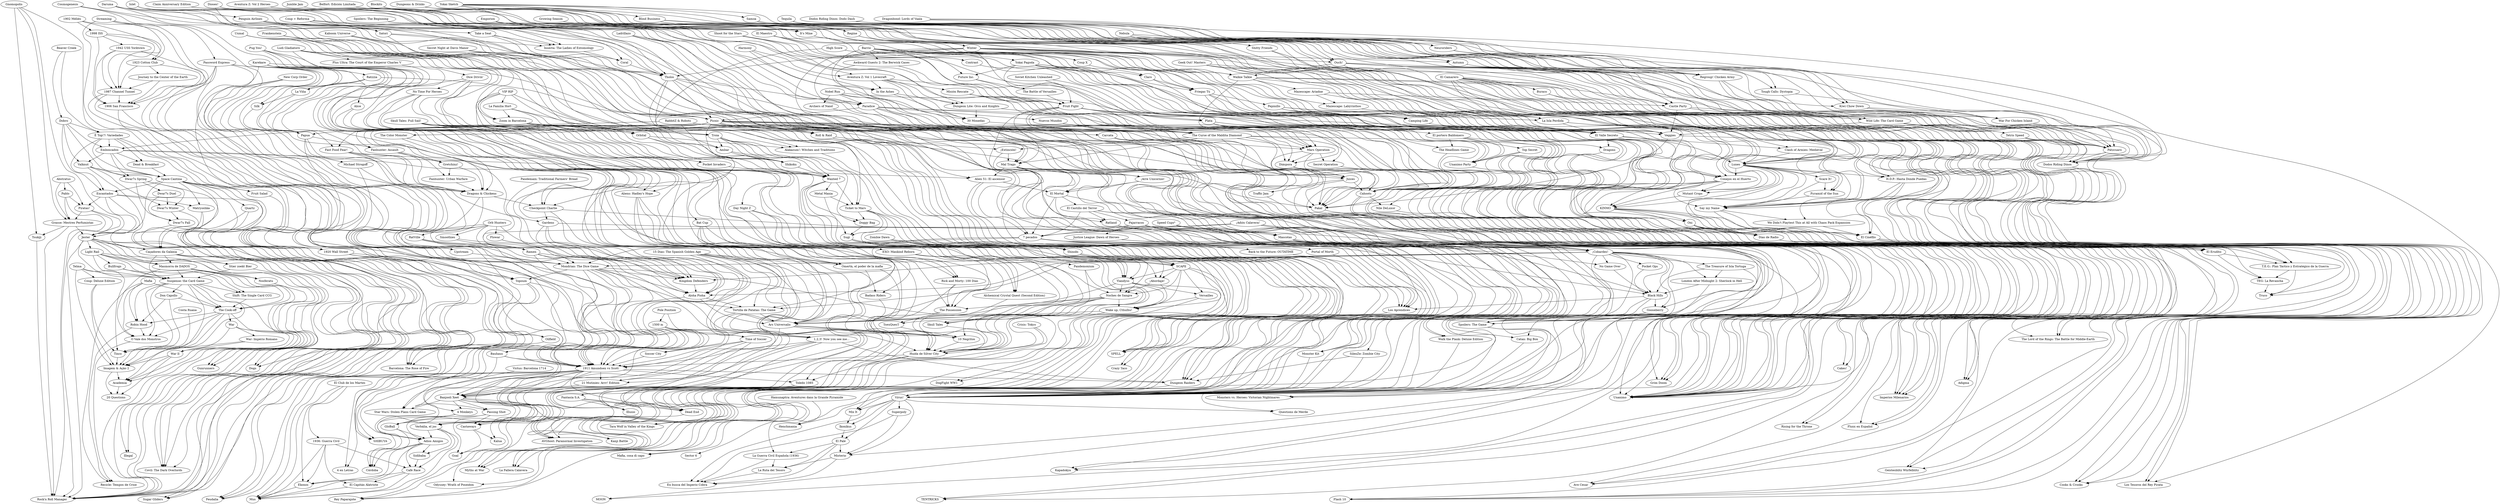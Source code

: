digraph G {
"Academia" -> "20 Questions" ["weight"=0.132617304327022]
"Imagem & Ação 2" -> "20 Questions" ["weight"=0.160534179379894]
"War II" -> "20 Questions" ["weight"=0.094562674897121]
"Imagem & Ação 2" -> "Academia" ["weight"=0.275395558230946]
"War II" -> "Academia" ["weight"=0.206461986790378]
"War" -> "Academia" ["weight"=0.138017358018461]
"The Cook-off" -> "Academia" ["weight"=0.0925990152434227]
"Suspense: the Card Game" -> "Academia" ["weight"=0.133056585507133]
"War II" -> "Imagem & Ação 2" ["weight"=0.234323925181739]
"War: Império Romano" -> "Imagem & Ação 2" ["weight"=0.1614987338986]
"War" -> "Imagem & Ação 2" ["weight"=0.21235150297028]
"Tinco" -> "Imagem & Ação 2" ["weight"=0.12349259016883]
"The Cook-off" -> "Imagem & Ação 2" ["weight"=0.108665684452277]
"Suspense: the Card Game" -> "Imagem & Ação 2" ["weight"=0.121860893614177]
"Coup: Deluxe Edition" -> "Imagem & Ação 2" ["weight"=0.0819224391119909]
"Telma" -> "Imagem & Ação 2" ["weight"=0.106824480527772]
"War: Império Romano" -> "War II" ["weight"=0.188662266742804]
"War" -> "War II" ["weight"=0.339989312281321]
"War" -> "War: Império Romano" ["weight"=0.206716403408197]
"The Cook-off" -> "War" ["weight"=0.0818979393815863]
"The Cook-off" -> "Tinco" ["weight"=0.121570767382474]
"The Cook-off" -> "O Vale dos Monstros" ["weight"=0.197832447095356]
"The Cook-off" -> "Robin Hood" ["weight"=0.235425835242095]
"Mafia" -> "The Cook-off" ["weight"=0.163211282540349]
"Shift: The Single Card CCG" -> "The Cook-off" ["weight"=0.162227438271172]
"Don Capollo" -> "The Cook-off" ["weight"=0.200956673362309]
"Suspense: the Card Game" -> "The Cook-off" ["weight"=0.222642728829977]
"Masmorra de DADOS" -> "The Cook-off" ["weight"=0.219340610430133]
"Light Rail" -> "The Cook-off" ["weight"=0.203791636396557]
"Suspense: the Card Game" -> "Tinco" ["weight"=0.150364408608485]
"Suspense: the Card Game" -> "O Vale dos Monstros" ["weight"=0.128538592394495]
"Suspense: the Card Game" -> "Robin Hood" ["weight"=0.116324587699557]
"Suspense: the Card Game" -> "Gunrunners" ["weight"=0.130911755876696]
"Suspense: the Card Game" -> "Shift: The Single Card CCG" ["weight"=0.200064276726332]
"Suspense: the Card Game" -> "Don Capollo" ["weight"=0.130852687191954]
"Bullfrogs" -> "Suspense: the Card Game" ["weight"=0.138879735335064]
"Masmorra de DADOS" -> "Suspense: the Card Game" ["weight"=0.184593846840895]
"Light Rail" -> "Suspense: the Card Game" ["weight"=0.338509019957366]
"Stier zoekt Bier" -> "Suspense: the Card Game" ["weight"=0.143212945122315]
"Caçadores da Galáxia" -> "Suspense: the Card Game" ["weight"=0.201279934022501]
"Jester" -> "Suspense: the Card Game" ["weight"=0.196949835109437]
"Telma" -> "Suspense: the Card Game" ["weight"=0.0644666285135764]
"Don Capollo" -> "Tinco" ["weight"=0.178098595545008]
"Coup: Deluxe Edition" -> "Tinco" ["weight"=0.0708746768830196]
"Costa Ruana" -> "Tinco" ["weight"=0.0758036802692722]
"Telma" -> "Tinco" ["weight"=0.209502018079361]
"Telma" -> "Coup: Deluxe Edition" ["weight"=0.0724446967299042]
"Castaways" -> "Goal" ["weight"=0.0521233250983265]
"1911 Amundsen vs Scott" -> "Goal" ["weight"=0.0619688809558703]
"Time of Soccer" -> "Goal" ["weight"=0.0783773286208919]
"Castaways" -> "Kalua" ["weight"=0.104971756581151]
"Passing Shot" -> "Castaways" ["weight"=0.105652598922145]
"Banjooli Xeet" -> "Castaways" ["weight"=0.137068544828461]
"1911 Amundsen vs Scott" -> "Castaways" ["weight"=0.150271586765713]
"Time of Soccer" -> "Castaways" ["weight"=0.101432593751374]
"1911 Amundsen vs Scott" -> "Dungeon Raiders" ["weight"=0.135325219780437]
"1911 Amundsen vs Scott" -> "Verbàlia, el joc" ["weight"=0.117847916534475]
"1911 Amundsen vs Scott" -> "Mus" ["weight"=0.107212188921231]
"1911 Amundsen vs Scott" -> "Star Wars: Stolen Plans Card Game" ["weight"=0.0970636117992321]
"1911 Amundsen vs Scott" -> "Dead End" ["weight"=0.0737493697758976]
"1911 Amundsen vs Scott" -> "Córdoba" ["weight"=0.112736116046764]
"1911 Amundsen vs Scott" -> "Adios Amigos" ["weight"=0.134833841026588]
"1911 Amundsen vs Scott" -> "Toledo 1085" ["weight"=0.0810401961331473]
"1911 Amundsen vs Scott" -> "Passing Shot" ["weight"=0.12796858186831]
"1911 Amundsen vs Scott" -> "Banjooli Xeet" ["weight"=0.180930532146615]
"1911 Amundsen vs Scott" -> "21 Mutinies: Arrr! Edition" ["weight"=0.149136753692009]
"1911 Amundsen vs Scott" -> "Feudalia" ["weight"=0.125898602520395]
"Bauhaus" -> "1911 Amundsen vs Scott" ["weight"=0.100115643371602]
"Huida de Silver City" -> "1911 Amundsen vs Scott" ["weight"=0.128790830226212]
"Soccer City" -> "1911 Amundsen vs Scott" ["weight"=0.058455785785562]
"1,2,3! Now you see me..." -> "1911 Amundsen vs Scott" ["weight"=0.128635760377818]
"Ars Universalis" -> "1911 Amundsen vs Scott" ["weight"=0.133415186760897]
"Gardens" -> "1911 Amundsen vs Scott" ["weight"=0.13517553746692]
"15 Dias: The Spanish Golden Age" -> "1911 Amundsen vs Scott" ["weight"=0.123950685082475]
"Time of Soccer" -> "1911 Amundsen vs Scott" ["weight"=0.108353932046271]
"1500 m" -> "1911 Amundsen vs Scott" ["weight"=0.10419138692081]
"Aloha Pioha" -> "1911 Amundsen vs Scott" ["weight"=0.158041561099934]
"Topoum" -> "1911 Amundsen vs Scott" ["weight"=0.200250049842178]
"Mondrian: The Dice Game" -> "1911 Amundsen vs Scott" ["weight"=0.155721014552642]
"1920 Wall Street" -> "1911 Amundsen vs Scott" ["weight"=0.231912234774808]
"Password Express" -> "1911 Amundsen vs Scott" ["weight"=0.147033032493754]
"1906 San Francisco" -> "1911 Amundsen vs Scott" ["weight"=0.22060515629146]
"Streaming" -> "1911 Amundsen vs Scott" ["weight"=0.11362165505974]
"1987 Channel Tunnel" -> "1911 Amundsen vs Scott" ["weight"=0.219398718743596]
"1942 USS Yorktown" -> "1911 Amundsen vs Scott" ["weight"=0.20768191419893]
"Time of Soccer" -> "Soccer City" ["weight"=0.104281750223428]
"1500 m" -> "Time of Soccer" ["weight"=0.127244506327278]
"Pole Position" -> "Time of Soccer" ["weight"=0.0634770279382846]
"GloBall" -> "Córdoba" ["weight"=0.121457476094335]
"GloBall" -> "Adios Amigos" ["weight"=0.1190453068883]
"4 Monkeys" -> "GloBall" ["weight"=0.134709036664858]
"Passing Shot" -> "GloBall" ["weight"=0.162497143969307]
"Banjooli Xeet" -> "GloBall" ["weight"=0.0900668524917916]
"Adios Amigos" -> "Córdoba" ["weight"=0.112704448597317]
"Passing Shot" -> "Córdoba" ["weight"=0.123500862083907]
"Verbàlia, el joc" -> "Adios Amigos" ["weight"=0.14392281830328]
"Adios Amigos" -> "Mus" ["weight"=0.10524742994004]
"Adios Amigos" -> "Ekonos" ["weight"=0.111886893178945]
"Adios Amigos" -> "Café Race" ["weight"=0.127432014402856]
"Adios Amigos" -> "Sidibaba" ["weight"=0.0981225295377847]
"4 Monkeys" -> "Adios Amigos" ["weight"=0.121220213091985]
"Banjooli Xeet" -> "Adios Amigos" ["weight"=0.131659250055439]
"Banjooli Xeet" -> "4 Monkeys" ["weight"=0.130392405746928]
"Victus: Barcelona 1714" -> "4 Monkeys" ["weight"=0.105635841906312]
"Banjooli Xeet" -> "Passing Shot" ["weight"=0.124998577908948]
"Banjooli Xeet" -> "Verbàlia, el joc" ["weight"=0.111794013219849]
"1,2,3! Now you see me..." -> "Banjooli Xeet" ["weight"=0.173712229259809]
"Banjooli Xeet" -> "Star Wars: Stolen Plans Card Game" ["weight"=0.106406999179777]
"Banjooli Xeet" -> "Kalua" ["weight"=0.109016280928986]
"21 Mutinies: Arrr! Edition" -> "Banjooli Xeet" ["weight"=0.250557916692158]
"Bauhaus" -> "Banjooli Xeet" ["weight"=0.124554109582357]
"Tortilla de Patatas: The Game" -> "Banjooli Xeet" ["weight"=0.133703248956979]
"15 Dias: The Spanish Golden Age" -> "Banjooli Xeet" ["weight"=0.208412930176055]
"1500 m" -> "Banjooli Xeet" ["weight"=0.102645805716279]
"Mondrian: The Dice Game" -> "Banjooli Xeet" ["weight"=0.147467634990998]
"1,2,3! Now you see me..." -> "Dungeon Raiders" ["weight"=0.133702923076618]
"Gardens" -> "Dungeon Raiders" ["weight"=0.121495028514404]
"Checkpoint Charlie" -> "Dungeon Raiders" ["weight"=0.0873773689512336]
"1,2,3! Now you see me..." -> "Verbàlia, el joc" ["weight"=0.139781612810965]
"1,2,3! Now you see me..." -> "21 Mutinies: Arrr! Edition" ["weight"=0.131807099045177]
"Gardens" -> "1,2,3! Now you see me..." ["weight"=0.143665882794257]
"Checkpoint Charlie" -> "1,2,3! Now you see me..." ["weight"=0.160121913011649]
"Dragons & Chickens" -> "1,2,3! Now you see me..." ["weight"=0.169612806357145]
"Fast Food Fear!" -> "1,2,3! Now you see me..." ["weight"=0.12747811437989]
"Gardens" -> "21 Mutinies: Arrr! Edition" ["weight"=0.120193042953435]
"Checkpoint Charlie" -> "Gardens" ["weight"=0.0846621624209392]
"Fast Food Fear!" -> "Gardens" ["weight"=0.0834766186936312]
"Picnic" -> "Checkpoint Charlie" ["weight"=0.135704420338522]
"Dragons & Chickens" -> "Checkpoint Charlie" ["weight"=0.195411076295214]
"Fast Food Fear!" -> "Checkpoint Charlie" ["weight"=0.170024528961711]
"The Color Monster" -> "Checkpoint Charlie" ["weight"=0.116527412537466]
"Verbàlia, el joc" -> "Mus" ["weight"=0.102857836346172]
"Verbàlia, el joc" -> "Café Race" ["weight"=0.110486942513116]
"Verbàlia, el joc" -> "Sidibaba" ["weight"=0.105854764582615]
"El Capitán Alatriste" -> "Mus" ["weight"=0.0680779360200299]
"Ekonos" -> "Mus" ["weight"=0.128269214937879]
"Café Race" -> "Mus" ["weight"=0.110896421041859]
"1936: Guerra Civil" -> "Mus" ["weight"=0.152398346843037]
"El Club de los Martes" -> "Mus" ["weight"=0.126209395955016]
"Café Race" -> "El Capitán Alatriste" ["weight"=0.0639803568061667]
"Café Race" -> "Ekonos" ["weight"=0.139336590844757]
"1936: Guerra Civil" -> "Café Race" ["weight"=0.0983684161478761]
"Sidibaba" -> "Café Race" ["weight"=0.100532498892116]
"Bauhaus" -> "Star Wars: Stolen Plans Card Game" ["weight"=0.069278950948119]
"Huida de Silver City" -> "Dead End" ["weight"=0.0964182646685867]
"Dead End" -> "Kanji Battle" ["weight"=0.0741454607046249]
"Fantasía S.A." -> "Dead End" ["weight"=0.087264201506284]
"Crisis: Tokyo" -> "Dead End" ["weight"=0.116186256760847]
"Crisis: Tokyo" -> "Toledo 1085" ["weight"=0.0542928157661669]
"Ars Universalis" -> "Toledo 1085" ["weight"=0.0632876187717135]
"Toledo 1085" -> "Fantasía S.A." ["weight"=0.115571342884319]
"Toledo 1085" -> "Illusio" ["weight"=0.0843690829322494]
"15 Dias: The Spanish Golden Age" -> "21 Mutinies: Arrr! Edition" ["weight"=0.260109330853983]
"Oilfield" -> "Feudalia" ["weight"=0.121576341411533]
"Topoum" -> "Feudalia" ["weight"=0.107326552867926]
"1920 Wall Street" -> "Feudalia" ["weight"=0.0926037722152112]
"Mondrian: The Dice Game" -> "Bauhaus" ["weight"=0.0833057413067339]
"Huida de Silver City" -> "Kanji Battle" ["weight"=0.0491565167281174]
"10 Negritos" -> "Huida de Silver City" ["weight"=0.163966036829558]
"Ars Universalis" -> "Huida de Silver City" ["weight"=0.105468538749234]
"Omertà, el poder de la mafia" -> "Huida de Silver City" ["weight"=0.138066945620518]
"15 Dias: The Spanish Golden Age" -> "Huida de Silver City" ["weight"=0.0902997449335019]
"Skull Tales" -> "Huida de Silver City" ["weight"=0.123114666561693]
"Pandemonium" -> "Huida de Silver City" ["weight"=0.0802915256519735]
"Noches de Sangre" -> "Huida de Silver City" ["weight"=0.108238461203903]
"No Time For Heroes" -> "Huida de Silver City" ["weight"=0.0855968581129687]
"Day Night Z" -> "Huida de Silver City" ["weight"=0.0732206514886076]
"Alchemical Crystal Quest (Second Edition)" -> "Huida de Silver City" ["weight"=0.0757327795778883]
"Zombie Dawn" -> "Huida de Silver City" ["weight"=0.0816085662502631]
"Skull Tales: Full Sail!" -> "Huida de Silver City" ["weight"=0.0767537902433988]
"Aliens: Hadley's Hope" -> "Huida de Silver City" ["weight"=0.0711441054880903]
"1500 m" -> "Soccer City" ["weight"=0.0811127439948019]
"Ars Universalis" -> "10 Negritos" ["weight"=0.114087294481497]
"Wake up, Cthulhu!" -> "Ars Universalis" ["weight"=0.132471884613253]
"Ludi Gladiatorii" -> "Ars Universalis" ["weight"=0.181901089982914]
"Tortilla de Patatas: The Game" -> "Ars Universalis" ["weight"=0.143294956210444]
"Omertà, el poder de la mafia" -> "Ars Universalis" ["weight"=0.0934365225504374]
"Ylandyss" -> "Ars Universalis" ["weight"=0.10507640507665]
"Ars Universalis" -> "Illusio" ["weight"=0.0522123733313987]
"Plus Ultra: The Court of the Emperor Charles V" -> "Ars Universalis" ["weight"=0.327721418193708]
"15 Dias: The Spanish Golden Age" -> "Ars Universalis" ["weight"=0.165460471566841]
"Noches de Sangre" -> "Ars Universalis" ["weight"=0.11902728244697]
"Aloha Pioha" -> "Ars Universalis" ["weight"=0.14146125513594]
"15 Dias: The Spanish Golden Age" -> "Tortilla de Patatas: The Game" ["weight"=0.187102893929558]
"15 Dias: The Spanish Golden Age" -> "Omertà, el poder de la mafia" ["weight"=0.141779440857254]
"Pole Position" -> "1500 m" ["weight"=0.0576023671339556]
"Aloha Pioha" -> "Tortilla de Patatas: The Game" ["weight"=0.193386762303499]
"Orb Hunters" -> "Aloha Pioha" ["weight"=0.0940186030294017]
"¡Cobardes!" -> "Aloha Pioha" ["weight"=0.1673270319875]
"Password Express" -> "Aloha Pioha" ["weight"=0.152780828616353]
"Kingdom Defenders" -> "Aloha Pioha" ["weight"=0.161334594031768]
"Mondrian: The Dice Game" -> "Aloha Pioha" ["weight"=0.188908266983566]
"Flowar" -> "Aloha Pioha" ["weight"=0.0833217553922076]
"Ramen" -> "Aloha Pioha" ["weight"=0.168298451673923]
"Smoothies" -> "Aloha Pioha" ["weight"=0.0896349600147273]
"Password Express" -> "Topoum" ["weight"=0.132926096448406]
"Topoum" -> "Oilfield" ["weight"=0.101588148229083]
"Mondrian: The Dice Game" -> "Topoum" ["weight"=0.155111900118619]
"1920 Wall Street" -> "Topoum" ["weight"=0.168919459041934]
"New Corp Order" -> "Topoum" ["weight"=0.0698242137480815]
"7 pecados" -> "Mondrian: The Dice Game" ["weight"=0.111935537171443]
"Mondrian: The Dice Game" -> "Tortilla de Patatas: The Game" ["weight"=0.119547182098899]
"¡Cobardes!" -> "Mondrian: The Dice Game" ["weight"=0.152180622531299]
"Password Express" -> "Mondrian: The Dice Game" ["weight"=0.13006474351111]
"Mondrian: The Dice Game" -> "4 en Letras" ["weight"=0.0792763544674799]
"Mondrian: The Dice Game" -> "Kingdom Defenders" ["weight"=0.105156651450466]
"Mondrian: The Dice Game" -> "Odyssey: Wrath of Poseidon" ["weight"=0.087145063590684]
"Upstream" -> "Mondrian: The Dice Game" ["weight"=0.0860863833670413]
"Cosmogenesis" -> "Mondrian: The Dice Game" ["weight"=0.0878816215889884]
"¡Adiós Calavera!" -> "Mondrian: The Dice Game" ["weight"=0.0982216370747279]
"New Corp Order" -> "Mondrian: The Dice Game" ["weight"=0.0609609717302942]
"Ramen" -> "Mondrian: The Dice Game" ["weight"=0.13096072863105]
"Password Express" -> "1920 Wall Street" ["weight"=0.154546372615989]
"1920 Wall Street" -> "Oilfield" ["weight"=0.0931631083591098]
"Streaming" -> "1920 Wall Street" ["weight"=0.147258830407579]
"1987 Channel Tunnel" -> "1920 Wall Street" ["weight"=0.219612651504155]
"1906 San Francisco" -> "1920 Wall Street" ["weight"=0.293864780109598]
"Password Express" -> "4 en Letras" ["weight"=0.0876784657211866]
"Password Express" -> "Upstream" ["weight"=0.0897730830202889]
"Streaming" -> "Password Express" ["weight"=0.155218137614417]
"1942 USS Yorktown" -> "1906 San Francisco" ["weight"=0.220803095246337]
"Streaming" -> "1906 San Francisco" ["weight"=0.17529881023898]
"1987 Channel Tunnel" -> "1906 San Francisco" ["weight"=0.298879572802029]
"Journey to the Center of the Earth" -> "1906 San Francisco" ["weight"=0.10195325647031]
"1923 Cotton Club" -> "1906 San Francisco" ["weight"=0.189066479218096]
"1998 ISS" -> "1906 San Francisco" ["weight"=0.169031396042565]
"1942 USS Yorktown" -> "1987 Channel Tunnel" ["weight"=0.265470913157205]
"Journey to the Center of the Earth" -> "1987 Channel Tunnel" ["weight"=0.0984553288810747]
"1923 Cotton Club" -> "1987 Channel Tunnel" ["weight"=0.240747000286127]
"1998 ISS" -> "1987 Channel Tunnel" ["weight"=0.226580182028133]
"1902 Méliès" -> "1987 Channel Tunnel" ["weight"=0.184178981319298]
"1998 ISS" -> "1942 USS Yorktown" ["weight"=0.189043895623163]
"Fantasía S.A." -> "Kanji Battle" ["weight"=0.077792297283874]
"TseuQuesT" -> "10 Negritos" ["weight"=0.0502929743645065]
"The Possession" -> "10 Negritos" ["weight"=0.0776870800894782]
"Noches de Sangre" -> "10 Negritos" ["weight"=0.125053511330134]
"Rick and Morty: 100 Días" -> "10 Negritos" ["weight"=0.0350923083904464]
"Aliens: Hadley's Hope" -> "10 Negritos" ["weight"=0.0417970427064834]
"Dice Drivin'" -> "Omertà, el poder de la mafia" ["weight"=0.0976497845147002]
"Ludi Gladiatorii" -> "Omertà, el poder de la mafia" ["weight"=0.0959059710707111]
"No Time For Heroes" -> "Omertà, el poder de la mafia" ["weight"=0.185659158109972]
"Noches de Sangre" -> "Skull Tales" ["weight"=0.0980988103253529]
"Pandemonium" -> "Skull Tales" ["weight"=0.105038884870594]
"Day Night Z" -> "Skull Tales" ["weight"=0.0997529061331976]
"Skull Tales: Full Sail!" -> "Skull Tales" ["weight"=0.150455412572904]
"Day Night Z" -> "Pandemonium" ["weight"=0.0889139877453157]
"Noches de Sangre" -> "Wake up, Cthulhu!" ["weight"=0.17027275846127]
"SCAPE" -> "Noches de Sangre" ["weight"=0.136403336689645]
"Ylandyss" -> "Noches de Sangre" ["weight"=0.0891288074579263]
"¡Abordaje!" -> "Noches de Sangre" ["weight"=0.173583549128931]
"Noches de Sangre" -> "The Possession" ["weight"=0.106862758069209]
"Noches de Sangre" -> "TseuQuesT" ["weight"=0.0318008176566196]
"No Time For Heroes" -> "Noches de Sangre" ["weight"=0.119329873101284]
"Zombie Dawn" -> "Noches de Sangre" ["weight"=0.0756332434508299]
"Dice Drivin'" -> "No Time For Heroes" ["weight"=0.17285864345488]
"No Time For Heroes" -> "Ylandyss" ["weight"=0.11882957338195]
"Skull Tales: Full Sail!" -> "Day Night Z" ["weight"=0.127637434331688]
"EXO: Mankind Reborn" -> "Alchemical Crystal Quest (Second Edition)" ["weight"=0.0520058401299719]
"Bat Cup" -> "Alchemical Crystal Quest (Second Edition)" ["weight"=0.129512365947608]
"Skull Tales: Full Sail!" -> "Alchemical Crystal Quest (Second Edition)" ["weight"=0.0863058220560452]
"Skull Tales: Full Sail!" -> "Badass Riders" ["weight"=0.0478703684272629]
"Skull Tales: Full Sail!" -> "EXO: Mankind Reborn" ["weight"=0.0811307726002154]
"Skull Tales: Full Sail!" -> "AVGhost: Paranormal Investigation" ["weight"=0.0870494051919974]
"Skull Tales: Full Sail!" -> "Bat Cup" ["weight"=0.0836157702567157]
"Aliens: Hadley's Hope" -> "The Possession" ["weight"=0.0832234006184918]
"Aliens: Hadley's Hope" -> "Rick and Morty: 100 Días" ["weight"=0.0482594920645359]
"Alice" -> "Aliens: Hadley's Hope" ["weight"=0.0612430557340189]
"Pug You!" -> "Aliens: Hadley's Hope" ["weight"=0.0973994338872109]
"Fanhunter: Urban Warfare" -> "Dragons & Chickens" ["weight"=0.113256027253475]
"Fanhunter: Assault" -> "Dragons & Chickens" ["weight"=0.136993623484047]
"Picnic" -> "Dragons & Chickens" ["weight"=0.186932128030128]
"Fast Food Fear!" -> "Dragons & Chickens" ["weight"=0.167645638192012]
"Dragons & Chickens" -> "Barcelona: The Rose of Fire" ["weight"=0.133869621319306]
"Michael Strogoff" -> "Dragons & Chickens" ["weight"=0.117800527765421]
"Gretchinz!" -> "Dragons & Chickens" ["weight"=0.172540828825322]
"Papua" -> "Dragons & Chickens" ["weight"=0.142747716261577]
"The Color Monster" -> "Dragons & Chickens" ["weight"=0.146162852670787]
"Karekare" -> "Dragons & Chickens" ["weight"=0.150907743805286]
"Picnic" -> "Fast Food Fear!" ["weight"=0.170513063299833]
"Karekare" -> "Fast Food Fear!" ["weight"=0.135125052194731]
"The Possession" -> "TseuQuesT" ["weight"=0.0425195712560141]
"Rick and Morty: 100 Días" -> "The Possession" ["weight"=0.0810795420421735]
"EXO: Mankind Reborn" -> "The Possession" ["weight"=0.075255713431263]
"Pug You!" -> "The Possession" ["weight"=0.0607803686368923]
"Alice" -> "Rick and Morty: 100 Días" ["weight"=0.0455694310324635]
"Pug You!" -> "Rick and Morty: 100 Días" ["weight"=0.0826671354541511]
"Ylandyss" -> "DogFight WW1" ["weight"=0.0635960991863223]
"SCAPE" -> "DogFight WW1" ["weight"=0.103506191916587]
"Ylandyss" -> "Wake up, Cthulhu!" ["weight"=0.126494602804486]
"SCAPE" -> "Ylandyss" ["weight"=0.145452646424537]
"Dice Drivin'" -> "Ylandyss" ["weight"=0.087711309762332]
"Ludi Gladiatorii" -> "Ylandyss" ["weight"=0.13170068914582]
"Ylandyss" -> "Versailles" ["weight"=0.298218913522031]
"Pocket Invaders" -> "Ylandyss" ["weight"=0.0918088335820277]
"SCAPE" -> "Wake up, Cthulhu!" ["weight"=0.206900846781864]
"SCAPE" -> "Myths at War" ["weight"=0.167422860401473]
"SCAPE" -> "Versailles" ["weight"=0.129367714378133]
"SCAPE" -> "¡Abordaje!" ["weight"=0.171253240337353]
"Shinobi" -> "SCAPE" ["weight"=0.139586639469076]
"Sugi" -> "SCAPE" ["weight"=0.134128383619188]
"Ticket to Mars" -> "SCAPE" ["weight"=0.102880005638376]
"Metal Mania" -> "SCAPE" ["weight"=0.0533887891772733]
"Wanted 7" -> "SCAPE" ["weight"=0.105051591416933]
"Wake up, Cthulhu!" -> "Myths at War" ["weight"=0.124195851785309]
"Versailles" -> "Wake up, Cthulhu!" ["weight"=0.123733508916635]
"¡Abordaje!" -> "Wake up, Cthulhu!" ["weight"=0.147910459368498]
"Shinobi" -> "Wake up, Cthulhu!" ["weight"=0.118422786646565]
"Versailles" -> "Myths at War" ["weight"=0.0793876774267085]
"Shinobi" -> "¡Abordaje!" ["weight"=0.142797553483169]
"Sugi" -> "¡Abordaje!" ["weight"=0.117551137210654]
"Ticket to Mars" -> "Shinobi" ["weight"=0.0955483258572414]
"Sugi" -> "Shinobi" ["weight"=0.13726186797488]
"Doggy Bag" -> "Sugi" ["weight"=0.123663520065808]
"Ticket to Mars" -> "Sugi" ["weight"=0.146699301600539]
"Wanted 7" -> "Sugi" ["weight"=0.110069548330552]
"Ticket to Mars" -> "Doggy Bag" ["weight"=0.138849663252321]
"Ticket to Mars" -> "Tara Wolf in Valley of the Kings" ["weight"=0.0905641457062232]
"Metal Mania" -> "Ticket to Mars" ["weight"=0.0909374216962139]
"Wanted 7" -> "Ticket to Mars" ["weight"=0.173874762520263]
"Troia" -> "Ticket to Mars" ["weight"=0.135759481404356]
"Uxmal" -> "Ticket to Mars" ["weight"=0.110799645406952]
"Wanted 7" -> "Metal Mania" ["weight"=0.102817917103985]
"VIP RIP" -> "Wanted 7" ["weight"=0.0874201191403574]
"Orbital" -> "Wanted 7" ["weight"=0.132750300989053]
"Wanted 7" -> "Doggy Bag" ["weight"=0.147322135742583]
"Shikoku" -> "Wanted 7" ["weight"=0.134137709270274]
"Ambar" -> "Wanted 7" ["weight"=0.0809888307766651]
"Troia" -> "Wanted 7" ["weight"=0.137580238690372]
"Zoom in Barcelona" -> "Wanted 7" ["weight"=0.12236712284903]
"Uxmal" -> "Wanted 7" ["weight"=0.114082406692623]
"Los Aprendices" -> "Mafia, cosa di capo" ["weight"=0.0752779620177774]
"Portal of Morth" -> "Los Aprendices" ["weight"=0.127262041322302]
"Back to the Future: OUTATIME" -> "Los Aprendices" ["weight"=0.0716092492959541]
"Black Hills" -> "Los Aprendices" ["weight"=0.118794336198663]
"Justice League: Dawn of Heroes" -> "Los Aprendices" ["weight"=0.094908435581928]
"7 pecados" -> "Los Aprendices" ["weight"=0.136110951943765]
"Pajarracos" -> "Los Aprendices" ["weight"=0.0819420014843454]
"7 pecados" -> "Mafia, cosa di capo" ["weight"=0.0966348791867627]
"Justice League: Dawn of Heroes" -> "Portal of Morth" ["weight"=0.147972201727069]
"7 pecados" -> "Back to the Future: OUTATIME" ["weight"=0.0441370045545566]
"The Treasure of Isla Tortuga" -> "Black Hills" ["weight"=0.111720427873495]
"7 pecados" -> "Black Hills" ["weight"=0.122525637258047]
"London After Midnight 2: Sherlock in Hell" -> "Black Hills" ["weight"=0.0593221347505144]
"Black Hills" -> "Henchmania" ["weight"=0.0844836673601185]
"Pajarracos" -> "Black Hills" ["weight"=0.135029823767692]
"¡Cobardes!" -> "Black Hills" ["weight"=0.171861272029334]
"Black Hills" -> "Spoilers: The Game" ["weight"=0.117723077236544]
"Black Hills" -> "Gooseberry" ["weight"=0.115134314907874]
"Pocket Ops" -> "Black Hills" ["weight"=0.0674293177178161]
"No Game Over" -> "Black Hills" ["weight"=0.110840503856585]
"Pajarracos" -> "Justice League: Dawn of Heroes" ["weight"=0.0595513177899993]
"7 pecados" -> "Tortilla de Patatas: The Game" ["weight"=0.0939769282498732]
"7 pecados" -> "Odyssey: Wrath of Poseidon" ["weight"=0.0698573711876718]
"7 pecados" -> "Henchmania" ["weight"=0.0798318453019765]
"7 pecados" -> "No Game Over" ["weight"=0.107955452585062]
"7 pecados" -> "¡Cobardes!" ["weight"=0.170472886850014]
"Pajarracos" -> "7 pecados" ["weight"=0.0976584071551111]
"¡Adiós Calavera!" -> "7 pecados" ["weight"=0.073177032032744]
"El Castillo del Terror" -> "7 pecados" ["weight"=0.117400533755854]
"El Mortal" -> "7 pecados" ["weight"=0.217000842358733]
"Alien 51: El ascensor" -> "7 pecados" ["weight"=0.184282469996094]
"RabbitZ & Robots" -> "7 pecados" ["weight"=0.070138800112267]
"Pajarracos" -> "Virus!" ["weight"=0.10572936811476]
"Pajarracos" -> "Mascotas" ["weight"=0.142567123790026]
"Pajarracos" -> "Mix It" ["weight"=0.108269236806015]
"Pajarracos" -> "Spoilers: The Game" ["weight"=0.115555947535875]
"El Castillo del Terror" -> "Pajarracos" ["weight"=0.117873947655469]
"Dice Drivin'" -> "Pocket Invaders" ["weight"=0.0978928919027278]
"Ludi Gladiatorii" -> "Dice Drivin'" ["weight"=0.133415274822632]
"Ludi Gladiatorii" -> "Pocket Invaders" ["weight"=0.0968892596903425]
"Ludi Gladiatorii" -> "Plus Ultra: The Court of the Emperor Charles V" ["weight"=0.134041073477616]
"Gretchinz!" -> "Fanhunter: Urban Warfare" ["weight"=0.111177988280682]
"Fanhunter: Assault" -> "Fanhunter: Urban Warfare" ["weight"=0.222079244604459]
"Fanhunter: Assault" -> "Gretchinz!" ["weight"=0.129159440026096]
"Picnic" -> "Gretchinz!" ["weight"=0.137112355776027]
"Papua" -> "Fanhunter: Assault" ["weight"=0.115208995143742]
"Picnic" -> "Fanhunter: Assault" ["weight"=0.160372554203687]
"The Treasure of Isla Tortuga" -> "Monsters vs. Heroes: Victorian Nightmares" ["weight"=0.0862403936167312]
"The Treasure of Isla Tortuga" -> "London After Midnight 2: Sherlock in Hell" ["weight"=0.0854803518117198]
"¡Cobardes!" -> "The Treasure of Isla Tortuga" ["weight"=0.137760717515143]
"London After Midnight 2: Sherlock in Hell" -> "Monsters vs. Heroes: Victorian Nightmares" ["weight"=0.359808066488301]
"¡Cobardes!" -> "Monsters vs. Heroes: Victorian Nightmares" ["weight"=0.0677531357261527]
"¡Cobardes!" -> "London After Midnight 2: Sherlock in Hell" ["weight"=0.109588420664186]
"¡Cobardes!" -> "Tortilla de Patatas: The Game" ["weight"=0.149238812547762]
"Ladrillazo" -> "¡Cobardes!" ["weight"=0.0472843210245733]
"¡Cobardes!" -> "Virus!" ["weight"=0.113111724405042]
"¡Cobardes!" -> "Walk the Plank: Deluxe Edition" ["weight"=0.0836986572132894]
"Spoilers: The Beginning" -> "¡Cobardes!" ["weight"=0.0955749364443877]
"¡Cobardes!" -> "Spoilers: The Game" ["weight"=0.118197950977617]
"¡Cobardes!" -> "Kingdom Defenders" ["weight"=0.118912780763038]
"¡Cobardes!" -> "Gooseberry" ["weight"=0.091214437383098]
"¡Cobardes!" -> "Pocket Ops" ["weight"=0.0870881185375318]
"¡Cobardes!" -> "No Game Over" ["weight"=0.109898440252426]
"Cosmogenesis" -> "¡Cobardes!" ["weight"=0.0803374319754842]
"¡Adiós Calavera!" -> "¡Cobardes!" ["weight"=0.0959365914701796]
"¡Adiós Calavera!" -> "Virus!" ["weight"=0.0810966924773689]
"¡Adiós Calavera!" -> "Walk the Plank: Deluxe Edition" ["weight"=0.0708889914818571]
"El Castillo del Terror" -> "Virus!" ["weight"=0.124969613080572]
"El Castillo del Terror" -> "Mascotas" ["weight"=0.258386133944466]
"El Castillo del Terror" -> "Monster Kit" ["weight"=0.233160782727586]
"El Castillo del Terror" -> "Ratland" ["weight"=0.0634844107539479]
"El Mortal" -> "El Castillo del Terror" ["weight"=0.111323908884805]
"El Mortal" -> "Virus!" ["weight"=0.126612150314953]
"¡Arre Unicornio!" -> "El Mortal" ["weight"=0.0945917154650669]
"Mal Trago" -> "El Mortal" ["weight"=0.132083140526131]
"Alien 51: El ascensor" -> "El Mortal" ["weight"=0.17723021338047]
"El Mortal" -> "Ratland" ["weight"=0.094359741862311]
"Kaboom Universe" -> "El Mortal" ["weight"=0.056077985231633]
"Mal Trago" -> "Alien 51: El ascensor" ["weight"=0.125316571792403]
"RabbitZ & Robots" -> "Alien 51: El ascensor" ["weight"=0.163360705721723]
"Alien 51: El ascensor" -> "Rey Paparajote" ["weight"=0.12906493949157]
"Emboscados" -> "Alien 51: El ascensor" ["weight"=0.0660295168147665]
"RabbitZ & Robots" -> "Virus!" ["weight"=0.0836328389064592]
"RabbitZ & Robots" -> "Mal Trago" ["weight"=0.312846281241744]
"RabbitZ & Robots" -> "¡Extinción!" ["weight"=0.107800565941275]
"RabbitZ & Robots" -> "Rey Paparajote" ["weight"=0.284716681463723]
"RabbitZ & Robots" -> "Emboscados" ["weight"=0.129019665558337]
"Picnic" -> "Papua" ["weight"=0.149468177036579]
"Papua" -> "Michael Strogoff" ["weight"=0.156692611387674]
"Papua" -> "Barcelona: The Rose of Fire" ["weight"=0.124711759509441]
"Silk" -> "Papua" ["weight"=0.136428593667845]
"La Viña" -> "Papua" ["weight"=0.142155946488692]
"Ratzzia" -> "Papua" ["weight"=0.118955624055046]
"Karekare" -> "Papua" ["weight"=0.15073743629791]
"Picnic" -> "The Color Monster" ["weight"=0.141231430787555]
"Ratzzia" -> "Picnic" ["weight"=0.136612629482522]
"Karekare" -> "Picnic" ["weight"=0.182310136108557]
"Pug You!" -> "Alice" ["weight"=0.167016528608382]
"Ratzzia" -> "La Viña" ["weight"=0.121829477277012]
"Karekare" -> "Ratzzia" ["weight"=0.188469345328059]
"Karekare" -> "Barcelona: The Rose of Fire" ["weight"=0.0997344607905544]
"Karekare" -> "La Viña" ["weight"=0.172577027940525]
"Karekare" -> "Silk" ["weight"=0.143240756769373]
"1936: Guerra Civil" -> "El Capitán Alatriste" ["weight"=0.157734304322454]
"1936: Guerra Civil" -> "Ekonos" ["weight"=0.110916146508648]
"El Club de los Martes" -> "Ekonos" ["weight"=0.129464000497454]
"El Club de los Martes" -> "1936: Guerra Civil" ["weight"=0.115543691149813]
"La Ruta del Tesoro" -> "En busca del Imperio Cobra" ["weight"=0.204515112423973]
"La Guerra Civil Española (1936)" -> "En busca del Imperio Cobra" ["weight"=0.0762713658377034]
"Misterio" -> "En busca del Imperio Cobra" ["weight"=0.312046664486792]
"El Palé" -> "En busca del Imperio Cobra" ["weight"=0.173253539169768]
"Superpoly" -> "En busca del Imperio Cobra" ["weight"=0.0768533682441571]
"Virus!" -> "En busca del Imperio Cobra" ["weight"=0.0942370542571232]
"La Guerra Civil Española (1936)" -> "La Ruta del Tesoro" ["weight"=0.0948204910570667]
"Misterio" -> "La Ruta del Tesoro" ["weight"=0.19324879472596]
"El Palé" -> "La Ruta del Tesoro" ["weight"=0.111678238108843]
"El Palé" -> "La Guerra Civil Española (1936)" ["weight"=0.113170759441496]
"Hamunaptra: Aventures dans la Grande Pyramide" -> "La Guerra Civil Española (1936)" ["weight"=0.0620698708989192]
"El Palé" -> "Misterio" ["weight"=0.142672599015685]
"Superpoly" -> "Misterio" ["weight"=0.092470561460036]
"Virus!" -> "Misterio" ["weight"=0.0757194091620104]
"Mascotas" -> "Misterio" ["weight"=0.0484765558489207]
"Ikonikus" -> "El Palé" ["weight"=0.0624942683514633]
"Virus!" -> "El Palé" ["weight"=0.0501711681859977]
"Virus!" -> "Superpoly" ["weight"=0.0596843293304643]
"Ladrillazo" -> "Virus!" ["weight"=0.0605629284024263]
"Virus!" -> "Questions de Merde" ["weight"=0.0516940969484429]
"Virus!" -> "Ikonikus" ["weight"=0.0912166424548643]
"Virus!" -> "Mix It" ["weight"=0.104103905698591]
"Spoilers: The Game" -> "Virus!" ["weight"=0.106974701640845]
"Catan: Big Box" -> "Virus!" ["weight"=0.0826195159774545]
"Monster Kit" -> "Virus!" ["weight"=0.1055483871141]
"Walk the Plank: Deluxe Edition" -> "Virus!" ["weight"=0.0757561149241099]
"Mascotas" -> "Virus!" ["weight"=0.143232584860489]
"Ratland" -> "Virus!" ["weight"=0.0898274568741483]
"Cahoots" -> "Virus!" ["weight"=0.166511912576208]
"Dungeon Raiders" -> "Virus!" ["weight"=0.134532223827805]
"¡Arre Unicornio!" -> "Virus!" ["weight"=0.108811136773242]
"Speed Cups⁶" -> "Virus!" ["weight"=0.0520850816035102]
"Kaboom Universe" -> "Virus!" ["weight"=0.0463636015404258]
"SilenZe: Zombie City" -> "Virus!" ["weight"=0.114053347299885]
"Mal Trago" -> "Virus!" ["weight"=0.197290148002358]
"Secret Night at Davis Manor" -> "Virus!" ["weight"=0.0324119386448242]
"¡Extinción!" -> "Virus!" ["weight"=0.132557323847103]
"Coup + Reforma" -> "Virus!" ["weight"=0.0846867109762976]
"La Morada Maldita" -> "Virus!" ["weight"=0.163154352326423]
"Fruit Fight" -> "Virus!" ["weight"=0.16944891565192]
"The Headlines Game" -> "Unanimo" ["weight"=0.0779985101718388]
"El portero Baldomero" -> "The Headlines Game" ["weight"=0.0824689924663482]
"Plata" -> "The Headlines Game" ["weight"=0.0593931528552989]
"Nile DeLuxor" -> "Unanimo" ["weight"=0.0893191746945726]
"Contrast" -> "Unanimo" ["weight"=0.0720389405651401]
"Dragons" -> "Unanimo" ["weight"=0.10956118778282]
"Cahoots" -> "Unanimo" ["weight"=0.16783638255934]
"Soviet Kitchen Unleashed" -> "Unanimo" ["weight"=0.122546904672125]
"Unanimo Party" -> "Unanimo" ["weight"=0.167727974628857]
"El Maestro" -> "Unanimo" ["weight"=0.0689138123860336]
"Pakal" -> "Unanimo" ["weight"=0.15235795603015]
"Top Secret" -> "Unanimo" ["weight"=0.116776471038353]
"Carcata" -> "Unanimo" ["weight"=0.091641769389843]
"El portero Baldomero" -> "Unanimo" ["weight"=0.155812145689361]
"El Valle Secreto" -> "Unanimo" ["weight"=0.122679280764844]
"Picnic" -> "Unanimo" ["weight"=0.17671013352975]
"La Morada Maldita" -> "Unanimo" ["weight"=0.141087954221358]
"Plata" -> "Unanimo" ["weight"=0.173315376999957]
"Fruit Fight" -> "Unanimo" ["weight"=0.187039771422513]
"Yokai Pagoda" -> "Unanimo" ["weight"=0.126462542359399]
"El portero Baldomero" -> "Unanimo Party" ["weight"=0.140632230488519]
"El portero Baldomero" -> "Top Secret" ["weight"=0.121217070667955]
"Plata" -> "El portero Baldomero" ["weight"=0.150947009133586]
"Plata" -> "Nile DeLuxor" ["weight"=0.122980414422688]
"Plata" -> "Cahoots" ["weight"=0.130911703045509]
"Plata" -> "Unanimo Party" ["weight"=0.129947263249197]
"Fruit Fight" -> "Plata" ["weight"=0.146545379333242]
"Shoot for the Stars" -> "Plata" ["weight"=0.0868538954649376]
"TEG: La Revancha" -> "Truco" ["weight"=0.121778998280727]
"T.E.G.: Plan Táctico y Estratégico de la Guerra" -> "Truco" ["weight"=0.150392741155867]
"Buraco" -> "Truco" ["weight"=0.126976255555954]
"El Camarero" -> "Truco" ["weight"=0.0961541127389257]
"T.E.G.: Plan Táctico y Estratégico de la Guerra" -> "TEG: La Revancha" ["weight"=0.332994682470828]
"El Erudito" -> "TEG: La Revancha" ["weight"=0.171448484099451]
"El Camarero" -> "TEG: La Revancha" ["weight"=0.0898513160629308]
"Buraco" -> "T.E.G.: Plan Táctico y Estratégico de la Guerra" ["weight"=0.104826269385304]
"El Erudito" -> "T.E.G.: Plan Táctico y Estratégico de la Guerra" ["weight"=0.275111691826498]
"El Cinéfilo" -> "T.E.G.: Plan Táctico y Estratégico de la Guerra" ["weight"=0.191957815564493]
"El Camarero" -> "T.E.G.: Plan Táctico y Estratégico de la Guerra" ["weight"=0.168707178653144]
"El Camarero" -> "Buraco" ["weight"=0.0978416471128546]
"El Camarero" -> "Adigma" ["weight"=0.0636235116318019]
"El Camarero" -> "El Erudito" ["weight"=0.288829040117778]
"El Camarero" -> "El Cinéfilo" ["weight"=0.18315956351472]
"El Camarero" -> "Mutant Crops" ["weight"=0.21433509462942]
"El Camarero" -> "Say my Name" ["weight"=0.291062481750277]
"El Camarero" -> "Conejos en el Huerto" ["weight"=0.235997732715836]
"El Camarero" -> "Lunes" ["weight"=0.275574932090694]
"Fantasía S.A." -> "Illusio" ["weight"=0.0976790084378047]
"Mascotas" -> "Mix It" ["weight"=0.09028240973245]
"Mascotas" -> "Monster Kit" ["weight"=0.156471294795215]
"Speed Cups⁶" -> "Mascotas" ["weight"=0.0487855122681569]
"Mix It" -> "Ikonikus" ["weight"=0.131091475982751]
"Ladrillazo" -> "Spoilers: The Game" ["weight"=0.063997595459244]
"Spoilers: The Beginning" -> "Spoilers: The Game" ["weight"=0.178340391802427]
"Spoilers: The Game" -> "Questions de Merde" ["weight"=0.0759706600497453]
"Gooseberry" -> "Spoilers: The Game" ["weight"=0.131396182595893]
"O Vale dos Monstros" -> "Recicle: Tempos de Crise" ["weight"=0.233759742733685]
"Robin Hood" -> "Recicle: Tempos de Crise" ["weight"=0.194017269860121]
"Mafia" -> "Recicle: Tempos de Crise" ["weight"=0.113180321853474]
"Robin Hood" -> "O Vale dos Monstros" ["weight"=0.285211105956759]
"Mafia" -> "O Vale dos Monstros" ["weight"=0.155005707610438]
"Masmorra de DADOS" -> "O Vale dos Monstros" ["weight"=0.139336667752746]
"Mafia" -> "Robin Hood" ["weight"=0.150944186609687]
"Don Capollo" -> "Robin Hood" ["weight"=0.120062474421577]
"Masmorra de DADOS" -> "Rock'n Roll Manager" ["weight"=0.19519526594351]
"Masmorra de DADOS" -> "Nosferatu" ["weight"=0.112304667820035]
"Light Rail" -> "Masmorra de DADOS" ["weight"=0.197343595987905]
"Caçadores da Galáxia" -> "Masmorra de DADOS" ["weight"=0.323972261751811]
"Jester" -> "Masmorra de DADOS" ["weight"=0.23245332487957]
"Nosferatu" -> "Rock'n Roll Manager" ["weight"=0.112750335476183]
"Tsukiji" -> "Rock'n Roll Manager" ["weight"=0.0989567621163677]
"Caçadores da Galáxia" -> "Rock'n Roll Manager" ["weight"=0.219531028578367]
"Quartz" -> "Rock'n Roll Manager" ["weight"=0.130425685182106]
"Jester" -> "Rock'n Roll Manager" ["weight"=0.193776054237037]
"Fruit Salad" -> "Rock'n Roll Manager" ["weight"=0.0792760397493502]
"Grasse: Mestres Perfumistas" -> "Rock'n Roll Manager" ["weight"=0.194438445999603]
"Piratas!" -> "Rock'n Roll Manager" ["weight"=0.168121251661749]
"Encantados" -> "Rock'n Roll Manager" ["weight"=0.215900409638967]
"Space Cantina" -> "Rock'n Roll Manager" ["weight"=0.289906753181447]
"Gnomopolis" -> "Rock'n Roll Manager" ["weight"=0.142528918393291]
"Pablo" -> "Rock'n Roll Manager" ["weight"=0.201215440707856]
"É Top!?: Variedades" -> "Rock'n Roll Manager" ["weight"=0.157743281438975]
"Jester" -> "Nosferatu" ["weight"=0.0984643406574688]
"Grasse: Mestres Perfumistas" -> "Tsukiji" ["weight"=0.108712506126655]
"Gnomopolis" -> "Tsukiji" ["weight"=0.12243276376453]
"Caçadores da Galáxia" -> "Dogs" ["weight"=0.136034982376184]
"Quartz" -> "Caçadores da Galáxia" ["weight"=0.130037906970619]
"Space Cantina" -> "Caçadores da Galáxia" ["weight"=0.206097317899494]
"Caçadores da Galáxia" -> "Illegal" ["weight"=0.0765716122289019]
"Caçadores da Galáxia" -> "Stier zoekt Bier" ["weight"=0.0916571331929531]
"Jester" -> "Caçadores da Galáxia" ["weight"=0.223316985647813]
"Space Cantina" -> "Quartz" ["weight"=0.129744573213976]
"Jester" -> "Dogs" ["weight"=0.239725892779632]
"Jester" -> "Light Rail" ["weight"=0.220505038780064]
"Encantados" -> "Jester" ["weight"=0.212775744437601]
"Space Cantina" -> "Jester" ["weight"=0.226013699242472]
"Piratas!" -> "Jester" ["weight"=0.19572829730059]
"Jester" -> "Sugar Gliders" ["weight"=0.0948946813874893]
"Jester" -> "Gunrunners" ["weight"=0.119130248597119]
"Jester" -> "Stier zoekt Bier" ["weight"=0.131418881857365]
"Grasse: Mestres Perfumistas" -> "Jester" ["weight"=0.221030260121404]
"Matryoshka" -> "Jester" ["weight"=0.115520308241186]
"Gnomopolis" -> "Jester" ["weight"=0.126343630121338]
"Space Cantina" -> "Fruit Salad" ["weight"=0.109717324743263]
"É Top!?: Variedades" -> "Fruit Salad" ["weight"=0.0866202477410217]
"Pablo" -> "Grasse: Mestres Perfumistas" ["weight"=0.204184463943338]
"Piratas!" -> "Grasse: Mestres Perfumistas" ["weight"=0.144120933459841]
"Abstratus" -> "Grasse: Mestres Perfumistas" ["weight"=0.205744212212531]
"Gnomopolis" -> "Grasse: Mestres Perfumistas" ["weight"=0.135810647169204]
"Encantados" -> "Piratas!" ["weight"=0.153783733545248]
"Pablo" -> "Piratas!" ["weight"=0.161915920576969]
"Abstratus" -> "Piratas!" ["weight"=0.118386485719791]
"Encantados" -> "Sugar Gliders" ["weight"=0.135741797179839]
"Encantados" -> "Matryoshka" ["weight"=0.133875284361132]
"Space Cantina" -> "Encantados" ["weight"=0.231488828834687]
"É Top!?: Variedades" -> "Encantados" ["weight"=0.139685200307229]
"Dobro" -> "Encantados" ["weight"=0.123340232446598]
"Space Cantina" -> "Dogs" ["weight"=0.153014652668858]
"Space Cantina" -> "Covil: The Dark Overlords" ["weight"=0.065411855694542]
"Space Cantina" -> "Matryoshka" ["weight"=0.146070405707146]
"Dead & Breakfast" -> "Space Cantina" ["weight"=0.10666106540677]
"Valknut" -> "Space Cantina" ["weight"=0.0962424375775975]
"Emboscados" -> "Space Cantina" ["weight"=0.106818603461302]
"É Top!?: Variedades" -> "Space Cantina" ["weight"=0.185299638567007]
"Dobro" -> "Space Cantina" ["weight"=0.127599273445887]
"Abstratus" -> "Pablo" ["weight"=0.124782172884993]
"É Top!?: Variedades" -> "Dead & Breakfast" ["weight"=0.059473229877717]
"É Top!?: Variedades" -> "Emboscados" ["weight"=0.163849115947174]
"Dobro" -> "É Top!?: Variedades" ["weight"=0.236088864715009]
"Beaver Creek" -> "É Top!?: Variedades" ["weight"=0.109675120993302]
"Light Rail" -> "Shift: The Single Card CCG" ["weight"=0.165510363452244]
"Bullfrogs" -> "Shift: The Single Card CCG" ["weight"=0.0853445844507105]
"Light Rail" -> "Gunrunners" ["weight"=0.135958666138332]
"Light Rail" -> "Bullfrogs" ["weight"=0.138403469971811]
"Stier zoekt Bier" -> "Illegal" ["weight"=0.0662668250815441]
"Matryoshka" -> "Sugar Gliders" ["weight"=0.131789296501913]
"Dobro" -> "Valknut" ["weight"=0.0853846925538623]
"Dobro" -> "Emboscados" ["weight"=0.108261649210468]
"Beaver Creek" -> "Dobro" ["weight"=0.109546686082194]
"Valknut" -> "Covil: The Dark Overlords" ["weight"=0.149020010494768]
"Dwar7s Fall" -> "Covil: The Dark Overlords" ["weight"=0.204214963540885]
"Dwar7s Winter" -> "Covil: The Dark Overlords" ["weight"=0.190460917437857]
"Dwar7s Spring" -> "Covil: The Dark Overlords" ["weight"=0.187182705606264]
"Emboscados" -> "Dead & Breakfast" ["weight"=0.0833482398847423]
"Valknut" -> "Dwar7s Winter" ["weight"=0.128963776600895]
"Valknut" -> "Dwar7s Spring" ["weight"=0.210230958413115]
"Emboscados" -> "Valknut" ["weight"=0.0856202580153808]
"Emboscados" -> "Rey Paparajote" ["weight"=0.0517940440817682]
"Emboscados" -> "Dwar7s Spring" ["weight"=0.045415226810156]
"Mal Trago" -> "Catan: Big Box" ["weight"=0.0380653239009211]
"Coup + Reforma" -> "Catan: Big Box" ["weight"=0.0457843410887064]
"Speed Cups⁶" -> "Monster Kit" ["weight"=0.0765131069687636]
"Ratland" -> "Sector 6" ["weight"=0.106120124975992]
"Kaboom Universe" -> "Ratland" ["weight"=0.0715117073388415]
"Aventura Z: Vol 1 Lovecraft" -> "Cahoots" ["weight"=0.0986189111143362]
"Cahoots" -> "Nile DeLuxor" ["weight"=0.090056570685778]
"Soviet Kitchen Unleashed" -> "Cahoots" ["weight"=0.146076993599999]
"Secret Operation" -> "Cahoots" ["weight"=0.114146557734525]
"Juices" -> "Cahoots" ["weight"=0.107374174851655]
"Diáspora" -> "Cahoots" ["weight"=0.132042099120316]
"Mars Operation" -> "Cahoots" ["weight"=0.174168613898245]
"Misión Rescate" -> "Cahoots" ["weight"=0.118906362585616]
"Picnic" -> "Cahoots" ["weight"=0.148409219602451]
"La Morada Maldita" -> "Cahoots" ["weight"=0.115574013315576]
"Fruit Fight" -> "Cahoots" ["weight"=0.182444397653576]
"Dungeon Lite: Orcs and Knights" -> "Cahoots" ["weight"=0.0573268672201021]
"SilenZe: Zombie City" -> "Dungeon Raiders" ["weight"=0.0607528110714223]
"Mal Trago" -> "Dungeon Raiders" ["weight"=0.092037574335005]
"Fruit Fight" -> "Dungeon Raiders" ["weight"=0.0889545518859099]
"Mal Trago" -> "¡Arre Unicornio!" ["weight"=0.0828264839774938]
"Secret Night at Davis Manor" -> "¡Arre Unicornio!" ["weight"=0.0522607530118275]
"Coup + Reforma" -> "¡Arre Unicornio!" ["weight"=0.086060497091052]
"Mal Trago" -> "SilenZe: Zombie City" ["weight"=0.0936377896964081]
"Mal Trago" -> "Rey Paparajote" ["weight"=0.257388450814147]
"¡Extinción!" -> "Mal Trago" ["weight"=0.119102495529213]
"Coup + Reforma" -> "Mal Trago" ["weight"=0.0680264344898728]
"La Morada Maldita" -> "Mal Trago" ["weight"=0.117729651630386]
"Fruit Fight" -> "Mal Trago" ["weight"=0.103335265675246]
"La Morada Maldita" -> "¡Extinción!" ["weight"=0.0943302103634815]
"La Morada Maldita" -> "Pakal" ["weight"=0.173352819022956]
"La Morada Maldita" -> "Mars Operation" ["weight"=0.122890139851213]
"Nuevos Mundos" -> "La Morada Maldita" ["weight"=0.111129485993649]
"Paradice" -> "La Morada Maldita" ["weight"=0.185365241724235]
"Fruit Fight" -> "La Morada Maldita" ["weight"=0.172265143978118]
"Nobel Run" -> "La Morada Maldita" ["weight"=0.090334135556128]
"Awkward Guests 2: The Berwick Cases" -> "La Morada Maldita" ["weight"=0.0857945659158281]
"Barrio" -> "La Morada Maldita" ["weight"=0.131003757877577]
"Fruit Fight" -> "Unanimo Party" ["weight"=0.160285441223842]
"Shoot for the Stars" -> "Fruit Fight" ["weight"=0.122243175938347]
"Awkward Guests 2: The Berwick Cases" -> "Fruit Fight" ["weight"=0.0952351709248467]
"The Battle of Versailles" -> "Fruit Fight" ["weight"=0.101269397053177]
"Future Inc." -> "Fruit Fight" ["weight"=0.105004595469513]
"Yokai Pagoda" -> "Fruit Fight" ["weight"=0.142672857608428]
"Barrio" -> "Fruit Fight" ["weight"=0.103213068861107]
"30 Monedas" -> "Diáspora" ["weight"=0.100364164521728]
"Dungeon Lite: Orcs and Knights" -> "30 Monedas" ["weight"=0.096751378042001]
"In the Ashes" -> "30 Monedas" ["weight"=0.107646154736318]
"Aventura Z: Vol 1 Lovecraft" -> "30 Monedas" ["weight"=0.108393916509712]
"Harmony" -> "30 Monedas" ["weight"=0.0713953493423342]
"Aventura Z: Vol 1 Lovecraft" -> "Diáspora" ["weight"=0.149416757144196]
"Diáspora" -> "Juices" ["weight"=0.122266566849151]
"Mars Operation" -> "Diáspora" ["weight"=0.122029809852818]
"Misión Rescate" -> "Diáspora" ["weight"=0.111100104280955]
"Aventura Z: Vol 1 Lovecraft" -> "Dungeon Lite: Orcs and Knights" ["weight"=0.189310835642568]
"In the Ashes" -> "Dungeon Lite: Orcs and Knights" ["weight"=0.133798129915223]
"Aventura Z: Vol 2 Heroes" -> "Dungeon Lite: Orcs and Knights" ["weight"=0.149287576865586]
"Aventura Z: Vol 1 Lovecraft" -> "In the Ashes" ["weight"=0.139678908132474]
"Aventura Z: Vol 2 Heroes" -> "In the Ashes" ["weight"=0.124000896351105]
"Harmony" -> "In the Ashes" ["weight"=0.0930791512656147]
"Aventura Z: Vol 1 Lovecraft" -> "Misión Rescate" ["weight"=0.0636363095065523]
"Aventura Z: Vol 2 Heroes" -> "Aventura Z: Vol 1 Lovecraft" ["weight"=0.336523304471474]
"Harmony" -> "Aventura Z: Vol 1 Lovecraft" ["weight"=0.102229096254431]
"Misión Rescate" -> "Secret Operation" ["weight"=0.195705435759525]
"Misión Rescate" -> "Mars Operation" ["weight"=0.290295667510315]
"1998 ISS" -> "1923 Cotton Club" ["weight"=0.22130642748895]
"1902 Méliès" -> "1998 ISS" ["weight"=0.227588737119779]
"El Maestro" -> "Contrast" ["weight"=0.079543118025846]
"El Maestro" -> "Dragons" ["weight"=0.107651246773448]
"El Valle Secreto" -> "Dragons" ["weight"=0.125152563590283]
"Top Secret" -> "Unanimo Party" ["weight"=0.0999915353488554]
"Shoot for the Stars" -> "Unanimo Party" ["weight"=0.0997545379642226]
"Veggies" -> "Pakal" ["weight"=0.113711676245794]
"Carcata" -> "Pakal" ["weight"=0.0900025623985082]
"Roll & Raid" -> "Pakal" ["weight"=0.0877707798689672]
"Picnic" -> "Pakal" ["weight"=0.159531119001814]
"Paradice" -> "Pakal" ["weight"=0.147565501216706]
"Nobel Run" -> "Pakal" ["weight"=0.114194554404266]
"Tholos" -> "Pakal" ["weight"=0.146871568190149]
"Walkie Talkie" -> "Pakal" ["weight"=0.121670522052317]
"Winter" -> "Pakal" ["weight"=0.112139078913146]
"Picnic" -> "Carcata" ["weight"=0.0738685865140528]
"El Valle Secreto" -> "Lunes" ["weight"=0.203570768960055]
"El Valle Secreto" -> "Clash of Armies: Medieval" ["weight"=0.171906695923934]
"Camping Life" -> "El Valle Secreto" ["weight"=0.114762572228786]
"La Isla Perdida" -> "El Valle Secreto" ["weight"=0.34716514047816]
"Pepinillo" -> "El Valle Secreto" ["weight"=0.213251965497214]
"Blockits" -> "El Valle Secreto" ["weight"=0.209681479245003]
"Friegas Tú" -> "El Valle Secreto" ["weight"=0.114818826890725]
"Yokai Pagoda" -> "El Valle Secreto" ["weight"=0.0905841512391057]
"Barrio" -> "El Valle Secreto" ["weight"=0.0919859920868923]
"Picnic" -> "Juices" ["weight"=0.191666186256149]
"Picnic" -> "Mars Operation" ["weight"=0.156500064197202]
"Picnic" -> "Grim Doom" ["weight"=0.115153825950677]
"Picnic" -> "SPELL" ["weight"=0.114715263382976]
"Picnic" -> "Crazy Taco" ["weight"=0.0629887309343261]
"Picnic" -> "Roll & Raid" ["weight"=0.0959803668332337]
"Paradice" -> "Picnic" ["weight"=0.144575116459315]
"Tholos" -> "Picnic" ["weight"=0.132797861847684]
"Dioses!" -> "Picnic" ["weight"=0.117447488649118]
"Yokai Pagoda" -> "Friegas Tú" ["weight"=0.138886681687249]
"Yokai Pagoda" -> "Claro" ["weight"=0.111143454395037]
"Yokai Pagoda" -> "Cakes!" ["weight"=0.0581174724294131]
"Yokai Pagoda" -> "TENTRICKS" ["weight"=0.0959190353041808]
"Yokai Pagoda" -> "Future Inc." ["weight"=0.148378900640736]
"Barrio" -> "Yokai Pagoda" ["weight"=0.138683923575306]
"Spoilers: The Beginning" -> "Gooseberry" ["weight"=0.0822479739673311]
"Mars Operation" -> "Secret Operation" ["weight"=0.162249610208092]
"Juices" -> "Grim Doom" ["weight"=0.13891160209124]
"Juices" -> "Traffic Jam" ["weight"=0.0963429039689924]
"Mars Operation" -> "Juices" ["weight"=0.115334266282961]
"Dioses!" -> "Juices" ["weight"=0.0813559183169156]
"Nuevos Mundos" -> "Mars Operation" ["weight"=0.114055415119218]
"Paradice" -> "Mars Operation" ["weight"=0.146602755129363]
"Dioses!" -> "Mars Operation" ["weight"=0.0872676408994705]
"Alakazum!: Witches and Traditions" -> "La Fallera Calavera" ["weight"=0.311411302653626]
"Orbital" -> "Alakazum!: Witches and Traditions" ["weight"=0.0806575399481999]
"La Familia Hort" -> "Alakazum!: Witches and Traditions" ["weight"=0.213031988696646]
"VIP RIP" -> "Alakazum!: Witches and Traditions" ["weight"=0.136638500030976]
"VIP RIP" -> "La Fallera Calavera" ["weight"=0.0898733236842315]
"La Familia Hort" -> "La Fallera Calavera" ["weight"=0.147539732595957]
"VIP RIP" -> "Orbital" ["weight"=0.110495485822275]
"Orbital" -> "Shikoku" ["weight"=0.0961305578317771]
"Zoom in Barcelona" -> "Orbital" ["weight"=0.0905207118350973]
"La Familia Hort" -> "Orbital" ["weight"=0.0682369165152052]
"VIP RIP" -> "La Familia Hort" ["weight"=0.108651045310714]
"La Familia Hort" -> "Zoom in Barcelona" ["weight"=0.0792120907800379]
"VIP RIP" -> "Zoom in Barcelona" ["weight"=0.105720817956606]
"Paradice" -> "Veggies" ["weight"=0.0974791543064168]
"Walkie Talkie" -> "Veggies" ["weight"=0.277435892371781]
"Wild Life: The Card Game" -> "Veggies" ["weight"=0.064449450113937]
"Veggies" -> "The Lord of the Rings: The Battle for Middle-Earth" ["weight"=0.0831605341792384]
"Castle Party" -> "Veggies" ["weight"=0.128052950145865]
"Mazescape: Labýrinthos" -> "Veggies" ["weight"=0.0749403964339643]
"Mazescape: Ariadne" -> "Veggies" ["weight"=0.0862558504719377]
"Ouch!" -> "Veggies" ["weight"=0.267802694060384]
"Winter" -> "Veggies" ["weight"=0.183074702658916]
"Tholos" -> "Roll & Raid" ["weight"=0.202087158162667]
"Daruma" -> "Roll & Raid" ["weight"=0.152345930245213]
"Roll & Raid" -> "SPELL" ["weight"=0.305669624572033]
"Roll & Raid" -> "Crazy Taco" ["weight"=0.104264664885323]
"Paradice" -> "Nuevos Mundos" ["weight"=0.131562877061296]
"Paradice" -> "Kapadokya" ["weight"=0.106351741946545]
"Nobel Run" -> "Paradice" ["weight"=0.122006056405993]
"Tholos" -> "Paradice" ["weight"=0.122898307744452]
"Winter" -> "Paradice" ["weight"=0.100299617371238]
"Claim Anniversary Edition" -> "Paradice" ["weight"=0.0846913170883279]
"Nobel Run" -> "MOON" ["weight"=0.0899815137967287]
"Nobel Run" -> "Archers of Nand" ["weight"=0.116662797598431]
"Tholos" -> "SPELL" ["weight"=0.317176740309502]
"Tholos" -> "Kapadokya" ["weight"=0.112049353623568]
"Coral" -> "Tholos" ["weight"=0.0977542252911964]
"Take a Seat" -> "Tholos" ["weight"=0.0851909116339029]
"Winter" -> "Tholos" ["weight"=0.13000368758347]
"Satori" -> "Tholos" ["weight"=0.18483905439947]
"Penguin Airlines" -> "Tholos" ["weight"=0.192560474483035]
"Claim Anniversary Edition" -> "Tholos" ["weight"=0.056586364665647]
"Daruma" -> "Tholos" ["weight"=0.176928866394141]
"Islet" -> "Tholos" ["weight"=0.0981512932934145]
"Walkie Talkie" -> "Castle Party" ["weight"=0.142108944907829]
"Walkie Talkie" -> "Geistesblitz Würfelblitz" ["weight"=0.0732136468738177]
"Walkie Talkie" -> "Mazescape: Labýrinthos" ["weight"=0.110284970545257]
"Walkie Talkie" -> "Mazescape: Ariadne" ["weight"=0.108227525455187]
"Ouch!" -> "Walkie Talkie" ["weight"=0.275865268433555]
"Winter" -> "Walkie Talkie" ["weight"=0.174242246035976]
"Regine" -> "Walkie Talkie" ["weight"=0.171854814242555]
"Blind Business" -> "Walkie Talkie" ["weight"=0.164331657130419]
"Winter" -> "The Lord of the Rings: The Battle for Middle-Earth" ["weight"=0.0593754373483882]
"Winter" -> "Flash 10" ["weight"=0.10942917813487]
"Winter" -> "Ouch!" ["weight"=0.168098774449655]
"Winter" -> "Autumn" ["weight"=0.222889016855209]
"Winter" -> "Kapadokya" ["weight"=0.111982472338475]
"Regine" -> "Winter" ["weight"=0.225475988642612]
"Yokai Sketch" -> "Winter" ["weight"=0.217676084534345]
"Orb Hunters" -> "Kingdom Defenders" ["weight"=0.149402021979001]
"Orb Hunters" -> "Flowar" ["weight"=0.0705362853459068]
"Orb Hunters" -> "SHIBUYA" ["weight"=0.0953270982426367]
"Orb Hunters" -> "Ramen" ["weight"=0.14351102196848]
"Orb Hunters" -> "Smoothies" ["weight"=0.0835873007318817]
"Orb Hunters" -> "RatVille" ["weight"=0.183562773277508]
"Cosmogenesis" -> "Kingdom Defenders" ["weight"=0.107239416469914]
"Flowar" -> "Kingdom Defenders" ["weight"=0.137913630240468]
"Pandemain: Traditional Farmers' Bread" -> "Kingdom Defenders" ["weight"=0.0887975063638184]
"Ramen" -> "Kingdom Defenders" ["weight"=0.10766823709913]
"RatVille" -> "Kingdom Defenders" ["weight"=0.121207515198238]
"Ramen" -> "SHIBUYA" ["weight"=0.108846119102711]
"RatVille" -> "SHIBUYA" ["weight"=0.111053555070157]
"Smoothies" -> "Ramen" ["weight"=0.117511037028476]
"RatVille" -> "Ramen" ["weight"=0.0977675079744413]
"Traffic Jam" -> "Grim Doom" ["weight"=0.0465854129290344]
"Dioses!" -> "Grim Doom" ["weight"=0.148249882517766]
"Pepinillo" -> "Lunes" ["weight"=0.132067581017379]
"Lunes" -> "El Erudito" ["weight"=0.201427172380084]
"Lunes" -> "El Cinéfilo" ["weight"=0.183323862727008]
"Lunes" -> "KINMO" ["weight"=0.2614008950645]
"Lunes" -> "Mutant Crops" ["weight"=0.26536175657169]
"Lunes" -> "Say my Name" ["weight"=0.200180355058466]
"Lunes" -> "Conejos en el Huerto" ["weight"=0.315512463926215]
"Lunes" -> "H.D.P.: Hasta Donde Puedas" ["weight"=0.117885344523794]
"Lunes" -> "Pyramid of the Sun" ["weight"=0.0953770087929064]
"Lunes" -> "Scare It!" ["weight"=0.0909417281650178]
"Clash of Armies: Medieval" -> "Lunes" ["weight"=0.205628866033898]
"Dungeons & Drinks" -> "Lunes" ["weight"=0.0835233430384451]
"La Isla Perdida" -> "Lunes" ["weight"=0.185314032040111]
"Blockits" -> "Lunes" ["weight"=0.203578140424966]
"Blockits" -> "Clash of Armies: Medieval" ["weight"=0.151922472882562]
"Pepinillo" -> "Camping Life" ["weight"=0.141923318372177]
"Friegas Tú" -> "Camping Life" ["weight"=0.170130292960027]
"Barrio" -> "Camping Life" ["weight"=0.12141209372941]
"Pepinillo" -> "La Isla Perdida" ["weight"=0.12309878381274]
"La Isla Perdida" -> "Conejos en el Huerto" ["weight"=0.181194807300948]
"Growing Season" -> "La Isla Perdida" ["weight"=0.0564830168393126]
"Blockits" -> "La Isla Perdida" ["weight"=0.174044454787692]
"Friegas Tú" -> "Pepinillo" ["weight"=0.174376804393489]
"Blockits" -> "Say my Name" ["weight"=0.184892912544505]
"Blockits" -> "Conejos en el Huerto" ["weight"=0.172026084556817]
"Friegas Tú" -> "Cakes!" ["weight"=0.080483371994021]
"Claro" -> "Friegas Tú" ["weight"=0.144089303974038]
"Coup X" -> "Friegas Tú" ["weight"=0.104647940226538]
"Barrio" -> "Friegas Tú" ["weight"=0.231262638128644]
"Barrio" -> "Awkward Guests 2: The Berwick Cases" ["weight"=0.0816120163429892]
"Barrio" -> "Claro" ["weight"=0.120647047487032]
"Barrio" -> "TENTRICKS" ["weight"=0.0770132438411037]
"Barrio" -> "Future Inc." ["weight"=0.0953850366274613]
"Barrio" -> "Coup X" ["weight"=0.0682534299222162]
"Daruma" -> "SPELL" ["weight"=0.165165290282954]
"Satori" -> "SPELL" ["weight"=0.155982600947479]
"Future Inc." -> "The Battle of Versailles" ["weight"=0.111482184242515]
"Archers of Nand" -> "MOON" ["weight"=0.233728692120605]
"Insecta: The Ladies of Entomology" -> "Coral" ["weight"=0.0876893470859031]
"Take a Seat" -> "Coral" ["weight"=0.0936226451511906]
"Islet" -> "Coral" ["weight"=0.166398021642223]
"Penguin Airlines" -> "Take a Seat" ["weight"=0.103322272128994]
"Take a Seat" -> "Insecta: The Ladies of Entomology" ["weight"=0.0855383805054789]
"Penguin Airlines" -> "Satori" ["weight"=0.197041873895022]
"Daruma" -> "Satori" ["weight"=0.202329271051628]
"Satori" -> "Insecta: The Ladies of Entomology" ["weight"=0.0965081742902347]
"Islet" -> "Satori" ["weight"=0.0834964267743384]
"Penguin Airlines" -> "Insecta: The Ladies of Entomology" ["weight"=0.0767057930097949]
"Daruma" -> "Penguin Airlines" ["weight"=0.263566980212214]
"Islet" -> "Insecta: The Ladies of Entomology" ["weight"=0.079703594382088]
"Castle Party" -> "Wild Life: The Card Game" ["weight"=0.104169608054718]
"Castle Party" -> "Pátzcuaro" ["weight"=0.0808053834842441]
"Mazescape: Ariadne" -> "Castle Party" ["weight"=0.0787397312014461]
"Ouch!" -> "Castle Party" ["weight"=0.169393704781403]
"Tequila" -> "Castle Party" ["weight"=0.0596600304865482]
"Ouch!" -> "Geistesblitz Würfelblitz" ["weight"=0.0774263175464771]
"Blind Business" -> "Geistesblitz Würfelblitz" ["weight"=0.0549019164113181]
"Mazescape: Ariadne" -> "Mazescape: Labýrinthos" ["weight"=0.429509821760482]
"Ouch!" -> "Wild Life: The Card Game" ["weight"=0.0787107627796328]
"Ouch!" -> "Pátzcuaro" ["weight"=0.0641509716013706]
"Ouch!" -> "The Lord of the Rings: The Battle for Middle-Earth" ["weight"=0.0650671556420261]
"Ouch!" -> "Flash 10" ["weight"=0.118618429969242]
"Blind Business" -> "Ouch!" ["weight"=0.168152285836574]
"Yokai Sketch" -> "Ouch!" ["weight"=0.153770663512745]
"Blind Business" -> "Regine" ["weight"=0.204784863031231]
"Yokai Sketch" -> "Regine" ["weight"=0.173204009547006]
"Yokai Sketch" -> "Blind Business" ["weight"=0.274668854195292]
"Zoom in Barcelona" -> "Troia" ["weight"=0.10840550513974]
"Zoom in Barcelona" -> "Shikoku" ["weight"=0.0935873808206638]
"Uxmal" -> "Zoom in Barcelona" ["weight"=0.0904191727216441]
"Claro" -> "TENTRICKS" ["weight"=0.0657471913649023]
"New Corp Order" -> "Upstream" ["weight"=0.0940725943161385]
"El Cinéfilo" -> "Adigma" ["weight"=0.0812018369681381]
"Say my Name" -> "Adigma" ["weight"=0.0542930604543054]
"El Cinéfilo" -> "El Erudito" ["weight"=0.379967224365145]
"We Didn't Playtest This at All with Chaos Pack Expansion" -> "El Cinéfilo" ["weight"=0.0576627356353225]
"Say my Name" -> "El Cinéfilo" ["weight"=0.163484265170119]
"H.D.P.: Hasta Donde Puedas" -> "El Cinéfilo" ["weight"=0.0801151410912614]
"Say my Name" -> "We Didn't Playtest This at All with Chaos Pack Expansion" ["weight"=0.0689949109788272]
"Conejos en el Huerto" -> "Say my Name" ["weight"=0.216916559377759]
"Pyramid of the Sun" -> "Say my Name" ["weight"=0.107731510545614]
"Scare It!" -> "Say my Name" ["weight"=0.0901327158841545]
"H.D.P.: Hasta Donde Puedas" -> "Say my Name" ["weight"=0.175833409763842]
"Shitty Friends" -> "Say my Name" ["weight"=0.105040238249677]
"Dungeons & Drinks" -> "Say my Name" ["weight"=0.19752691011097]
"Días de Radio" -> "Imperios Milenarios" ["weight"=0.255293846531095]
"Oni" -> "Imperios Milenarios" ["weight"=0.261042984096536]
"KINMO" -> "Imperios Milenarios" ["weight"=0.30136129761741]
"Conejos en el Huerto" -> "Imperios Milenarios" ["weight"=0.223649138431887]
"Geek Out! Masters" -> "Imperios Milenarios" ["weight"=0.196732264631164]
"Días de Radio" -> "Fluxx en Español" ["weight"=0.0536915937759259]
"Oni" -> "Días de Radio" ["weight"=0.254036568672201]
"KINMO" -> "Días de Radio" ["weight"=0.238872147672552]
"It's Mine" -> "Días de Radio" ["weight"=0.124953325211116]
"Emporion" -> "Días de Radio" ["weight"=0.12675369656174]
"Oni" -> "Ave Cesar" ["weight"=0.239909882036441]
"Oni" -> "Fluxx en Español" ["weight"=0.0531650858714558]
"KINMO" -> "Oni" ["weight"=0.373901982200268]
"Conejos en el Huerto" -> "Oni" ["weight"=0.229553026616415]
"KINMO" -> "Ave Cesar" ["weight"=0.267393439279328]
"KINMO" -> "Fluxx en Español" ["weight"=0.059537769745832]
"Mutant Crops" -> "KINMO" ["weight"=0.285794945895106]
"Conejos en el Huerto" -> "KINMO" ["weight"=0.362081907497258]
"Geek Out! Masters" -> "KINMO" ["weight"=0.2616636843044]
"Conejos en el Huerto" -> "Ave Cesar" ["weight"=0.213058575298608]
"Conejos en el Huerto" -> "Mutant Crops" ["weight"=0.314992820357026]
"Geek Out! Masters" -> "Conejos en el Huerto" ["weight"=0.291756077130938]
"Geek Out! Masters" -> "Mutant Crops" ["weight"=0.324217182662094]
"Emporion" -> "It's Mine" ["weight"=0.163392382555594]
"Belfort: Edición Limitada" -> "It's Mine" ["weight"=0.0638982143639925]
"H.D.P.: Hasta Donde Puedas" -> "We Didn't Playtest This at All with Chaos Pack Expansion" ["weight"=0.0845842133485017]
"Shitty Friends" -> "H.D.P.: Hasta Donde Puedas" ["weight"=0.202780656809504]
"Dungeons & Drinks" -> "H.D.P.: Hasta Donde Puedas" ["weight"=0.151957169141434]
"Scare It!" -> "Pyramid of the Sun" ["weight"=0.184026401878237]
"Dungeons & Drinks" -> "Pyramid of the Sun" ["weight"=0.0796779228283022]
"Dungeons & Drinks" -> "Shitty Friends" ["weight"=0.213638513294361]
"Tough Calls: Dystopia" -> "Los Tesoros del Rey Pirata" ["weight"=0.0891116436319921]
"Neuroriders" -> "Los Tesoros del Rey Pirata" ["weight"=0.0683731369192349]
"Nebula" -> "Los Tesoros del Rey Pirata" ["weight"=0.0944888813093074]
"Tough Calls: Dystopia" -> "Pátzcuaro" ["weight"=0.0540172151230942]
"Neuroriders" -> "Tough Calls: Dystopia" ["weight"=0.104374843289425]
"Nebula" -> "Tough Calls: Dystopia" ["weight"=0.107914376939002]
"Neuroriders" -> "Pátzcuaro" ["weight"=0.282319255677123]
"Dodos Riding Dinos: Dodo Dash" -> "Neuroriders" ["weight"=0.0988575656648805]
"Neuroriders" -> "Regroup! Chicken Army" ["weight"=0.121126236341643]
"Nebula" -> "Neuroriders" ["weight"=0.0985705473730667]
"Nebula" -> "Pátzcuaro" ["weight"=0.0562671636201566]
"Nebula" -> "Regroup! Chicken Army" ["weight"=0.0484375849919321]
"Tetris Speed" -> "Cooks & Crooks" ["weight"=0.067024718711578]
"Tetris Speed" -> "Pátzcuaro" ["weight"=0.0598399479762328]
"Wild Life: The Card Game" -> "Tetris Speed" ["weight"=0.107451996855783]
"Wild Life: The Card Game" -> "Cooks & Crooks" ["weight"=0.0882062201654658]
"Pátzcuaro" -> "Cooks & Crooks" ["weight"=0.0590012870701769]
"Dodos Riding Dinos" -> "Cooks & Crooks" ["weight"=0.107357674968386]
"Wild Life: The Card Game" -> "Pátzcuaro" ["weight"=0.156505923476174]
"Pátzcuaro" -> "Dodos Riding Dinos" ["weight"=0.13971305479616]
"Regroup! Chicken Army" -> "Pátzcuaro" ["weight"=0.218270161753065]
"Dodos Riding Dinos: Dodo Dash" -> "Pátzcuaro" ["weight"=0.119078590372542]
"Tequila" -> "Pátzcuaro" ["weight"=0.151149553155385]
"Wild Life: The Card Game" -> "Dodos Riding Dinos" ["weight"=0.0839974481434488]
"Tequila" -> "Wild Life: The Card Game" ["weight"=0.0810867573375129]
"Dodos Riding Dinos: Dodo Dash" -> "Dodos Riding Dinos" ["weight"=0.271504092266223]
"Tequila" -> "Dodos Riding Dinos" ["weight"=0.108212203914792]
"War For Chicken Island" -> "Dodos Riding Dinos" ["weight"=0.130169870236934]
"Kiwi Chow Down" -> "Dodos Riding Dinos" ["weight"=0.172255644823943]
"Dragonbond: Lords of Vaala" -> "Dodos Riding Dinos" ["weight"=0.119202334248545]
"Regroup! Chicken Army" -> "Dodos Riding Dinos" ["weight"=0.186346203717143]
"Tequila" -> "Regroup! Chicken Army" ["weight"=0.119578633457806]
"Michael Strogoff" -> "Barcelona: The Rose of Fire" ["weight"=0.106860241546714]
"Dodos Riding Dinos: Dodo Dash" -> "Regroup! Chicken Army" ["weight"=0.123919603706076]
"Regroup! Chicken Army" -> "Kiwi Chow Down" ["weight"=0.171427996273662]
"Dodos Riding Dinos: Dodo Dash" -> "War For Chicken Island" ["weight"=0.123786362359771]
"Dodos Riding Dinos: Dodo Dash" -> "Kiwi Chow Down" ["weight"=0.167720789620636]
"EXO: Mankind Reborn" -> "AVGhost: Paranormal Investigation" ["weight"=0.0704843710864423]
"Bat Cup" -> "EXO: Mankind Reborn" ["weight"=0.0512090960573548]
"Frankenstein" -> "Shikoku" ["weight"=0.0561631355193059]
"Ambar" -> "Shikoku" ["weight"=0.0542483071660313]
"Troia" -> "Shikoku" ["weight"=0.134493789198465]
"Troia" -> "Doggy Bag" ["weight"=0.0847020937229644]
"Troia" -> "Tara Wolf in Valley of the Kings" ["weight"=0.0614286687722362]
"Frankenstein" -> "Troia" ["weight"=0.0623168386073892]
"Troia" -> "Ambar" ["weight"=0.0981833263524629]
"Uxmal" -> "Troia" ["weight"=0.111893197025106]
"High Score" -> "Rising for the Throne" ["weight"=0.0607923552040895]
"High Score" -> "Ambar" ["weight"=0.0999129292428775]
"Jumble Jam" -> "Rising for the Throne" ["weight"=0.0632163718701992]
"Frankenstein" -> "Ambar" ["weight"=0.0823246617787262]
"1923 Cotton Club" -> "Journey to the Center of the Earth" ["weight"=0.114776305503508]
"1902 Méliès" -> "1923 Cotton Club" ["weight"=0.228233210771762]
"Badass Riders" -> "AVGhost: Paranormal Investigation" ["weight"=0.0729544013411565]
"Bat Cup" -> "Badass Riders" ["weight"=0.0343936582524686]
"Bat Cup" -> "AVGhost: Paranormal Investigation" ["weight"=0.0992062677343657]
"Dwar7s Winter" -> "Dwar7s Fall" ["weight"=0.276542625319768]
"Dwar7s Duel" -> "Dwar7s Winter" ["weight"=0.103247863526704]
"Dwar7s Spring" -> "Dwar7s Winter" ["weight"=0.30951867781502]
"Dwar7s Spring" -> "Dwar7s Fall" ["weight"=0.201894500659808]
"Dwar7s Spring" -> "Dwar7s Duel" ["weight"=0.167777273254494]
"Dwar7s Duel" -> "Dwar7s Fall" ["weight"=0.104435167881252]
"Autumn" -> "Flash 10" ["weight"=0.198275956744745]
"Samoa" -> "Flash 10" ["weight"=0.188120974431473]
"Yokai Sketch" -> "Flash 10" ["weight"=0.149249004884215]
"Yokai Sketch" -> "Autumn" ["weight"=0.154092015399924]
"Samoa" -> "Autumn" ["weight"=0.180345302065555]
"Yokai Sketch" -> "Samoa" ["weight"=0.115223774352249]
"Kiwi Chow Down" -> "War For Chicken Island" ["weight"=0.152913282518479]
"Dragonbond: Lords of Vaala" -> "War For Chicken Island" ["weight"=0.10263433932648]
"Dragonbond: Lords of Vaala" -> "Kiwi Chow Down" ["weight"=0.157993097783963]
"La Viña" -> "Silk" ["weight"=0.125229855320087]
"20 Questions" ["id"=3377 "l"="18.49049937142896,18.873857196282405" "label"="20 Questions" "rating"="5.76282" "complexity"="1.3043" "min_players"="2" "max_players"="7" "min_players_rec"="3" "max_players_rec"="8" "min_players_best"="4" "max_players_best"="4" "min_time"="30" "max_time"="30" "bayes_rating"="5.54478" "year"="1988" "size"="0.006971595071320982"]
"Goal" ["id"=4219 "l"="21.870925941960415,22.46438834765101" "label"="Goal" "rating"="5.42913" "complexity"="1.1053" "min_players"="2" "max_players"="2" "min_players_rec"="2" "max_players_rec"="2" "min_players_best"="2" "max_players_best"="2" "min_time"="15" "max_time"="15" "bayes_rating"="5.49562" "year"="2000" "size"="0.0014568740585877377"]
"Mus" ["id"=6866 "l"="23.281555517150895,22.10944271306796" "label"="Mus" "rating"="7.98831" "complexity"="2.2807" "min_players"="4" "max_players"="4" "min_players_rec"="4" "max_players_rec"="4" "min_players_best"="4" "max_players_best"="4" "min_time"="10" "max_time"="10" "bayes_rating"="5.94482" "year"="1745" "size"="0.00437885310264789"]
"Academia" ["id"=8815 "l"="18.728384655479736,19.065652207475818" "label"="Academia" "rating"="6.87496" "complexity"="1.3636" "min_players"="2" "max_players"="6" "min_players_rec"="3" "max_players_rec"="6" "min_players_best"="5" "max_players_best"="5" "min_time"="60" "max_time"="60" "bayes_rating"="5.55663" "year"="1989" "size"="0.0010124040068152074"]
"En busca del Imperio Cobra" ["id"=10293 "l"="19.035653686601954,22.185389645546515" "label"="En busca del Imperio Cobra" "rating"="5.54514" "complexity"="1.2703" "min_players"="2" "max_players"="4" "min_players_rec"="2" "max_players_rec"="4" "min_players_best"="2" "max_players_best"="4" "min_time"="30" "max_time"="30" "bayes_rating"="5.4874" "year"="1981" "size"="0.0041648490036463"]
"El Capitán Alatriste" ["id"=11037 "l"="23.95215821625849,22.234269779323736" "label"="El Capitán Alatriste" "rating"="5.18366" "complexity"="1.9412" "min_players"="2" "max_players"="6" "min_players_rec"="2" "max_players_rec"="6" "min_players_best"="2" "max_players_best"="6" "min_time"="90" "max_time"="90" "bayes_rating"="5.4877" "year"="2002" "size"="0.0010782514218926193"]
"La Ruta del Tesoro" ["id"=11446 "l"="18.874588877677063,22.28673875830808" "label"="La Ruta del Tesoro" "rating"="5.84358" "complexity"="1.2857" "min_players"="2" "max_players"="6" "min_players_rec"="2" "max_players_rec"="6" "min_players_best"="2" "max_players_best"="6" "min_time"="90" "max_time"="180" "bayes_rating"="5.51253" "year"="1980" "size"="0.0013169483015482374"]
"Unanimo" ["id"=12157 "l"="17.344292489476764,22.005223419382112" "label"="Unanimo" "rating"="7.06932" "complexity"="1.1613" "min_players"="3" "max_players"="8" "min_players_rec"="4" "max_players_rec"="8" "min_players_best"="6" "max_players_best"="8" "min_time"="30" "max_time"="30" "bayes_rating"="5.97474" "year"="1990" "size"="0.008041615566328925"]
"Imagem & Ação 2" ["id"=13512 "l"="18.600501288043656,18.998245745050202" "label"="Imagem & Ação 2" "rating"="6.66484" "complexity"="1.2941" "min_players"="4" "max_players"="16" "min_players_rec"="4" "max_players_rec"="16" "min_players_best"="8" "max_players_best"="8" "min_time"="60" "max_time"="60" "bayes_rating"="5.57197" "year"="2002" "size"="0.0014486431317030611"]
"Ekonos" ["id"=15069 "l"="23.519664953874962,22.07321169318152" "label"="Ekonos" "rating"="6.70483" "complexity"="2.4444" "min_players"="2" "max_players"="6" "min_players_rec"="2" "max_players_rec"="6" "min_players_best"="3" "max_players_best"="6" "min_time"="60" "max_time"="60" "bayes_rating"="5.56431" "year"="2004" "size"="0.00119348439827809"]
"The Headlines Game" ["id"=15269 "l"="16.974620352772938,22.16981333817786" "label"="The Headlines Game" "rating"="7.00701" "complexity"="1.0" "min_players"="2" "max_players"="12" "min_players_rec"="2" "max_players_rec"="12" "min_players_best"="2" "max_players_best"="12" "min_time"="45" "max_time"="45" "bayes_rating"="5.56399" "year"="1989" "size"="0.0008807091766603837"]
"War II" ["id"=16191 "l"="18.835981343061487,18.942571550124057" "label"="War II" "rating"="5.59484" "complexity"="2.2903" "min_players"="3" "max_players"="6" "min_players_rec"="4" "max_players_rec"="6" "min_players_best"="5" "max_players_best"="5" "min_time"="120" "max_time"="120" "bayes_rating"="5.48453" "year"="1981" "size"="0.0020741935749384738"]
"Truco" ["id"=19969 "l"="16.305300740182226,23.468554333487806" "label"="Truco" "rating"="7.27808" "complexity"="1.9444" "min_players"="2" "max_players"="6" "min_players_rec"="2" "max_players_rec"="6" "min_players_best"="4" "max_players_best"="6" "min_time"="15" "max_time"="15" "bayes_rating"="5.63548" "year"="" "size"="0.0018354966952828559"]
"Café Race" ["id"=20781 "l"="23.327724230991773,22.223726284561298" "label"="Café Race" "rating"="5.50353" "complexity"="1.2609" "min_players"="3" "max_players"="6" "min_players_rec"="3" "max_players_rec"="6" "min_players_best"="3" "max_players_best"="6" "min_time"="15" "max_time"="15" "bayes_rating"="5.49739" "year"="2005" "size"="0.0012840245940095314"]
"Adigma" ["id"=21569 "l"="16.942344706574087,23.59490971910444" "label"="Adigma" "rating"="7.45368" "complexity"="1.5556" "min_players"="2" "max_players"="10" "min_players_rec"="3" "max_players_rec"="10" "min_players_best"="4" "max_players_best"="4" "min_time"="90" "max_time"="90" "bayes_rating"="5.59346" "year"="2001" "size"="0.001226408105816796"]
"TEG: La Revancha" ["id"=22061 "l"="16.628155216638174,23.489130290133954" "label"="TEG: La Revancha" "rating"="6.19051" "complexity"="2.6429" "min_players"="2" "max_players"="6" "min_players_rec"="3" "max_players_rec"="6" "min_players_best"="4" "max_players_best"="4" "min_time"="240" "max_time"="240" "bayes_rating"="5.52522" "year"="1990" "size"="0.0013004864477788843"]
"T.E.G.: Plan Táctico y Estratégico de la Guerra" ["id"=22392 "l"="16.578405210372534,23.409212025226463" "label"="T.E.G.: Plan Táctico y Estratégico de la Guerra" "rating"="6.07205" "complexity"="2.0833" "min_players"="2" "max_players"="6" "min_players_rec"="3" "max_players_rec"="6" "min_players_best"="6" "max_players_best"="6" "min_time"="180" "max_time"="180" "bayes_rating"="5.52426" "year"="1978" "size"="0.00224704303951668"]
"La Guerra Civil Española (1936)" ["id"=22644 "l"="19.080964377377498,22.500866669681532" "label"="La Guerra Civil Española (1936)" "rating"="5.96116" "complexity"="2.5625" "min_players"="2" "max_players"="6" "min_players_rec"="2" "max_players_rec"="6" "min_players_best"="2" "max_players_best"="6" "min_time"="240" "max_time"="240" "bayes_rating"="5.51129" "year"="1981" "size"="0.0008477854691216778"]
"Star Wars: Stolen Plans Card Game" ["id"=23878 "l"="22.66286256906371,22.07794982909509" "label"="Star Wars: Stolen Plans Card Game" "rating"="6.50059" "complexity"="1.0909" "min_players"="2" "max_players"="6" "min_players_rec"="2" "max_players_rec"="6" "min_players_best"="2" "max_players_best"="6" "min_time"="30" "max_time"="30" "bayes_rating"="5.57246" "year"="2006" "size"="0.0015474142543191788"]
"1936: Guerra Civil" ["id"=27680 "l"="23.689098428046915,22.215581265937452" "label"="1936: Guerra Civil" "rating"="7.5192" "complexity"="3.0189" "min_players"="2" "max_players"="2" "min_players_rec"="2" "max_players_rec"="3" "min_players_best"="2" "max_players_best"="2" "min_time"="45" "max_time"="90" "bayes_rating"="5.7382" "year"="2006" "size"="0.002782053287020651"]
"Fluxx en Español" ["id"=28121 "l"="17.067063530662313,23.08163510242723" "label"="Fluxx en Español" "rating"="5.90778" "complexity"="1.2" "min_players"="2" "max_players"="6" "min_players_rec"="2" "max_players_rec"="6" "min_players_best"="2" "max_players_best"="6" "min_time"="30" "max_time"="30" "bayes_rating"="5.51897" "year"="2006" "size"="0.0010617895681232664"]
"Kanji Battle" ["id"=28718 "l"="22.068259396278794,21.192960619654198" "label"="Kanji Battle" "rating"="4.36359" "complexity"="1.4211" "min_players"="2" "max_players"="6" "min_players_rec"="2" "max_players_rec"="6" "min_players_best"="2" "max_players_best"="6" "min_time"="60" "max_time"="60" "bayes_rating"="5.40584" "year"="2007" "size"="0.0015721070349732082"]
"War: Império Romano" ["id"=29317 "l"="18.774487728524274,18.821462592635154" "label"="War: Império Romano" "rating"="5.64739" "complexity"="2.0769" "min_players"="3" "max_players"="4" "min_players_rec"="3" "max_players_rec"="4" "min_players_best"="4" "max_players_best"="4" "min_time"="120" "max_time"="120" "bayes_rating"="5.5018" "year"="2007" "size"="0.0010782514218926193"]
"Dead End" ["id"=31294 "l"="22.220802823527407,21.512381502602892" "label"="Dead End" "rating"="5.40492" "complexity"="1.6957" "min_players"="2" "max_players"="5" "min_players_rec"="2" "max_players_rec"="2" "min_players_best"="2" "max_players_best"="2" "min_time"="30" "max_time"="30" "bayes_rating"="5.48541" "year"="2007" "size"="0.0014074884972796787"]
"El Club de los Martes" ["id"=32171 "l"="23.777238104490163,22.063873300280687" "label"="El Club de los Martes" "rating"="7.05466" "complexity"="2.0435" "min_players"="3" "max_players"="6" "min_players_rec"="3" "max_players_rec"="6" "min_players_best"="3" "max_players_best"="6" "min_time"="60" "max_time"="60" "bayes_rating"="5.57959" "year"="2007" "size"="0.0012181771789321195"]
"War" ["id"=33112 "l"="18.701393302339426,18.909470734617084" "label"="War" "rating"="5.5147" "complexity"="2.4054" "min_players"="3" "max_players"="6" "min_players_rec"="3" "max_players_rec"="6" "min_players_best"="4" "max_players_best"="6" "min_time"="120" "max_time"="120" "bayes_rating"="5.46282" "year"="1972" "size"="0.0027162058719432396"]
"Misterio" ["id"=34444 "l"="18.91560308295192,22.14276828020299" "label"="Misterio" "rating"="6.18909" "complexity"="1.1111" "min_players"="2" "max_players"="6" "min_players_rec"="3" "max_players_rec"="6" "min_players_best"="4" "max_players_best"="5" "min_time"="60" "max_time"="60" "bayes_rating"="5.54616" "year"="1984" "size"="0.0018931131834755911"]
"El Palé" ["id"=37168 "l"="19.14728829564508,22.298651507608053" "label"="El Palé" "rating"="5.531" "complexity"="1.6667" "min_players"="2" "max_players"="6" "min_players_rec"="2" "max_players_rec"="6" "min_players_best"="2" "max_players_best"="6" "min_time"="60" "max_time"="60" "bayes_rating"="5.48977" "year"="1935" "size"="0.0009136328841990896"]
"Sidibaba" ["id"=38402 "l"="23.35503689758611,22.00870138331685" "label"="Sidibaba" "rating"="5.87365" "complexity"="2.1212" "min_players"="3" "max_players"="7" "min_players_rec"="4" "max_players_rec"="7" "min_players_best"="3" "max_players_best"="7" "min_time"="45" "max_time"="45" "bayes_rating"="5.56574" "year"="2008" "size"="0.0041483871498769476"]
"Illusio" ["id"=38897 "l"="22.07724662832091,21.32561824073346" "label"="Illusio" "rating"="5.54156" "complexity"="1.6471" "min_players"="2" "max_players"="6" "min_players_rec"="2" "max_players_rec"="6" "min_players_best"="2" "max_players_best"="6" "min_time"="30" "max_time"="30" "bayes_rating"="5.49692" "year"="2008" "size"="0.002024808013630415"]
"Córdoba" ["id"=38949 "l"="22.755165212144586,21.992840444820594" "label"="Córdoba" "rating"="5.66958" "complexity"="1.1905" "min_players"="2" "max_players"="2" "min_players_rec"="2" "max_players_rec"="2" "min_players_best"="2" "max_players_best"="2" "min_time"="20" "max_time"="20" "bayes_rating"="5.51164" "year"="2008" "size"="0.001563876108088532"]
"Fantasía S.A." ["id"=40480 "l"="21.783997799016667,21.413755737965566" "label"="Fantasía S.A." "rating"="5.36085" "complexity"="1.5714" "min_players"="2" "max_players"="5" "min_players_rec"="2" "max_players_rec"="5" "min_players_best"="2" "max_players_best"="5" "min_time"="20" "max_time"="20" "bayes_rating"="5.49241" "year"="2008" "size"="0.001070020495007943"]
"Superpoly" ["id"=40974 "l"="18.554155372083127,22.144319685369798" "label"="Superpoly" "rating"="4.9283" "complexity"="1.5556" "min_players"="2" "max_players"="6" "min_players_rec"="2" "max_players_rec"="6" "min_players_best"="2" "max_players_best"="6" "min_time"="60" "max_time"="60" "bayes_rating"="5.47432" "year"="1979" "size"="0.0008395545422370013"]
"Adios Amigos" ["id"=41658 "l"="22.972441692204594,22.018178992938832" "label"="Adios Amigos" "rating"="6.17695" "complexity"="1.1034" "min_players"="2" "max_players"="4" "min_players_rec"="3" "max_players_rec"="4" "min_players_best"="4" "max_players_best"="4" "min_time"="15" "max_time"="15" "bayes_rating"="5.65172" "year"="2009" "size"="0.005654646769772744"]
"El Erudito" ["id"=47125 "l"="16.660217121064118,23.32054464366932" "label"="El Erudito" "rating"="6.66655" "complexity"="1.6667" "min_players"="2" "max_players"="4" "min_players_rec"="3" "max_players_rec"="5" "min_players_best"="3" "max_players_best"="5" "min_time"="60" "max_time"="60" "bayes_rating"="5.55505" "year"="2008" "size"="0.0011687916176240606"]
"Buraco" ["id"=64431 "l"="16.494037673807544,23.578346956507907" "label"="Buraco" "rating"="6.29041" "complexity"="2.125" "min_players"="2" "max_players"="4" "min_players_rec"="2" "max_players_rec"="4" "min_players_best"="4" "max_players_best"="4" "min_time"="60" "max_time"="60" "bayes_rating"="5.54028" "year"="" "size"="0.0009136328841990896"]
"Hamunaptra: Aventures dans la Grande Pyramide" ["id"=65581 "l"="19.202910256157338,22.854978827076536" "label"="Hamunaptra: Aventures dans la Grande Pyramide" "rating"="5.35832" "complexity"="2.2222" "min_players"="2" "max_players"="8" "min_players_rec"="2" "max_players_rec"="8" "min_players_best"="2" "max_players_best"="8" "min_time"="60" "max_time"="60" "bayes_rating"="5.48781" "year"="2010" "size"="0.0010288658605845603"]
"Recicle: Tempos de Crise" ["id"=66665 "l"="17.941000244809782,19.320968707922912" "label"="Recicle: Tempos de Crise" "rating"="7.3463" "complexity"="3.04" "min_players"="2" "max_players"="4" "min_players_rec"="2" "max_players_rec"="4" "min_players_best"="2" "max_players_best"="4" "min_time"="120" "max_time"="120" "bayes_rating"="5.59292" "year"="2010" "size"="0.0011111751294313253"]
"Toledo 1085" ["id"=69105 "l"="21.9626052129288,21.614838764432818" "label"="Toledo 1085" "rating"="6.00425" "complexity"="1.8462" "min_players"="2" "max_players"="4" "min_players_rec"="2" "max_players_rec"="4" "min_players_best"="2" "max_players_best"="4" "min_time"="45" "max_time"="45" "bayes_rating"="5.54057" "year"="2010" "size"="0.0021729646975545917"]
"Kalua" ["id"=69356 "l"="22.078068939827627,21.954347484346513" "label"="Kalua" "rating"="5.59577" "complexity"="1.625" "min_players"="3" "max_players"="5" "min_players_rec"="3" "max_players_rec"="4" "min_players_best"="3" "max_players_best"="3" "min_time"="40" "max_time"="40" "bayes_rating"="5.51077" "year"="2012" "size"="0.0018108039146288264"]
"Questions de Merde" ["id"=69676 "l"="19.535877505577343,21.994383289846432" "label"="Questions de Merde" "rating"="4.29993" "complexity"="1.0" "min_players"="2" "max_players"="24" "min_players_rec"="2" "max_players_rec"="24" "min_players_best"="2" "max_players_best"="24" "min_time"="20" "max_time"="20" "bayes_rating"="5.44954" "year"="2009" "size"="0.0008807091766603837"]
"GloBall" ["id"=70488 "l"="22.995324610702582,21.861915711419712" "label"="GloBall" "rating"="5.76633" "complexity"="1.1667" "min_players"="2" "max_players"="6" "min_players_rec"="2" "max_players_rec"="6" "min_players_best"="2" "max_players_best"="6" "min_time"="30" "max_time"="30" "bayes_rating"="5.5109" "year"="2010" "size"="0.0008230926884676483"]
"Castaways" ["id"=71906 "l"="22.483272711130976,22.12922749596767" "label"="Castaways" "rating"="6.94623" "complexity"="3.0" "min_players"="1" "max_players"="4" "min_players_rec"="1" "max_players_rec"="4" "min_players_best"="4" "max_players_best"="4" "min_time"="120" "max_time"="120" "bayes_rating"="6.11513" "year"="2010" "size"="0.01465104985472414"]
"Dungeon Raiders" ["id"=257164 "l"="18.432504809628853,21.720627947991595" "label"="Dungeon Raiders" "rating"="7.09813" "complexity"="1.2963" "min_players"="3" "max_players"="5" "min_players_rec"="3" "max_players_rec"="5" "min_players_best"="5" "max_players_best"="5" "min_time"="20" "max_time"="30" "bayes_rating"="5.94568" "year"="2018" "size"="0.007992230005020865"]
"4 Monkeys" ["id"=80908 "l"="22.809205258940352,21.82427196520995" "label"="4 Monkeys" "rating"="5.7039" "complexity"="1.5" "min_players"="2" "max_players"="4" "min_players_rec"="2" "max_players_rec"="5" "min_players_best"="4" "max_players_best"="4" "min_time"="20" "max_time"="20" "bayes_rating"="5.51258" "year"="2010" "size"="0.0012511008864708256"]
"Passing Shot" ["id"=85567 "l"="22.656141890010762,21.882017643101804" "label"="Passing Shot" "rating"="6.74813" "complexity"="1.2" "min_players"="2" "max_players"="2" "min_players_rec"="2" "max_players_rec"="2" "min_players_best"="2" "max_players_best"="2" "min_time"="30" "max_time"="30" "bayes_rating"="5.55028" "year"="2010" "size"="0.0010124040068152074"]
"Verbàlia, el joc" ["id"=88931 "l"="22.885291359166256,22.129419172757174" "label"="Verbàlia, el joc" "rating"="6.14416" "complexity"="1.8571" "min_players"="1" "max_players"="40" "min_players_rec"="1" "max_players_rec"="40" "min_players_best"="1" "max_players_best"="40" "min_time"="30" "max_time"="30" "bayes_rating"="5.52628" "year"="2010" "size"="0.0008889401035450602"]
"Nile DeLuxor" ["id"=93971 "l"="17.352050843158548,21.829909621641594" "label"="Nile DeLuxor" "rating"="6.83477" "complexity"="1.5" "min_players"="2" "max_players"="6" "min_players_rec"="2" "max_players_rec"="6" "min_players_best"="4" "max_players_best"="4" "min_time"="30" "max_time"="30" "bayes_rating"="5.83064" "year"="2011" "size"="0.006057962187121892"]
"Banjooli Xeet" ["id"=99459 "l"="22.40100777962012,21.937078514456534" "label"="Banjooli Xeet" "rating"="6.33166" "complexity"="1.15" "min_players"="2" "max_players"="5" "min_players_rec"="3" "max_players_rec"="5" "min_players_best"="4" "max_players_best"="4" "min_time"="30" "max_time"="30" "bayes_rating"="5.63226" "year"="2013" "size"="0.003926152123990683"]
"Tinco" ["id"=102631 "l"="18.301794794392816,19.082173740946896" "label"="Tinco" "rating"="6.85177" "complexity"="1.25" "min_players"="3" "max_players"="6" "min_players_rec"="4" "max_players_rec"="6" "min_players_best"="6" "max_players_best"="6" "min_time"="20" "max_time"="20" "bayes_rating"="5.57726" "year"="2011" "size"="0.0015967998156272377"]
"21 Mutinies: Arrr! Edition" ["id"=102681 "l"="22.576315763966505,21.97892194482537" "label"="21 Mutinies: Arrr! Edition" "rating"="6.60324" "complexity"="2.3529" "min_players"="3" "max_players"="5" "min_players_rec"="3" "max_players_rec"="5" "min_players_best"="4" "max_players_best"="5" "min_time"="45" "max_time"="45" "bayes_rating"="5.59877" "year"="2013" "size"="0.0021071172824771796"]
"O Vale dos Monstros" ["id"=103666 "l"="18.172953074482255,19.35064920325122" "label"="O Vale dos Monstros" "rating"="6.72437" "complexity"="1.913" "min_players"="2" "max_players"="5" "min_players_rec"="3" "max_players_rec"="5" "min_players_best"="4" "max_players_best"="4" "min_time"="60" "max_time"="60" "bayes_rating"="5.56727" "year"="2011" "size"="0.0013745647897409727"]
"Feudalia" ["id"=104627 "l"="21.847539500959314,22.28120466511399" "label"="Feudalia" "rating"="7.05322" "complexity"="3.1429" "min_players"="1" "max_players"="4" "min_players_rec"="1" "max_players_rec"="3" "min_players_best"="2" "max_players_best"="2" "min_time"="90" "max_time"="90" "bayes_rating"="5.72795" "year"="2011" "size"="0.003201830558139152"]
"Robin Hood" ["id"=104640 "l"="18.17116302865999,19.26469409275412" "label"="Robin Hood" "rating"="7.05747" "complexity"="1.5" "min_players"="3" "max_players"="5" "min_players_rec"="3" "max_players_rec"="5" "min_players_best"="5" "max_players_best"="5" "min_time"="50" "max_time"="50" "bayes_rating"="5.62064" "year"="2011" "size"="0.0016791090844740027"]
"Sugar Gliders" ["id"=112192 "l"="19.13266368361633,19.700095521129555" "label"="Sugar Gliders" "rating"="6.5902" "complexity"="1.9333" "min_players"="2" "max_players"="4" "min_players_rec"="2" "max_players_rec"="4" "min_players_best"="4" "max_players_best"="4" "min_time"="30" "max_time"="30" "bayes_rating"="5.65144" "year"="2012" "size"="0.003218292411908505"]
"Rock'n Roll Manager" ["id"=113931 "l"="18.569548692899986,19.788178449425384" "label"="Rock'n Roll Manager" "rating"="7.65086" "complexity"="2.48" "min_players"="2" "max_players"="5" "min_players_rec"="2" "max_players_rec"="5" "min_players_best"="3" "max_players_best"="4" "min_time"="90" "max_time"="90" "bayes_rating"="5.65271" "year"="2016" "size"="0.0016461853769352967"]
"The Cook-off" ["id"=116860 "l"="18.407457727876636,19.271342641408953" "label"="The Cook-off" "rating"="6.20697" "complexity"="1.4286" "min_players"="4" "max_players"="7" "min_players_rec"="4" "max_players_rec"="6" "min_players_best"="5" "max_players_best"="6" "min_time"="30" "max_time"="30" "bayes_rating"="5.5414" "year"="2013" "size"="0.001275793667124855"]
"Mafia" ["id"=118950 "l"="18.04978385110791,19.181831234775252" "label"="Mafia" "rating"="6.16905" "complexity"="1.9375" "min_players"="3" "max_players"="8" "min_players_rec"="3" "max_players_rec"="8" "min_players_best"="3" "max_players_best"="8" "min_time"="30" "max_time"="30" "bayes_rating"="5.52236" "year"="2012" "size"="0.0010370967874692369"]
"Gunrunners" ["id"=119899 "l"="18.951172578242822,19.429171698398314" "label"="Gunrunners" "rating"="6.38464" "complexity"="1.1818" "min_players"="2" "max_players"="4" "min_players_rec"="2" "max_players_rec"="4" "min_players_best"="2" "max_players_best"="4" "min_time"="30" "max_time"="30" "bayes_rating"="5.58473" "year"="2013" "size"="0.002189426551323945"]
"1911 Amundsen vs Scott" ["id"=124847 "l"="22.26837775018552,22.049872372288977" "label"="1911 Amundsen vs Scott" "rating"="6.63632" "complexity"="1.7363" "min_players"="2" "max_players"="2" "min_players_rec"="2" "max_players_rec"="2" "min_players_best"="2" "max_players_best"="2" "min_time"="20" "max_time"="20" "bayes_rating"="5.87543" "year"="2011" "size"="0.01015696377569078"]
"The Lord of the Rings: The Battle for Middle-Earth" ["id"=126443 "l"="15.333621869057524,21.425803741653453" "label"="The Lord of the Rings: The Battle for Middle-Earth" "rating"="5.82416" "complexity"="1.1875" "min_players"="2" "max_players"="4" "min_players_rec"="2" "max_players_rec"="4" "min_players_best"="3" "max_players_best"="3" "min_time"="30" "max_time"="30" "bayes_rating"="5.53606" "year"="2012" "size"="0.004288312906916448"]
"Oilfield" ["id"=131241 "l"="21.58923415321635,22.322001471743366" "label"="Oilfield" "rating"="6.76463" "complexity"="2.6429" "min_players"="2" "max_players"="5" "min_players_rec"="2" "max_players_rec"="5" "min_players_best"="2" "max_players_best"="5" "min_time"="60" "max_time"="60" "bayes_rating"="5.61039" "year"="2016" "size"="0.0019671915254376796"]
"Imperios Milenarios" ["id"=132416 "l"="16.267598493039415,23.141860436037813" "label"="Imperios Milenarios" "rating"="7.75891" "complexity"="3.4375" "min_players"="4" "max_players"="7" "min_players_rec"="4" "max_players_rec"="7" "min_players_best"="6" "max_players_best"="6" "min_time"="150" "max_time"="150" "bayes_rating"="5.58445" "year"="2012" "size"="0.0008313236153523248"]
"Bauhaus" ["id"=133747 "l"="22.058218725387444,21.84913787336297" "label"="Bauhaus" "rating"="6.71906" "complexity"="2.0" "min_players"="2" "max_players"="4" "min_players_rec"="2" "max_players_rec"="4" "min_players_best"="2" "max_players_best"="2" "min_time"="30" "max_time"="30" "bayes_rating"="5.60934" "year"="2013" "size"="0.0021071172824771796"]
"Nosferatu" ["id"=137290 "l"="18.954285470129378,19.59303131832975" "label"="Nosferatu" "rating"="6.57757" "complexity"="1.3725" "min_players"="4" "max_players"="10" "min_players_rec"="5" "max_players_rec"="8" "min_players_best"="6" "max_players_best"="8" "min_time"="20" "max_time"="20" "bayes_rating"="5.80489" "year"="2013" "size"="0.00807453927386763"]
"Huida de Silver City" ["id"=138166 "l"="22.78272982167893,21.400727998238697" "label"="Huida de Silver City" "rating"="6.92871" "complexity"="2.5143" "min_players"="1" "max_players"="4" "min_players_rec"="1" "max_players_rec"="4" "min_players_best"="4" "max_players_best"="4" "min_time"="120" "max_time"="120" "bayes_rating"="5.7374" "year"="2013" "size"="0.004263620126262418"]
"Shift: The Single Card CCG" ["id"=138616 "l"="18.690931103753925,19.238722532442498" "label"="Shift: The Single Card CCG" "rating"="6.21806" "complexity"="1.8571" "min_players"="2" "max_players"="2" "min_players_rec"="2" "max_players_rec"="3" "min_players_best"="2" "max_players_best"="2" "min_time"="25" "max_time"="25" "bayes_rating"="5.52186" "year"="2013" "size"="0.0011852534713934137"]
"Días de Radio" ["id"=139042 "l"="16.084547158814054,23.12964697059816" "label"="Días de Radio" "rating"="7.03097" "complexity"="1.375" "min_players"="2" "max_players"="4" "min_players_rec"="2" "max_players_rec"="4" "min_players_best"="2" "max_players_best"="4" "min_time"="14" "max_time"="20" "bayes_rating"="5.57998" "year"="2014" "size"="0.0011687916176240606"]
"Tsukiji" ["id"=142124 "l"="18.00493510459888,19.81519903109614" "label"="Tsukiji" "rating"="7.17944" "complexity"="1.9375" "min_players"="2" "max_players"="4" "min_players_rec"="2" "max_players_rec"="4" "min_players_best"="4" "max_players_best"="4" "min_time"="20" "max_time"="30" "bayes_rating"="5.90388" "year"="2017" "size"="0.006189657017276715"]
"Myths at War" ["id"=144479 "l"="24.100426055590013,21.365965175134857" "label"="Myths at War" "rating"="7.34136" "complexity"="2.381" "min_players"="2" "max_players"="6" "min_players_rec"="2" "max_players_rec"="6" "min_players_best"="2" "max_players_best"="2" "min_time"="20" "max_time"="20" "bayes_rating"="5.57529" "year"="2013" "size"="0.0016955709382433556"]
"Crisis: Tokyo" ["id"=145401 "l"="22.460930018035622,21.54325605656511" "label"="Crisis: Tokyo" "rating"="5.13287" "complexity"="1.5" "min_players"="2" "max_players"="5" "min_players_rec"="2" "max_players_rec"="4" "min_players_best"="4" "max_players_best"="4" "min_time"="60" "max_time"="60" "bayes_rating"="5.48274" "year"="2013" "size"="0.0008889401035450602"]
"Don Capollo" ["id"=145470 "l"="18.45592377862246,19.156956976185587" "label"="Don Capollo" "rating"="7.00866" "complexity"="1.5714" "min_players"="3" "max_players"="6" "min_players_rec"="4" "max_players_rec"="6" "min_players_best"="5" "max_players_best"="6" "min_time"="45" "max_time"="45" "bayes_rating"="5.54971" "year"="2013" "size"="0.001004173079930531"]
"Flash 10" ["id"=146152 "l"="15.545835879796728,21.441384667456713" "label"="Flash 10" "rating"="6.32298" "complexity"="1.0" "min_players"="2" "max_players"="5" "min_players_rec"="2" "max_players_rec"="5" "min_players_best"="4" "max_players_best"="4" "min_time"="20" "max_time"="20" "bayes_rating"="5.55962" "year"="2013" "size"="0.0017449564995514145"]
"Soccer City" ["id"=147171 "l"="22.52189566441997,22.535695265804595" "label"="Soccer City" "rating"="7.20741" "complexity"="2.4615" "min_players"="2" "max_players"="2" "min_players_rec"="2" "max_players_rec"="2" "min_players_best"="2" "max_players_best"="2" "min_time"="90" "max_time"="180" "bayes_rating"="5.60177" "year"="2013" "size"="0.0014733359123570906"]
"Dogs" ["id"=148083 "l"="18.835207332987245,19.728821968013992" "label"="Dogs" "rating"="6.85459" "complexity"="2.375" "min_players"="2" "max_players"="4" "min_players_rec"="2" "max_players_rec"="4" "min_players_best"="2" "max_players_best"="4" "min_time"="60" "max_time"="60" "bayes_rating"="5.71694" "year"="2013" "size"="0.0038849974895673"]
"Ikonikus" ["id"=148381 "l"="19.166400067153692,21.979024976748548" "label"="Ikonikus" "rating"="5.94479" "complexity"="1.1765" "min_players"="3" "max_players"="8" "min_players_rec"="4" "max_players_rec"="9" "min_players_best"="5" "max_players_best"="6" "min_time"="15" "max_time"="15" "bayes_rating"="5.54741" "year"="2013" "size"="0.002740898652597269"]
"1,2,3! Now you see me..." ["id"=148494 "l"="22.885763315861702,22.29907040911585" "label"="1,2,3! Now you see me..." "rating"="6.0587" "complexity"="1.3077" "min_players"="2" "max_players"="8" "min_players_rec"="5" "max_players_rec"="8" "min_players_best"="2" "max_players_best"="8" "min_time"="15" "max_time"="15" "bayes_rating"="5.54064" "year"="2013" "size"="0.0021565028437852385"]
"Suspense: the Card Game" ["id"=149621 "l"="18.580676133253494,19.34136138560526" "label"="Suspense: the Card Game" "rating"="6.39706" "complexity"="1.75" "min_players"="3" "max_players"="3" "min_players_rec"="3" "max_players_rec"="3" "min_players_best"="3" "max_players_best"="3" "min_time"="15" "max_time"="15" "bayes_rating"="5.55237" "year"="2013" "size"="0.0013169483015482374"]
"Bullfrogs" ["id"=149853 "l"="18.979795003447506,19.313734711317153" "label"="Bullfrogs" "rating"="6.7276" "complexity"="1.8889" "min_players"="2" "max_players"="4" "min_players_rec"="1" "max_players_rec"="4" "min_players_best"="2" "max_players_best"="2" "min_time"="20" "max_time"="40" "bayes_rating"="5.87322" "year"="2015" "size"="0.008947017523643337"]
"10 Negritos" ["id"=150138 "l"="22.809607087003954,21.2657410977459" "label"="10 Negritos" "rating"="6.20139" "complexity"="2.4118" "min_players"="1" "max_players"="6" "min_players_rec"="1" "max_players_rec"="6" "min_players_best"="1" "max_players_best"="6" "min_time"="90" "max_time"="90" "bayes_rating"="5.54005" "year"="2014" "size"="0.0013663338628562964"]
"Illegal" ["id"=151369 "l"="19.256242595752045,19.563051856274974" "label"="Illegal" "rating"="6.10116" "complexity"="1.2" "min_players"="5" "max_players"="9" "min_players_rec"="7" "max_players_rec"="9" "min_players_best"="7" "max_players_best"="7" "min_time"="25" "max_time"="25" "bayes_rating"="5.52825" "year"="2014" "size"="0.0012346390327014724"]
"La Fallera Calavera" ["id"=151446 "l"="25.508177819829857,20.46017122958636" "label"="La Fallera Calavera" "rating"="7.1587" "complexity"="1.75" "min_players"="2" "max_players"="5" "min_players_rec"="2" "max_players_rec"="5" "min_players_best"="3" "max_players_best"="4" "min_time"="30" "max_time"="30" "bayes_rating"="5.69205" "year"="2014" "size"="0.0037450717325278"]
"Ars Universalis" ["id"=151683 "l"="22.64264006982073,21.59664984630879" "label"="Ars Universalis" "rating"="7.05371" "complexity"="2.2308" "min_players"="2" "max_players"="4" "min_players_rec"="2" "max_players_rec"="4" "min_players_best"="2" "max_players_best"="4" "min_time"="45" "max_time"="45" "bayes_rating"="5.56711" "year"="2015" "size"="0.0010288658605845603"]
"DogFight WW1" ["id"=152955 "l"="24.272827965144348,21.446974474998495" "label"="DogFight WW1" "rating"="3.96314" "complexity"="1.0" "min_players"="2" "max_players"="2" "min_players_rec"="2" "max_players_rec"="2" "min_players_best"="2" "max_players_best"="2" "min_time"="30" "max_time"="30" "bayes_rating"="5.39445" "year"="2013" "size"="0.0012346390327014724"]
"Gardens" ["id"=153422 "l"="22.731241487806372,22.225666919567537" "label"="Gardens" "rating"="6.59663" "complexity"="1.7917" "min_players"="2" "max_players"="4" "min_players_rec"="2" "max_players_rec"="4" "min_players_best"="4" "max_players_best"="4" "min_time"="45" "max_time"="45" "bayes_rating"="5.74514" "year"="2014" "size"="0.005506490085848567"]
"Ave Cesar" ["id"=154677 "l"="16.37975850810014,22.98333298744277" "label"="Ave Cesar" "rating"="6.73553" "complexity"="2.2857" "min_players"="4" "max_players"="7" "min_players_rec"="4" "max_players_rec"="7" "min_players_best"="4" "max_players_best"="7" "min_time"="60" "max_time"="60" "bayes_rating"="5.56915" "year"="2013" "size"="0.0012511008864708256"]
"TseuQuesT" ["id"=155250 "l"="22.1824960258031,20.921677059107928" "label"="TseuQuesT" "rating"="2.51945" "complexity"="2.6923" "min_players"="2" "max_players"="5" "min_players_rec"="2" "max_players_rec"="5" "min_players_best"="2" "max_players_best"="5" "min_time"="90" "max_time"="90" "bayes_rating"="5.30278" "year"="2024" "size"="0.00224704303951668"]
"El Cinéfilo" ["id"=156023 "l"="16.812515665222477,23.328196502856255" "label"="El Cinéfilo" "rating"="6.34476" "complexity"="2.0" "min_players"="2" "max_players"="20" "min_players_rec"="2" "max_players_rec"="3" "min_players_best"="2" "max_players_best"="3" "min_time"="60" "max_time"="60" "bayes_rating"="5.52731" "year"="2013" "size"="0.0008642473228910307"]
"AVGhost: Paranormal Investigation" ["id"=156443 "l"="23.54714857058737,20.688073959363262" "label"="AVGhost: Paranormal Investigation" "rating"="6.0584" "complexity"="2.5" "min_players"="1" "max_players"="4" "min_players_rec"="2" "max_players_rec"="4" "min_players_best"="4" "max_players_best"="4" "min_time"="90" "max_time"="180" "bayes_rating"="5.53453" "year"="2023" "size"="0.0013416410822022669"]
"We Didn't Playtest This at All with Chaos Pack Expansion" ["id"=157723 "l"="16.706363637673768,22.95473267429911" "label"="We Didn't Playtest This at All with Chaos Pack Expansion" "rating"="5.6348" "complexity"="1.0625" "min_players"="2" "max_players"="10" "min_players_rec"="3" "max_players_rec"="9" "min_players_best"="5" "max_players_best"="6" "min_time"="10" "max_time"="10" "bayes_rating"="5.50915" "year"="2012" "size"="0.006403661116278304"]
"Tortilla de Patatas: The Game" ["id"=158236 "l"="21.70940644189357,21.724854561077443" "label"="Tortilla de Patatas: The Game" "rating"="5.70345" "complexity"="1.0769" "min_players"="2" "max_players"="4" "min_players_rec"="2" "max_players_rec"="4" "min_players_best"="2" "max_players_best"="4" "min_time"="15" "max_time"="15" "bayes_rating"="5.51494" "year"="2014" "size"="0.0013827957166256493"]
"Coup: Deluxe Edition" ["id"=158408 "l"="18.29430750925033,18.73969523059486" "label"="Coup: Deluxe Edition" "rating"="7.31224" "complexity"="1.3415" "min_players"="2" "max_players"="8" "min_players_rec"="3" "max_players_rec"="8" "min_players_best"="4" "max_players_best"="6" "min_time"="15" "max_time"="15" "bayes_rating"="5.97896" "year"="2014" "size"="0.007827611467327336"]
"Wake up, Cthulhu!" ["id"=159452 "l"="23.6220172557807,21.314375567798898" "label"="Wake up, Cthulhu!" "rating"="5.44908" "complexity"="1.625" "min_players"="1" "max_players"="4" "min_players_rec"="1" "max_players_rec"="4" "min_players_best"="1" "max_players_best"="4" "min_time"="30" "max_time"="30" "bayes_rating"="5.47984" "year"="2015" "size"="0.0016955709382433556"]
"The Possession" ["id"=160517 "l"="22.901873149221693,20.975665705294485" "label"="The Possession" "rating"="6.22164" "complexity"="2.0" "min_players"="3" "max_players"="5" "min_players_rec"="4" "max_players_rec"="5" "min_players_best"="5" "max_players_best"="5" "min_time"="60" "max_time"="60" "bayes_rating"="5.53623" "year"="2014" "size"="0.0010535586412385898"]
"Oni" ["id"=160762 "l"="16.256992181644915,23.05275996426224" "label"="Oni" "rating"="6.09018" "complexity"="1.625" "min_players"="3" "max_players"="6" "min_players_rec"="3" "max_players_rec"="6" "min_players_best"="3" "max_players_best"="6" "min_time"="30" "max_time"="30" "bayes_rating"="5.52474" "year"="2014" "size"="0.0009218638110837661"]
"Plus Ultra: The Court of the Emperor Charles V" ["id"=160908 "l"="22.797959145516103,21.544523645519348" "label"="Plus Ultra: The Court of the Emperor Charles V" "rating"="7.15551" "complexity"="3.3636" "min_players"="2" "max_players"="4" "min_players_rec"="2" "max_players_rec"="4" "min_players_best"="4" "max_players_best"="4" "min_time"="60" "max_time"="90" "bayes_rating"="5.60378" "year"="2016" "size"="0.0014486431317030611"]
"Omertà, el poder de la mafia" ["id"=161620 "l"="22.916963834232956,21.609513045560558" "label"="Omertà, el poder de la mafia" "rating"="7.22668" "complexity"="2.619" "min_players"="2" "max_players"="5" "min_players_rec"="2" "max_players_rec"="5" "min_players_best"="2" "max_players_best"="5" "min_time"="90" "max_time"="90" "bayes_rating"="5.58086" "year"="2015" "size"="0.0011440988369700311"]
"Masmorra de DADOS" ["id"=162476 "l"="18.506629581896068,19.51365040709607" "label"="Masmorra de DADOS" "rating"="6.95" "complexity"="2.5" "min_players"="2" "max_players"="5" "min_players_rec"="1" "max_players_rec"="4" "min_players_best"="4" "max_players_best"="4" "min_time"="30" "max_time"="30" "bayes_rating"="5.56794" "year"="2014" "size"="0.001209946252047443"]
"Light Rail" ["id"=162738 "l"="18.651906963732014,19.420471418453758" "label"="Light Rail" "rating"="6.19108" "complexity"="1.3333" "min_players"="2" "max_players"="4" "min_players_rec"="2" "max_players_rec"="3" "min_players_best"="2" "max_players_best"="2" "min_time"="20" "max_time"="20" "bayes_rating"="5.55429" "year"="2014" "size"="0.0017531874264360909"]
"15 Dias: The Spanish Golden Age" ["id"=163482 "l"="22.408652307622127,21.7746448713882" "label"="15 Dias: The Spanish Golden Age" "rating"="6.21855" "complexity"="2.875" "min_players"="2" "max_players"="8" "min_players_rec"="2" "max_players_rec"="8" "min_players_best"="2" "max_players_best"="8" "min_time"="60" "max_time"="60" "bayes_rating"="5.52932" "year"="2014" "size"="0.0009630184455071486"]
"Time of Soccer" ["id"=166317 "l"="22.404807535601282,22.37779232007784" "label"="Time of Soccer" "rating"="7.59167" "complexity"="3.1972" "min_players"="1" "max_players"="4" "min_players_rec"="1" "max_players_rec"="4" "min_players_best"="3" "max_players_best"="3" "min_time"="120" "max_time"="120" "bayes_rating"="6.12503" "year"="2014" "size"="0.007951075370597483"]
"Skull Tales" ["id"=166776 "l"="22.91123849275593,21.114290488611843" "label"="Skull Tales" "rating"="7.66926" "complexity"="3.3333" "min_players"="1" "max_players"="4" "min_players_rec"="1" "max_players_rec"="4" "min_players_best"="3" "max_players_best"="4" "min_time"="120" "max_time"="180" "bayes_rating"="5.67715" "year"="2015" "size"="0.002181195624439268"]
"Costa Ruana" ["id"=166888 "l"="17.870271150221612,18.8615682537686" "label"="Costa Ruana" "rating"="6.23475" "complexity"="2.0" "min_players"="2" "max_players"="6" "min_players_rec"="3" "max_players_rec"="6" "min_players_best"="5" "max_players_best"="5" "min_time"="20" "max_time"="60" "bayes_rating"="5.54981" "year"="2014" "size"="0.0014733359123570906"]
"Pandemonium" ["id"=168537 "l"="23.085596279149076,21.238319744375996" "label"="Pandemonium" "rating"="7.41156" "complexity"="3.0769" "min_players"="1" "max_players"="5" "min_players_rec"="1" "max_players_rec"="4" "min_players_best"="4" "max_players_best"="4" "min_time"="90" "max_time"="120" "bayes_rating"="5.61971" "year"="2017" "size"="0.002782053287020651"]
"Stier zoekt Bier" ["id"=168654 "l"="18.81755196768276,19.46422368870253" "label"="Stier zoekt Bier" "rating"="5.85039" "complexity"="1.4" "min_players"="3" "max_players"="5" "min_players_rec"="3" "max_players_rec"="5" "min_players_best"="3" "max_players_best"="5" "min_time"="45" "max_time"="45" "bayes_rating"="5.51123" "year"="2014" "size"="0.0008395545422370013"]
"Monsters vs. Heroes: Victorian Nightmares" ["id"=169062 "l"="20.491654520460088,22.1254414835477" "label"="Monsters vs. Heroes: Victorian Nightmares" "rating"="6.11725" "complexity"="1.28" "min_players"="2" "max_players"="8" "min_players_rec"="2" "max_players_rec"="8" "min_players_best"="2" "max_players_best"="8" "min_time"="10" "max_time"="30" "bayes_rating"="5.58879" "year"="2015" "size"="0.003794457293835859"]
"Noches de Sangre" ["id"=169558 "l"="23.30881073538994,21.271997339346303" "label"="Noches de Sangre" "rating"="5.43718" "complexity"="1.6429" "min_players"="1" "max_players"="6" "min_players_rec"="1" "max_players_rec"="6" "min_players_best"="1" "max_players_best"="6" "min_time"="30" "max_time"="60" "bayes_rating"="5.48432" "year"="2015" "size"="0.0018272657683981793"]
"Caçadores da Galáxia" ["id"=170909 "l"="18.532314737287045,19.6354795371273" "label"="Caçadores da Galáxia" "rating"="7.61077" "complexity"="3.0" "min_players"="2" "max_players"="4" "min_players_rec"="2" "max_players_rec"="4" "min_players_best"="2" "max_players_best"="4" "min_time"="180" "max_time"="180" "bayes_rating"="5.59325" "year"="2015" "size"="0.001070020495007943"]
"Quartz" ["id"=172881 "l"="18.39245940227724,19.904790156714387" "label"="Quartz" "rating"="6.96937" "complexity"="1.2424" "min_players"="3" "max_players"="5" "min_players_rec"="3" "max_players_rec"="5" "min_players_best"="4" "max_players_best"="5" "min_time"="45" "max_time"="60" "bayes_rating"="5.89757" "year"="2015" "size"="0.008716551570872396"]
"Versailles" ["id"=174517 "l"="23.787305082835864,21.442888351075492" "label"="Versailles" "rating"="6.97282" "complexity"="1.8333" "min_players"="3" "max_players"="4" "min_players_rec"="3" "max_players_rec"="4" "min_players_best"="3" "max_players_best"="4" "min_time"="30" "max_time"="45" "bayes_rating"="5.55971" "year"="2015" "size"="0.0008477854691216778"]
"Ylandyss" ["id"=174518 "l"="23.572253422646888,21.46090795421501" "label"="Ylandyss" "rating"="7.24936" "complexity"="2.4" "min_players"="2" "max_players"="4" "min_players_rec"="2" "max_players_rec"="4" "min_players_best"="3" "max_players_best"="4" "min_time"="60" "max_time"="90" "bayes_rating"="5.66617" "year"="2015" "size"="0.0021729646975545917"]
"4 en Letras" ["id"=174988 "l"="21.411094269595793,22.192573179939206" "label"="4 en Letras" "rating"="5.87009" "complexity"="1.1429" "min_players"="1" "max_players"="16" "min_players_rec"="1" "max_players_rec"="16" "min_players_best"="1" "max_players_best"="16" "min_time"="5" "max_time"="15" "bayes_rating"="5.48196" "year"="2014" "size"="0.0009465565917377956"]
"¡Abordaje!" ["id"=176013 "l"="23.7878584002205,21.182620726772043" "label"="¡Abordaje!" "rating"="6.08509" "complexity"="1.9" "min_players"="2" "max_players"="2" "min_players_rec"="2" "max_players_rec"="2" "min_players_best"="2" "max_players_best"="2" "min_time"="10" "max_time"="25" "bayes_rating"="5.53497" "year"="2015" "size"="0.0013663338628562964"]
"Odyssey: Wrath of Poseidon" ["id"=176215 "l"="20.854700060711416,21.639492753624708" "label"="Odyssey: Wrath of Poseidon" "rating"="6.27032" "complexity"="1.6" "min_players"="2" "max_players"="5" "min_players_rec"="2" "max_players_rec"="5" "min_players_best"="2" "max_players_best"="2" "min_time"="30" "max_time"="30" "bayes_rating"="5.58809" "year"="2015" "size"="0.002452816211633592"]
"Mix It" ["id"=177843 "l"="19.36662398745197,21.808158086444692" "label"="Mix It" "rating"="6.17436" "complexity"="1.0909" "min_players"="2" "max_players"="6" "min_players_rec"="2" "max_players_rec"="6" "min_players_best"="3" "max_players_best"="4" "min_time"="5" "max_time"="15" "bayes_rating"="5.5622" "year"="2015" "size"="0.00208242450182315"]
"Sector 6" ["id"=177844 "l"="19.357023847745143,22.117826236537343" "label"="Sector 6" "rating"="5.96889" "complexity"="2.1667" "min_players"="1" "max_players"="6" "min_players_rec"="1" "max_players_rec"="6" "min_players_best"="1" "max_players_best"="6" "min_time"="30" "max_time"="60" "bayes_rating"="5.53112" "year"="2017" "size"="0.0034981439259875054"]
"SCAPE" ["id"=178051 "l"="24.009875296756643,21.25620192272252" "label"="SCAPE" "rating"="5.85739" "complexity"="1.4286" "min_players"="3" "max_players"="14" "min_players_rec"="3" "max_players_rec"="8" "min_players_best"="5" "max_players_best"="5" "min_time"="5" "max_time"="20" "bayes_rating"="5.52595" "year"="2015" "size"="0.002008346159861062"]
"1500 m" ["id"=178099 "l"="22.508220584486466,22.250920583882365" "label"="1500 m" "rating"="6.90912" "complexity"="2.3333" "min_players"="3" "max_players"="8" "min_players_rec"="3" "max_players_rec"="8" "min_players_best"="8" "max_players_best"="8" "min_time"="40" "max_time"="80" "bayes_rating"="5.61569" "year"="2018" "size"="0.001687340011358679"]
"No Time For Heroes" ["id"=178166 "l"="23.198963454522936,21.491655566498455" "label"="No Time For Heroes" "rating"="6.77645" "complexity"="2.125" "min_players"="1" "max_players"="4" "min_players_rec"="1" "max_players_rec"="4" "min_players_best"="1" "max_players_best"="4" "min_time"="25" "max_time"="45" "bayes_rating"="5.56099" "year"="2016" "size"="0.001259331813355502"]
"Victus: Barcelona 1714" ["id"=179547 "l"="23.257170643938384,21.81675849204951" "label"="Victus: Barcelona 1714" "rating"="7.43205" "complexity"="3.3636" "min_players"="1" "max_players"="4" "min_players_rec"="1" "max_players_rec"="4" "min_players_best"="1" "max_players_best"="4" "min_time"="180" "max_time"="180" "bayes_rating"="5.61611" "year"="2015" "size"="0.0012017153251627666"]
"Mafia, cosa di capo" ["id"=179606 "l"="19.843555779489414,21.327935538353433" "label"="Mafia, cosa di capo" "rating"="6.33726" "complexity"="1.375" "min_players"="2" "max_players"="5" "min_players_rec"="2" "max_players_rec"="5" "min_players_best"="2" "max_players_best"="5" "min_time"="45" "max_time"="90" "bayes_rating"="5.52973" "year"="2015" "size"="0.0009300947379684427"]
"KINMO" ["id"=179661 "l"="16.41027937184679,23.085228713748283" "label"="KINMO" "rating"="7.17137" "complexity"="1.1538" "min_players"="2" "max_players"="10" "min_players_rec"="2" "max_players_rec"="8" "min_players_best"="2" "max_players_best"="10" "min_time"="5" "max_time"="25" "bayes_rating"="5.5977" "year"="2015" "size"="0.0013169483015482374"]
"Virus!" ["id"=180020 "l"="18.89452982037687,21.75322857077517" "label"="Virus!" "rating"="6.71815" "complexity"="1.0588" "min_players"="2" "max_players"="6" "min_players_rec"="3" "max_players_rec"="5" "min_players_best"="4" "max_players_best"="4" "min_time"="20" "max_time"="20" "bayes_rating"="6.29349" "year"="2015" "size"="0.05920505708147795"]
"It's Mine" ["id"=180256 "l"="15.720671589684999,23.28388034996903" "label"="It's Mine" "rating"="7.03813" "complexity"="2.0" "min_players"="2" "max_players"="2" "min_players_rec"="2" "max_players_rec"="2" "min_players_best"="2" "max_players_best"="2" "min_time"="20" "max_time"="45" "bayes_rating"="5.59204" "year"="2015" "size"="0.001242869959586149"]
"Los Aprendices" ["id"=180489 "l"="20.236219554582775,21.404948802559915" "label"="Los Aprendices" "rating"="5.64091" "complexity"="1.75" "min_players"="2" "max_players"="4" "min_players_rec"="3" "max_players_rec"="3" "min_players_best"="2" "max_players_best"="4" "min_time"="30" "max_time"="60" "bayes_rating"="5.50004" "year"="2015" "size"="0.0010864823487772958"]
"Portal of Morth" ["id"=180906 "l"="20.273578502759655,21.215571651397212" "label"="Portal of Morth" "rating"="6.60867" "complexity"="3.125" "min_players"="1" "max_players"="4" "min_players_rec"="1" "max_players_rec"="4" "min_players_best"="1" "max_players_best"="4" "min_time"="90" "max_time"="180" "bayes_rating"="5.56" "year"="2015" "size"="0.0012346390327014724"]
"Pocket Invaders" ["id"=181120 "l"="23.716997651552486,21.66638036875695" "label"="Pocket Invaders" "rating"="6.57514" "complexity"="2.1111" "min_players"="2" "max_players"="4" "min_players_rec"="2" "max_players_rec"="5" "min_players_best"="2" "max_players_best"="2" "min_time"="10" "max_time"="20" "bayes_rating"="5.60285" "year"="2016" "size"="0.0021071172824771796"]
"Jester" ["id"=182178 "l"="18.68454176648859,19.641212614604342" "label"="Jester" "rating"="7.58439" "complexity"="3.1818" "min_players"="2" "max_players"="4" "min_players_rec"="2" "max_players_rec"="4" "min_players_best"="4" "max_players_best"="4" "min_time"="45" "max_time"="90" "bayes_rating"="5.58844" "year"="2015" "size"="0.0008807091766603837"]
"Shinobi" ["id"=182556 "l"="24.09168204153764,21.128898142891405" "label"="Shinobi" "rating"="5.78533" "complexity"="1.4" "min_players"="4" "max_players"="6" "min_players_rec"="4" "max_players_rec"="6" "min_players_best"="4" "max_players_best"="6" "min_time"="15" "max_time"="20" "bayes_rating"="5.50855" "year"="2015" "size"="0.0010864823487772958"]
"Dice Drivin'" ["id"=183447 "l"="23.381201500757612,21.635018649954247" "label"="Dice Drivin'" "rating"="6.34683" "complexity"="1.3125" "min_players"="2" "max_players"="5" "min_players_rec"="3" "max_players_rec"="5" "min_players_best"="4" "max_players_best"="4" "min_time"="10" "max_time"="30" "bayes_rating"="5.57959" "year"="2016" "size"="0.002782053287020651"]
"Aloha Pioha" ["id"=183949 "l"="21.586920405958818,21.83671517508223" "label"="Aloha Pioha" "rating"="6.37747" "complexity"="1.2222" "min_players"="1" "max_players"="4" "min_players_rec"="1" "max_players_rec"="4" "min_players_best"="1" "max_players_best"="4" "min_time"="15" "max_time"="30" "bayes_rating"="5.56419" "year"="2016" "size"="0.0016297235231659437"]
"Autumn" ["id"=185244 "l"="15.797095685971986,21.433699665574373" "label"="Autumn" "rating"="6.53817" "complexity"="1.1111" "min_players"="1" "max_players"="3" "min_players_rec"="1" "max_players_rec"="3" "min_players_best"="2" "max_players_best"="3" "min_time"="10" "max_time"="20" "bayes_rating"="5.57503" "year"="2015" "size"="0.001736725572666738"]
"Fruit Salad" ["id"=185331 "l"="19.118230396833052,19.925018917298924" "label"="Fruit Salad" "rating"="5.64929" "complexity"="1.0" "min_players"="2" "max_players"="6" "min_players_rec"="4" "max_players_rec"="4" "min_players_best"="4" "max_players_best"="4" "min_time"="15" "max_time"="15" "bayes_rating"="5.50839" "year"="2015" "size"="0.0012675627402401785"]
"Emporion" ["id"=187587 "l"="15.692733388415576,23.161088566008743" "label"="Emporion" "rating"="7.00782" "complexity"="2.0" "min_players"="2" "max_players"="4" "min_players_rec"="2" "max_players_rec"="4" "min_players_best"="2" "max_players_best"="2" "min_time"="30" "max_time"="45" "bayes_rating"="5.57503" "year"="2016" "size"="0.001020634933699884"]
"Covil: The Dark Overlords" ["id"=187976 "l"="19.483272831054084,20.05965155987324" "label"="Covil: The Dark Overlords" "rating"="6.28864" "complexity"="2.8667" "min_players"="1" "max_players"="4" "min_players_rec"="2" "max_players_rec"="4" "min_players_best"="1" "max_players_best"="4" "min_time"="40" "max_time"="90" "bayes_rating"="5.55652" "year"="2017" "size"="0.002740898652597269"]
"Topoum" ["id"=188314 "l"="21.79061491011591,22.08598937919288" "label"="Topoum" "rating"="7.22046" "complexity"="2.4643" "min_players"="2" "max_players"="4" "min_players_rec"="2" "max_players_rec"="4" "min_players_best"="2" "max_players_best"="4" "min_time"="60" "max_time"="90" "bayes_rating"="5.91512" "year"="2016" "size"="0.006148502382853333"]
"Spoilers: The Game" ["id"=188601 "l"="19.867794518483226,21.75191796996283" "label"="Spoilers: The Game" "rating"="5.34661" "complexity"="1.0" "min_players"="3" "max_players"="6" "min_players_rec"="4" "max_players_rec"="7" "min_players_best"="5" "max_players_best"="6" "min_time"="20" "max_time"="50" "bayes_rating"="5.47966" "year"="2016" "size"="0.002773822360135975"]
"Grasse: Mestres Perfumistas" ["id"=188885 "l"="18.296354157287144,19.661134315992303" "label"="Grasse: Mestres Perfumistas" "rating"="8.05641" "complexity"="2.4615" "min_players"="2" "max_players"="4" "min_players_rec"="2" "max_players_rec"="5" "min_players_best"="3" "max_players_best"="4" "min_time"="60" "max_time"="90" "bayes_rating"="5.60131" "year"="2018" "size"="0.0009218638110837661"]
"Piratas!" ["id"=188997 "l"="18.4313381202909,19.731102618140557" "label"="Piratas!" "rating"="6.54282" "complexity"="1.1667" "min_players"="2" "max_players"="6" "min_players_rec"="2" "max_players_rec"="6" "min_players_best"="2" "max_players_best"="6" "min_time"="10" "max_time"="15" "bayes_rating"="5.54125" "year"="2015" "size"="0.000987711226161178"]
"Ludi Gladiatorii" ["id"=189925 "l"="23.14876925286838,21.58110349582222" "label"="Ludi Gladiatorii" "rating"="6.5275" "complexity"="1.7857" "min_players"="1" "max_players"="5" "min_players_rec"="1" "max_players_rec"="5" "min_players_best"="1" "max_players_best"="5" "min_time"="30" "max_time"="45" "bayes_rating"="5.55782" "year"="2015" "size"="0.001226408105816796"]
"Sugi" ["id"=191110 "l"="24.388818736413196,21.149886984369548" "label"="Sugi" "rating"="5.67032" "complexity"="1.3333" "min_players"="2" "max_players"="5" "min_players_rec"="2" "max_players_rec"="5" "min_players_best"="4" "max_players_best"="4" "min_time"="10" "max_time"="30" "bayes_rating"="5.49671" "year"="2016" "size"="0.0012840245940095314"]
"Catan: Big Box" ["id"=191710 "l"="18.70690679953641,22.01749566064452" "label"="Catan: Big Box" "rating"="7.58765" "complexity"="2.1" "min_players"="3" "max_players"="6" "min_players_rec"="3" "max_players_rec"="6" "min_players_best"="4" "max_players_best"="4" "min_time"="75" "max_time"="75" "bayes_rating"="5.83549" "year"="2016" "size"="0.004461162371494654"]
"Matryoshka" ["id"=192185 "l"="19.041677867052307,19.814090397457914" "label"="Matryoshka" "rating"="6.55166" "complexity"="1.6875" "min_players"="3" "max_players"="5" "min_players_rec"="3" "max_players_rec"="5" "min_players_best"="4" "max_players_best"="4" "min_time"="20" "max_time"="20" "bayes_rating"="5.76175" "year"="2016" "size"="0.006584741507741187"]
"Dwar7s Fall" ["id"=193483 "l"="19.734024541882178,20.056921155434168" "label"="Dwar7s Fall" "rating"="6.44024" "complexity"="2.24" "min_players"="2" "max_players"="4" "min_players_rec"="2" "max_players_rec"="4" "min_players_best"="3" "max_players_best"="3" "min_time"="20" "max_time"="60" "bayes_rating"="5.72655" "year"="2016" "size"="0.007835842394212013"]
"Kingdom Defenders" ["id"=193512 "l"="21.083693186968752,21.81633078876226" "label"="Kingdom Defenders" "rating"="7.60875" "complexity"="3.1212" "min_players"="2" "max_players"="4" "min_players_rec"="2" "max_players_rec"="4" "min_players_best"="3" "max_players_best"="4" "min_time"="60" "max_time"="90" "bayes_rating"="5.85767" "year"="2018" "size"="0.003991999539068094"]
"Mutant Crops" ["id"=193551 "l"="16.587248137385316,23.146968612536917" "label"="Mutant Crops" "rating"="6.58367" "complexity"="1.96" "min_players"="1" "max_players"="4" "min_players_rec"="2" "max_players_rec"="4" "min_players_best"="1" "max_players_best"="4" "min_time"="15" "max_time"="30" "bayes_rating"="5.66018" "year"="2016" "size"="0.003424065584025417"]
"Back to the Future: OUTATIME" ["id"=194536 "l"="20.464531277161885,21.11536543224419" "label"="Back to the Future: OUTATIME" "rating"="5.66984" "complexity"="1.0" "min_players"="2" "max_players"="6" "min_players_rec"="2" "max_players_rec"="6" "min_players_best"="2" "max_players_best"="6" "min_time"="15" "max_time"="15" "bayes_rating"="5.50364" "year"="2016" "size"="0.001226408105816796"]
"Tara Wolf in Valley of the Kings" ["id"=194577 "l"="24.996626530366637,21.348655670474795" "label"="Tara Wolf in Valley of the Kings" "rating"="6.18832" "complexity"="1.7778" "min_players"="2" "max_players"="2" "min_players_rec"="2" "max_players_rec"="2" "min_players_best"="2" "max_players_best"="2" "min_time"="30" "max_time"="30" "bayes_rating"="5.55825" "year"="2016" "size"="0.0018601894759368853"]
"Say my Name" ["id"=197786 "l"="16.921514572292462,23.191846147921634" "label"="Say my Name" "rating"="7.5848" "complexity"="1.0" "min_players"="4" "max_players"="12" "min_players_rec"="4" "max_players_rec"="10" "min_players_best"="6" "max_players_best"="6" "min_time"="45" "max_time"="90" "bayes_rating"="5.63228" "year"="2015" "size"="0.0013910266435103256"]
"Mondrian: The Dice Game" ["id"=198611 "l"="21.38031890576046,21.876742774358533" "label"="Mondrian: The Dice Game" "rating"="6.3324" "complexity"="1.3" "min_players"="2" "max_players"="4" "min_players_rec"="2" "max_players_rec"="4" "min_players_best"="4" "max_players_best"="4" "min_time"="30" "max_time"="30" "bayes_rating"="5.60604" "year"="2016" "size"="0.0027655914332512985"]
"Day Night Z" ["id"=198985 "l"="23.215481215543047,21.070374297739566" "label"="Day Night Z" "rating"="7.54556" "complexity"="3.6923" "min_players"="1" "max_players"="4" "min_players_rec"="1" "max_players_rec"="4" "min_players_best"="1" "max_players_best"="4" "min_time"="60" "max_time"="150" "bayes_rating"="5.67335" "year"="2019" "size"="0.002633896603096475"]
"Encantados" ["id"=199790 "l"="18.793471674913526,19.834570749061285" "label"="Encantados" "rating"="7.20302" "complexity"="1.25" "min_players"="2" "max_players"="6" "min_players_rec"="2" "max_players_rec"="6" "min_players_best"="2" "max_players_best"="6" "min_time"="30" "max_time"="60" "bayes_rating"="5.57184" "year"="2016" "size"="0.0010370967874692369"]
"Space Cantina" ["id"=199881 "l"="18.73935061064624,19.92588991126043" "label"="Space Cantina" "rating"="7.63444" "complexity"="2.6667" "min_players"="1" "max_players"="4" "min_players_rec"="1" "max_players_rec"="4" "min_players_best"="1" "max_players_best"="4" "min_time"="60" "max_time"="90" "bayes_rating"="5.64982" "year"="2016" "size"="0.0017614183533207674"]
"Gnomopolis" ["id"=202819 "l"="18.307817936727478,19.823987212704495" "label"="Gnomopolis" "rating"="7.1968" "complexity"="2.5417" "min_players"="1" "max_players"="4" "min_players_rec"="2" "max_players_rec"="4" "min_players_best"="3" "max_players_best"="3" "min_time"="45" "max_time"="45" "bayes_rating"="5.76847" "year"="2018" "size"="0.004263620126262418"]
"Los Tesoros del Rey Pirata" ["id"=203584 "l"="13.597685840574602,22.258339433496815" "label"="Los Tesoros del Rey Pirata" "rating"="7.38504" "complexity"="2.0" "min_players"="2" "max_players"="4" "min_players_rec"="3" "max_players_rec"="4" "min_players_best"="4" "max_players_best"="4" "min_time"="20" "max_time"="45" "bayes_rating"="5.56941" "year"="2017" "size"="0.0010453277143539135"]
"Henchmania" ["id"=204817 "l"="19.96993781724449,21.864470425713407" "label"="Henchmania" "rating"="6.89365" "complexity"="2.0769" "min_players"="2" "max_players"="5" "min_players_rec"="3" "max_players_rec"="5" "min_players_best"="4" "max_players_best"="4" "min_time"="45" "max_time"="60" "bayes_rating"="5.82065" "year"="2016" "size"="0.006222580724815421"]
"Barcelona: The Rose of Fire" ["id"=205078 "l"="23.77410585876173,22.71632956389206" "label"="Barcelona: The Rose of Fire" "rating"="6.3575" "complexity"="3.0" "min_players"="2" "max_players"="4" "min_players_rec"="2" "max_players_rec"="4" "min_players_best"="4" "max_players_best"="4" "min_time"="70" "max_time"="90" "bayes_rating"="5.58295" "year"="2016" "size"="0.002469278065402945"]
"Checkpoint Charlie" ["id"=205079 "l"="23.121070046047834,22.494481018011363" "label"="Checkpoint Charlie" "rating"="6.64242" "complexity"="1.2" "min_players"="3" "max_players"="5" "min_players_rec"="3" "max_players_rec"="5" "min_players_best"="5" "max_players_best"="5" "min_time"="20" "max_time"="30" "bayes_rating"="5.68409" "year"="2016" "size"="0.004979710765229272"]
"Dragons & Chickens" ["id"=205080 "l"="23.385617789034992,22.62422707872979" "label"="Dragons & Chickens" "rating"="6.15966" "complexity"="1.25" "min_players"="2" "max_players"="5" "min_players_rec"="3" "max_players_rec"="4" "min_players_best"="3" "max_players_best"="3" "min_time"="15" "max_time"="20" "bayes_rating"="5.53893" "year"="2016" "size"="0.002008346159861062"]
"Gooseberry" ["id"=205420 "l"="20.129040770484806,21.899128981606104" "label"="Gooseberry" "rating"="6.71288" "complexity"="1.0" "min_players"="4" "max_players"="6" "min_players_rec"="3" "max_players_rec"="7" "min_players_best"="6" "max_players_best"="6" "min_time"="5" "max_time"="10" "bayes_rating"="5.59033" "year"="2016" "size"="0.0015885688887425614"]
"Black Hills" ["id"=205819 "l"="20.281594174060917,21.672016130276265" "label"="Black Hills" "rating"="6.79047" "complexity"="1.875" "min_players"="2" "max_players"="4" "min_players_rec"="2" "max_players_rec"="4" "min_players_best"="2" "max_players_best"="4" "min_time"="30" "max_time"="60" "bayes_rating"="5.61064" "year"="2016" "size"="0.00208242450182315"]
"Fanhunter: Urban Warfare" ["id"=206686 "l"="23.842012717848387,22.601658393971835" "label"="Fanhunter: Urban Warfare" "rating"="7.13087" "complexity"="2.5" "min_players"="2" "max_players"="2" "min_players_rec"="2" "max_players_rec"="2" "min_players_best"="2" "max_players_best"="2" "min_time"="45" "max_time"="45" "bayes_rating"="5.55731" "year"="2017" "size"="0.0009465565917377956"]
"London After Midnight 2: Sherlock in Hell" ["id"=207347 "l"="20.53612309419235,22.05094164261868" "label"="London After Midnight 2: Sherlock in Hell" "rating"="6.59729" "complexity"="1.25" "min_players"="2" "max_players"="6" "min_players_rec"="2" "max_players_rec"="6" "min_players_best"="2" "max_players_best"="6" "min_time"="10" "max_time"="15" "bayes_rating"="5.54365" "year"="2016" "size"="0.0008395545422370013"]
"Justice League: Dawn of Heroes" ["id"=208023 "l"="20.005512018788643,21.212805074298057" "label"="Justice League: Dawn of Heroes" "rating"="6.45858" "complexity"="2.3333" "min_players"="2" "max_players"="6" "min_players_rec"="2" "max_players_rec"="6" "min_players_best"="2" "max_players_best"="2" "min_time"="30" "max_time"="90" "bayes_rating"="5.53371" "year"="2017" "size"="0.001004173079930531"]
"The Treasure of Isla Tortuga" ["id"=209289 "l"="20.46312729308113,21.884622468661604" "label"="The Treasure of Isla Tortuga" "rating"="6.88635" "complexity"="1.4286" "min_players"="2" "max_players"="5" "min_players_rec"="2" "max_players_rec"="5" "min_players_best"="3" "max_players_best"="4" "min_time"="15" "max_time"="20" "bayes_rating"="5.63327" "year"="2016" "size"="0.002230581185747327"]
"Upstream" ["id"=209567 "l"="21.252527762886967,22.12757471580905" "label"="Upstream" "rating"="6.21842" "complexity"="1.875" "min_players"="2" "max_players"="5" "min_players_rec"="2" "max_players_rec"="5" "min_players_best"="4" "max_players_best"="4" "min_time"="25" "max_time"="40" "bayes_rating"="5.55805" "year"="2017" "size"="0.0021565028437852385"]
"Monster Kit" ["id"=213421 "l"="19.103111912870908,21.50415640076202" "label"="Monster Kit" "rating"="6.7936" "complexity"="1.1429" "min_players"="1" "max_players"="10" "min_players_rec"="1" "max_players_rec"="10" "min_players_best"="1" "max_players_best"="10" "min_time"="10" "max_time"="10" "bayes_rating"="5.5731" "year"="2016" "size"="0.0012346390327014724"]
"Conejos en el Huerto" ["id"=215503 "l"="16.594045693759337,23.070826538761217" "label"="Conejos en el Huerto" "rating"="7.31835" "complexity"="2.1111" "min_players"="2" "max_players"="4" "min_players_rec"="3" "max_players_rec"="4" "min_players_best"="3" "max_players_best"="3" "min_time"="20" "max_time"="40" "bayes_rating"="5.59702" "year"="2016" "size"="0.0012675627402401785"]
"Pocket Ops" ["id"=216234 "l"="20.31611661652476,22.006616876444262" "label"="Pocket Ops" "rating"="6.40976" "complexity"="1.3846" "min_players"="2" "max_players"="2" "min_players_rec"="2" "max_players_rec"="2" "min_players_best"="2" "max_players_best"="2" "min_time"="20" "max_time"="20" "bayes_rating"="5.66714" "year"="2017" "size"="0.004642242762957537"]
"Alchemical Crystal Quest (Second Edition)" ["id"=217012 "l"="23.424490166762705,21.052878442752974" "label"="Alchemical Crystal Quest (Second Edition)" "rating"="6.38856" "complexity"="3.3333" "min_players"="1" "max_players"="4" "min_players_rec"="1" "max_players_rec"="4" "min_players_best"="1" "max_players_best"="4" "min_time"="40" "max_time"="120" "bayes_rating"="5.52333" "year"="2017" "size"="0.000987711226161178"]
"Doggy Bag" ["id"=217890 "l"="24.83061260349492,21.19708358203532" "label"="Doggy Bag" "rating"="6.0145" "complexity"="1.2857" "min_players"="2" "max_players"="6" "min_players_rec"="3" "max_players_rec"="6" "min_players_best"="4" "max_players_best"="5" "min_time"="20" "max_time"="45" "bayes_rating"="5.53816" "year"="2017" "size"="0.0015721070349732082"]
"Ticket to Mars" ["id"=218235 "l"="24.672357954180367,21.118109854677144" "label"="Ticket to Mars" "rating"="5.84196" "complexity"="1.0" "min_players"="2" "max_players"="5" "min_players_rec"="2" "max_players_rec"="5" "min_players_best"="2" "max_players_best"="5" "min_time"="15" "max_time"="20" "bayes_rating"="5.5147" "year"="2017" "size"="0.0011358679100853548"]
"Metal Mania" ["id"=218236 "l"="24.541598668308904,20.90528998877117" "label"="Metal Mania" "rating"="5.68306" "complexity"="1.875" "min_players"="2" "max_players"="5" "min_players_rec"="2" "max_players_rec"="5" "min_players_best"="2" "max_players_best"="5" "min_time"="40" "max_time"="60" "bayes_rating"="5.50461" "year"="2017" "size"="0.001209946252047443"]
"Pablo" ["id"=218453 "l"="18.215631699999072,19.766216303023896" "label"="Pablo" "rating"="6.39128" "complexity"="1.0" "min_players"="3" "max_players"="8" "min_players_rec"="3" "max_players_rec"="8" "min_players_best"="3" "max_players_best"="8" "min_time"="30" "max_time"="30" "bayes_rating"="5.53246" "year"="2017" "size"="0.0008971710304297367"]
"Contrast" ["id"=218465 "l"="16.691870341716122,22.102604453765608" "label"="Contrast" "rating"="6.19001" "complexity"="1.0" "min_players"="2" "max_players"="6" "min_players_rec"="3" "max_players_rec"="6" "min_players_best"="5" "max_players_best"="6" "min_time"="10" "max_time"="20" "bayes_rating"="5.54388" "year"="2017" "size"="0.0016214925962812672"]
"No Game Over" ["id"=218556 "l"="20.19088450978971,21.78572829641821" "label"="No Game Over" "rating"="6.23824" "complexity"="1.5556" "min_players"="2" "max_players"="6" "min_players_rec"="2" "max_players_rec"="6" "min_players_best"="4" "max_players_best"="6" "min_time"="15" "max_time"="30" "bayes_rating"="5.53081" "year"="2016" "size"="0.00163795445005062"]
"Walk the Plank: Deluxe Edition" ["id"=219621 "l"="19.757534741346145,21.84810828484558" "label"="Walk the Plank: Deluxe Edition" "rating"="6.49086" "complexity"="1.25" "min_players"="3" "max_players"="5" "min_players_rec"="3" "max_players_rec"="5" "min_players_best"="5" "max_players_best"="5" "min_time"="20" "max_time"="20" "bayes_rating"="5.65705" "year"="2017" "size"="0.0037862263669511823"]
"Zombie Dawn" ["id"=220284 "l"="23.36133006590885,21.497959301591425" "label"="Zombie Dawn" "rating"="7.28387" "complexity"="2.8333" "min_players"="1" "max_players"="4" "min_players_rec"="1" "max_players_rec"="4" "min_players_best"="3" "max_players_best"="4" "min_time"="20" "max_time"="120" "bayes_rating"="5.58073" "year"="2017" "size"="0.001275793667124855"]
"Pyramid of the Sun" ["id"=221644 "l"="17.373508233216675,23.190127943821157" "label"="Pyramid of the Sun" "rating"="5.30934" "complexity"="1.5" "min_players"="2" "max_players"="5" "min_players_rec"="2" "max_players_rec"="4" "min_players_best"="2" "max_players_best"="5" "min_time"="10" "max_time"="30" "bayes_rating"="5.47607" "year"="2017" "size"="0.0022635048932860328"]
"Badass Riders" ["id"=221977 "l"="23.415895837700827,20.410968895863263" "label"="Badass Riders" "rating"="6.56536" "complexity"="1.6667" "min_players"="2" "max_players"="8" "min_players_rec"="2" "max_players_rec"="8" "min_players_best"="2" "max_players_best"="8" "min_time"="20" "max_time"="40" "bayes_rating"="5.5539" "year"="2017" "size"="0.0015967998156272377"]
"¡Cobardes!" ["id"=223360 "l"="20.613637619560517,21.770054877758703" "label"="¡Cobardes!" "rating"="6.04006" "complexity"="1.2" "min_players"="2" "max_players"="2" "min_players_rec"="2" "max_players_rec"="2" "min_players_best"="2" "max_players_best"="2" "min_time"="5" "max_time"="15" "bayes_rating"="5.55334" "year"="2017" "size"="0.0021565028437852385"]
"Fast Food Fear!" ["id"=223538 "l"="23.110387239963615,22.602291421624447" "label"="Fast Food Fear!" "rating"="6.00776" "complexity"="1.0769" "min_players"="3" "max_players"="6" "min_players_rec"="3" "max_players_rec"="6" "min_players_best"="4" "max_players_best"="5" "min_time"="10" "max_time"="30" "bayes_rating"="5.56902" "year"="2017" "size"="0.0033088326076399464"]
"Michael Strogoff" ["id"=224894 "l"="23.837519302591854,22.840733155231895" "label"="Michael Strogoff" "rating"="6.6919" "complexity"="2.0811" "min_players"="1" "max_players"="5" "min_players_rec"="1" "max_players_rec"="4" "min_players_best"="1" "max_players_best"="5" "min_time"="60" "max_time"="60" "bayes_rating"="5.764" "year"="2017" "size"="0.005539413793387273"]
"Mascotas" ["id"=224986 "l"="19.21903371441752,21.6241179003534" "label"="Mascotas" "rating"="6.11176" "complexity"="1.4286" "min_players"="2" "max_players"="8" "min_players_rec"="2" "max_players_rec"="8" "min_players_best"="2" "max_players_best"="8" "min_time"="15" "max_time"="30" "bayes_rating"="5.54629" "year"="2017" "size"="0.0020577317211691207"]
"Spoilers: The Beginning" ["id"=225313 "l"="20.082236043600208,21.69613024516183" "label"="Spoilers: The Beginning" "rating"="5.27398" "complexity"="1.0" "min_players"="3" "max_players"="6" "min_players_rec"="3" "max_players_rec"="6" "min_players_best"="3" "max_players_best"="6" "min_time"="20" "max_time"="40" "bayes_rating"="5.48815" "year"="2017" "size"="0.0008066308346982954"]
"Geek Out! Masters" ["id"=225569 "l"="16.442303172975116,23.17322307508324" "label"="Geek Out! Masters" "rating"="5.59392" "complexity"="1.2222" "min_players"="1" "max_players"="4" "min_players_rec"="1" "max_players_rec"="3" "min_players_best"="1" "max_players_best"="2" "min_time"="15" "max_time"="" "bayes_rating"="5.50867" "year"="2017" "size"="0.0017614183533207674"]
"1920 Wall Street" ["id"=226255 "l"="22.023229710315235,22.152231471664074" "label"="1920 Wall Street" "rating"="6.73532" "complexity"="2.2647" "min_players"="2" "max_players"="5" "min_players_rec"="2" "max_players_rec"="5" "min_players_best"="3" "max_players_best"="4" "min_time"="45" "max_time"="60" "bayes_rating"="5.7701" "year"="2017" "size"="0.005704032331080803"]
"Password Express" ["id"=226256 "l"="21.757996144730143,21.992798389702017" "label"="Password Express" "rating"="6.77787" "complexity"="1.2" "min_players"="2" "max_players"="10" "min_players_rec"="2" "max_players_rec"="11" "min_players_best"="2" "max_players_best"="8" "min_time"="15" "max_time"="20" "bayes_rating"="5.60593" "year"="2017" "size"="0.0017614183533207674"]
"7 pecados" ["id"=227018 "l"="20.09254453827184,21.56877837198965" "label"="7 pecados" "rating"="5.93273" "complexity"="1.1111" "min_players"="2" "max_players"="6" "min_players_rec"="4" "max_players_rec"="6" "min_players_best"="5" "max_players_best"="5" "min_time"="20" "max_time"="30" "bayes_rating"="5.51218" "year"="2017" "size"="0.0010864823487772958"]
"Cosmogenesis" ["id"=227273 "l"="21.07279593613275,21.619316209926765" "label"="Cosmogenesis" "rating"="7.30086" "complexity"="2.5758" "min_players"="2" "max_players"="4" "min_players_rec"="2" "max_players_rec"="4" "min_players_best"="3" "max_players_best"="4" "min_time"="60" "max_time"="60" "bayes_rating"="5.9405" "year"="2017" "size"="0.00627196628612348"]
"Pajarracos" ["id"=228101 "l"="19.67546001460168,21.60536256373792" "label"="Pajarracos" "rating"="6.37949" "complexity"="1.0" "min_players"="3" "max_players"="6" "min_players_rec"="3" "max_players_rec"="6" "min_players_best"="3" "max_players_best"="6" "min_time"="5" "max_time"="10" "bayes_rating"="5.55637" "year"="2018" "size"="0.0015556451812038553"]
"Rey Paparajote" ["id"=228526 "l"="18.879506030043,21.369231466223315" "label"="Rey Paparajote" "rating"="7.48246" "complexity"="2.125" "min_players"="3" "max_players"="5" "min_players_rec"="3" "max_players_rec"="5" "min_players_best"="3" "max_players_best"="5" "min_time"="30" "max_time"="45" "bayes_rating"="5.56671" "year"="2017" "size"="0.0013745647897409727"]
"Scare It!" ["id"=230266 "l"="17.357083302405393,23.082820101957505" "label"="Scare It!" "rating"="5.92311" "complexity"="1.1111" "min_players"="1" "max_players"="8" "min_players_rec"="1" "max_players_rec"="4" "min_players_best"="3" "max_players_best"="3" "min_time"="20" "max_time"="20" "bayes_rating"="5.54805" "year"="2018" "size"="0.003045442947330299"]
"¡Adiós Calavera!" ["id"=230898 "l"="20.27841251516329,21.859540285656642" "label"="¡Adiós Calavera!" "rating"="6.88356" "complexity"="2.1667" "min_players"="2" "max_players"="2" "min_players_rec"="2" "max_players_rec"="2" "min_players_best"="2" "max_players_best"="2" "min_time"="30" "max_time"="30" "bayes_rating"="5.64646" "year"="2017" "size"="0.00224704303951668"]
"Wanted 7" ["id"=232242 "l"="24.906916662310376,21.013834210965673" "label"="Wanted 7" "rating"="6.40186" "complexity"="1.4286" "min_players"="2" "max_players"="6" "min_players_rec"="2" "max_players_rec"="6" "min_players_best"="5" "max_players_best"="5" "min_time"="20" "max_time"="40" "bayes_rating"="5.54417" "year"="2017" "size"="0.0011523297638547077"]
"Ratland" ["id"=232473 "l"="19.361634581455437,21.895298318660974" "label"="Ratland" "rating"="7.00908" "complexity"="1.6522" "min_players"="2" "max_players"="6" "min_players_rec"="3" "max_players_rec"="6" "min_players_best"="4" "max_players_best"="5" "min_time"="30" "max_time"="30" "bayes_rating"="5.75672" "year"="2017" "size"="0.005144329302922802"]
"New Corp Order" ["id"=232478 "l"="21.282441959518465,22.317790251367988" "label"="New Corp Order" "rating"="6.61466" "complexity"="2.625" "min_players"="1" "max_players"="4" "min_players_rec"="2" "max_players_rec"="4" "min_players_best"="3" "max_players_best"="3" "min_time"="25" "max_time"="45" "bayes_rating"="5.57738" "year"="2019" "size"="0.001465104985472414"]
"Rick and Morty: 100 Días" ["id"=232827 "l"="22.379162791525662,20.722902290995254" "label"="Rick and Morty: 100 Días" "rating"="6.44372" "complexity"="2.7273" "min_players"="2" "max_players"="4" "min_players_rec"="2" "max_players_rec"="4" "min_players_best"="3" "max_players_best"="4" "min_time"="45" "max_time"="70" "bayes_rating"="5.54288" "year"="2017" "size"="0.0011440988369700311"]
"Telma" ["id"=235841 "l"="18.19028109432905,18.987045671793073" "label"="Telma" "rating"="7.06593" "complexity"="1.0" "min_players"="4" "max_players"="8" "min_players_rec"="4" "max_players_rec"="7" "min_players_best"="6" "max_players_best"="6" "min_time"="20" "max_time"="20" "bayes_rating"="5.55616" "year"="2017" "size"="0.0011111751294313253"]
"El Castillo del Terror" ["id"=238360 "l"="19.333973691863132,21.535984925326034" "label"="El Castillo del Terror" "rating"="6.66885" "complexity"="1.0833" "min_players"="2" "max_players"="4" "min_players_rec"="2" "max_players_rec"="4" "min_players_best"="2" "max_players_best"="4" "min_time"="15" "max_time"="30" "bayes_rating"="5.57957" "year"="2017" "size"="0.0016791090844740027"]
"Gretchinz!" ["id"=239951 "l"="23.588809100873878,22.748297309272346" "label"="Gretchinz!" "rating"="6.15158" "complexity"="1.8" "min_players"="2" "max_players"="4" "min_players_rec"="3" "max_players_rec"="4" "min_players_best"="4" "max_players_best"="4" "min_time"="20" "max_time"="20" "bayes_rating"="5.59079" "year"="2018" "size"="0.004321236614455153"]
"Flowar" ["id"=240357 "l"="21.249831289908503,21.664346791807784" "label"="Flowar" "rating"="7.15196" "complexity"="2.6" "min_players"="1" "max_players"="4" "min_players_rec"="2" "max_players_rec"="4" "min_players_best"="4" "max_players_best"="4" "min_time"="60" "max_time"="90" "bayes_rating"="5.59525" "year"="2023" "size"="0.0013498720090869432"]
"Dragons" ["id"=240827 "l"="17.12151242901763,22.383059096325905" "label"="Dragons" "rating"="6.40931" "complexity"="1.3846" "min_players"="3" "max_players"="6" "min_players_rec"="3" "max_players_rec"="6" "min_players_best"="3" "max_players_best"="6" "min_time"="30" "max_time"="30" "bayes_rating"="5.63966" "year"="2018" "size"="0.003629838756142329"]
"Dwar7s Winter" ["id"=241334 "l"="19.655470111268272,20.121718418634917" "label"="Dwar7s Winter" "rating"="6.75247" "complexity"="2.6429" "min_players"="1" "max_players"="4" "min_players_rec"="1" "max_players_rec"="4" "min_players_best"="4" "max_players_best"="4" "min_time"="30" "max_time"="45" "bayes_rating"="5.66277" "year"="2018" "size"="0.0034652202184487996"]
"El Mortal" ["id"=241760 "l"="19.47015995243792,21.613407696462755" "label"="El Mortal" "rating"="6.26037" "complexity"="1.4167" "min_players"="2" "max_players"="6" "min_players_rec"="2" "max_players_rec"="6" "min_players_best"="2" "max_players_best"="6" "min_time"="20" "max_time"="20" "bayes_rating"="5.54959" "year"="2018" "size"="0.0025104326998263275"]
"Ladrillazo" ["id"=242879 "l"="19.720967318426563,22.013972502538977" "label"="Ladrillazo" "rating"="6.59195" "complexity"="2.4" "min_players"="1" "max_players"="6" "min_players_rec"="1" "max_players_rec"="6" "min_players_best"="1" "max_players_best"="6" "min_time"="60" "max_time"="90" "bayes_rating"="5.55136" "year"="2017" "size"="0.0011523297638547077"]
"Cooks & Crooks" ["id"=243697 "l"="14.186832875267974,21.57324600212808" "label"="Cooks & Crooks" "rating"="6.70973" "complexity"="1.4" "min_players"="2" "max_players"="4" "min_players_rec"="2" "max_players_rec"="4" "min_players_best"="2" "max_players_best"="4" "min_time"="20" "max_time"="40" "bayes_rating"="5.53001" "year"="2019" "size"="0.0009136328841990896"]
"Dead & Breakfast" ["id"=246355 "l"="18.59194252241137,20.261252658545125" "label"="Dead & Breakfast" "rating"="7.07116" "complexity"="1.5" "min_players"="2" "max_players"="4" "min_players_rec"="2" "max_players_rec"="4" "min_players_best"="2" "max_players_best"="2" "min_time"="20" "max_time"="40" "bayes_rating"="5.57429" "year"="2018" "size"="0.0009959421530458545"]
"Cahoots" ["id"=246761 "l"="17.785591841272744,21.69413905155388" "label"="Cahoots" "rating"="7.12232" "complexity"="1.099" "min_players"="1" "max_players"="4" "min_players_rec"="1" "max_players_rec"="4" "min_players_best"="2" "max_players_best"="2" "min_time"="20" "max_time"="20" "bayes_rating"="6.48279" "year"="2018" "size"="0.029524334735334546"]
"Fanhunter: Assault" ["id"=247199 "l"="23.656015584418807,22.641200630127493" "label"="Fanhunter: Assault" "rating"="6.03011" "complexity"="1.6667" "min_players"="2" "max_players"="6" "min_players_rec"="2" "max_players_rec"="6" "min_players_best"="2" "max_players_best"="6" "min_time"="30" "max_time"="30" "bayes_rating"="5.51733" "year"="2018" "size"="0.0010370967874692369"]
"EXO: Mankind Reborn" ["id"=247394 "l"="23.0833253254511,20.6714749146729" "label"="EXO: Mankind Reborn" "rating"="6.09214" "complexity"="3.0" "min_players"="1" "max_players"="4" "min_players_rec"="1" "max_players_rec"="4" "min_players_best"="1" "max_players_best"="4" "min_time"="30" "max_time"="150" "bayes_rating"="5.51546" "year"="2019" "size"="0.0013334101553175903"]
"Bat Cup" ["id"=248761 "l"="23.638391230667363,20.891264300286647" "label"="Bat Cup" "rating"="7.10575" "complexity"="2.0909" "min_players"="2" "max_players"="4" "min_players_rec"="2" "max_players_rec"="4" "min_players_best"="2" "max_players_best"="4" "min_time"="30" "max_time"="120" "bayes_rating"="5.57413" "year"="2018" "size"="0.0011029442025466487"]
"Skull Tales: Full Sail!" ["id"=248949 "l"="23.138287124625453,20.92583285862706" "label"="Skull Tales: Full Sail!" "rating"="7.77974" "complexity"="3.9" "min_players"="1" "max_players"="5" "min_players_rec"="1" "max_players_rec"="5" "min_players_best"="4" "max_players_best"="4" "min_time"="60" "max_time"="150" "bayes_rating"="6.04267" "year"="2019" "size"="0.008206234104022454"]
"Grim Doom" ["id"=249888 "l"="16.972828322821943,21.481585646549586" "label"="Grim Doom" "rating"="7.30619" "complexity"="2.6" "min_players"="2" "max_players"="2" "min_players_rec"="2" "max_players_rec"="2" "min_players_best"="2" "max_players_best"="2" "min_time"="25" "max_time"="45" "bayes_rating"="5.57114" "year"="2018" "size"="0.000971249372391825"]
"Shikoku" ["id"=250781 "l"="25.346344614382637,20.96189158179103" "label"="Shikoku" "rating"="6.58058" "complexity"="1.8" "min_players"="3" "max_players"="8" "min_players_rec"="4" "max_players_rec"="8" "min_players_best"="5" "max_players_best"="6" "min_time"="30" "max_time"="40" "bayes_rating"="5.65778" "year"="2018" "size"="0.003325294461409299"]
"Alakazum!: Witches and Traditions" ["id"=254639 "l"="25.41747832370291,20.52891571141848" "label"="Alakazum!: Witches and Traditions" "rating"="7.14211" "complexity"="2.0" "min_players"="2" "max_players"="5" "min_players_rec"="2" "max_players_rec"="5" "min_players_best"="2" "max_players_best"="5" "min_time"="20" "max_time"="40" "bayes_rating"="5.58593" "year"="2018" "size"="0.001563876108088532"]
"Dodos Riding Dinos" ["id"=254683 "l"="13.979945997559312,21.745322444338534" "label"="Dodos Riding Dinos" "rating"="7.54683" "complexity"="1.6316" "min_players"="1" "max_players"="8" "min_players_rec"="2" "max_players_rec"="8" "min_players_best"="4" "max_players_best"="6" "min_time"="20" "max_time"="20" "bayes_rating"="6.12589" "year"="2021" "size"="0.012576856279785666"]
"Rising for the Throne" ["id"=255020 "l"="26.843090211140918,21.055977538473336" "label"="Rising for the Throne" "rating"="6.2238" "complexity"="1.4286" "min_players"="2" "max_players"="6" "min_players_rec"="2" "max_players_rec"="6" "min_players_best"="2" "max_players_best"="6" "min_time"="40" "max_time"="50" "bayes_rating"="5.52933" "year"="2018" "size"="0.0017531874264360909"]
"Papua" ["id"=255034 "l"="23.588918951480125,22.859805795283126" "label"="Papua" "rating"="6.58918" "complexity"="2.7727" "min_players"="2" "max_players"="4" "min_players_rec"="2" "max_players_rec"="4" "min_players_best"="3" "max_players_best"="3" "min_time"="75" "max_time"="75" "bayes_rating"="5.65281" "year"="2018" "size"="0.0033006016807552697"]
"Silk" ["id"=255037 "l"="23.69416460118622,23.00220608236958" "label"="Silk" "rating"="6.31429" "complexity"="2.3636" "min_players"="2" "max_players"="4" "min_players_rec"="3" "max_players_rec"="4" "min_players_best"="3" "max_players_best"="3" "min_time"="45" "max_time"="45" "bayes_rating"="5.75252" "year"="2018" "size"="0.00962195352818681"]
"SHIBUYA" ["id"=255165 "l"="20.988141443563993,22.191907707727978" "label"="SHIBUYA" "rating"="6.49604" "complexity"="2.25" "min_players"="2" "max_players"="4" "min_players_rec"="2" "max_players_rec"="4" "min_players_best"="2" "max_players_best"="2" "min_time"="30" "max_time"="40" "bayes_rating"="5.55974" "year"="2017" "size"="0.0011440988369700311"]
"Belfort: Edición Limitada" ["id"=255524 "l"="15.18838069968845,23.497440351929626" "label"="Belfort: Edición Limitada" "rating"="7.81636" "complexity"="3.2222" "min_players"="2" "max_players"="5" "min_players_rec"="3" "max_players_rec"="5" "min_players_best"="4" "max_players_best"="4" "min_time"="90" "max_time"="120" "bayes_rating"="5.60444" "year"="2018" "size"="0.0008889401035450602"]
"Ambar" ["id"=255680 "l"="25.65272681110833,21.1586005987105" "label"="Ambar" "rating"="6.67657" "complexity"="2.0" "min_players"="2" "max_players"="4" "min_players_rec"="2" "max_players_rec"="4" "min_players_best"="3" "max_players_best"="3" "min_time"="35" "max_time"="45" "bayes_rating"="5.55247" "year"="2018" "size"="0.0010288658605845603"]
"H.D.P.: Hasta Donde Puedas" ["id"=256640 "l"="17.168650516180715,23.218004162056744" "label"="H.D.P.: Hasta Donde Puedas" "rating"="6.01287" "complexity"="1.0" "min_players"="4" "max_players"="12" "min_players_rec"="4" "max_players_rec"="10" "min_players_best"="5" "max_players_best"="8" "min_time"="30" "max_time"="30" "bayes_rating"="5.5253" "year"="2016" "size"="0.00224704303951668"]
"Pandemain: Traditional Farmers' Bread" ["id"=256685 "l"="20.872966306240443,22.09820421961313" "label"="Pandemain: Traditional Farmers' Bread" "rating"="7.38757" "complexity"="3.5833" "min_players"="1" "max_players"="4" "min_players_rec"="1" "max_players_rec"="4" "min_players_best"="3" "max_players_best"="3" "min_time"="60" "max_time"="120" "bayes_rating"="5.63382" "year"="2021" "size"="0.0016132616693965908"]
"The Color Monster" ["id"=256980 "l"="23.061495932401698,22.695638143965986" "label"="The Color Monster" "rating"="6.53105" "complexity"="1.0909" "min_players"="2" "max_players"="5" "min_players_rec"="2" "max_players_rec"="4" "min_players_best"="2" "max_players_best"="3" "min_time"="25" "max_time"="25" "bayes_rating"="5.63092" "year"="2018" "size"="0.003267677973216564"]
"High Score" ["id"=257306 "l"="26.157250553901427,21.156803567583456" "label"="High Score" "rating"="6.75293" "complexity"="1.5" "min_players"="1" "max_players"="4" "min_players_rec"="1" "max_players_rec"="4" "min_players_best"="1" "max_players_best"="4" "min_time"="20" "max_time"="45" "bayes_rating"="5.58226" "year"="2018" "size"="0.0014321812779337082"]
"Orbital" ["id"=257307 "l"="25.337229338493287,20.815196626867888" "label"="Orbital" "rating"="6.89258" "complexity"="1.8571" "min_players"="2" "max_players"="4" "min_players_rec"="2" "max_players_rec"="4" "min_players_best"="3" "max_players_best"="3" "min_time"="30" "max_time"="45" "bayes_rating"="5.55862" "year"="2018" "size"="0.0009136328841990896"]
"Aliens: Hadley's Hope" ["id"=257313 "l"="22.83517349125047,20.818604055800154" "label"="Aliens: Hadley's Hope" "rating"="6.72154" "complexity"="2.75" "min_players"="2" "max_players"="6" "min_players_rec"="2" "max_players_rec"="6" "min_players_best"="2" "max_players_best"="6" "min_time"="60" "max_time"="90" "bayes_rating"="5.53719" "year"="2018" "size"="0.0009630184455071486"]
"1906 San Francisco" ["id"=257668 "l"="22.046087340925,22.251468583590377" "label"="1906 San Francisco" "rating"="7.20323" "complexity"="2.3611" "min_players"="2" "max_players"="4" "min_players_rec"="2" "max_players_rec"="4" "min_players_best"="4" "max_players_best"="4" "min_time"="45" "max_time"="60" "bayes_rating"="5.84361" "year"="2018" "size"="0.004675166470496242"]
"Streaming" ["id"=257669 "l"="21.81091561406437,22.17529878515433" "label"="Streaming" "rating"="6.60792" "complexity"="1.4" "min_players"="3" "max_players"="5" "min_players_rec"="3" "max_players_rec"="5" "min_players_best"="5" "max_players_best"="5" "min_time"="30" "max_time"="30" "bayes_rating"="5.55626" "year"="2018" "size"="0.001070020495007943"]
"¡Arre Unicornio!" ["id"=257766 "l"="19.130124876684825,21.86173332581592" "label"="¡Arre Unicornio!" "rating"="6.00323" "complexity"="1.75" "min_players"="2" "max_players"="8" "min_players_rec"="4" "max_players_rec"="8" "min_players_best"="6" "max_players_best"="6" "min_time"="20" "max_time"="40" "bayes_rating"="5.53317" "year"="2018" "size"="0.001786111133974797"]
"Ramen" ["id"=257834 "l"="21.282733203073803,22.000177901855785" "label"="Ramen" "rating"="6.42605" "complexity"="1.4" "min_players"="2" "max_players"="5" "min_players_rec"="2" "max_players_rec"="5" "min_players_best"="4" "max_players_best"="4" "min_time"="15" "max_time"="30" "bayes_rating"="5.55524" "year"="2018" "size"="0.0013334101553175903"]
"Picnic" ["id"=318328 "l"="17.089688617910262,21.64762054071246" "label"="Picnic" "rating"="6.94898" "complexity"="1.1538" "min_players"="1" "max_players"="9" "min_players_rec"="1" "max_players_rec"="9" "min_players_best"="3" "max_players_best"="4" "min_time"="15" "max_time"="15" "bayes_rating"="5.68535" "year"="2020" "size"="0.0028479007020980633"]
"Speed Cups⁶" ["id"=257967 "l"="18.666316433652128,21.310284937583212" "label"="Speed Cups⁶" "rating"="6.37692" "complexity"="1.0" "min_players"="2" "max_players"="6" "min_players_rec"="3" "max_players_rec"="5" "min_players_best"="3" "max_players_best"="5" "min_time"="15" "max_time"="" "bayes_rating"="5.54299" "year"="2018" "size"="0.0010947132756619724"]
"Alice" ["id"=258070 "l"="22.87228016720927,20.443800224950923" "label"="Alice" "rating"="6.59138" "complexity"="1.8" "min_players"="2" "max_players"="4" "min_players_rec"="2" "max_players_rec"="4" "min_players_best"="2" "max_players_best"="4" "min_time"="35" "max_time"="40" "bayes_rating"="5.55243" "year"="2018" "size"="0.0010535586412385898"]
"Pug You!" ["id"=258302 "l"="22.778476837721076,20.580077581307222" "label"="Pug You!" "rating"="2.84797" "complexity"="1.0" "min_players"="5" "max_players"="10" "min_players_rec"="1" "max_players_rec"="1" "min_players_best"="1" "max_players_best"="1" "min_time"="25" "max_time"="45" "bayes_rating"="5.36521" "year"="2018" "size"="0.000971249372391825"]
"Lunes" ["id"=259393 "l"="16.811005589807664,23.063310220259368" "label"="Lunes" "rating"="7.39928" "complexity"="1.5" "min_players"="1" "max_players"="2" "min_players_rec"="1" "max_players_rec"="2" "min_players_best"="1" "max_players_best"="2" "min_time"="10" "max_time"="10" "bayes_rating"="5.63607" "year"="2018" "size"="0.0016626472307046496"]
"Kaboom Universe" ["id"=260307 "l"="19.57476088207884,22.110730150258515" "label"="Kaboom Universe" "rating"="6.48402" "complexity"="1.8571" "min_players"="2" "max_players"="8" "min_players_rec"="2" "max_players_rec"="8" "min_players_best"="2" "max_players_best"="8" "min_time"="10" "max_time"="30" "bayes_rating"="5.53553" "year"="2019" "size"="0.001004173079930531"]
"Soviet Kitchen Unleashed" ["id"=260407 "l"="17.485355942352708,21.791093885021805" "label"="Soviet Kitchen Unleashed" "rating"="6.77958" "complexity"="1.2885" "min_players"="1" "max_players"="6" "min_players_rec"="1" "max_players_rec"="6" "min_players_best"="4" "max_players_best"="4" "min_time"="25" "max_time"="25" "bayes_rating"="6.01565" "year"="2018" "size"="0.013696262336101668"]
"Unanimo Party" ["id"=261614 "l"="17.671191206896037,22.071631621548136" "label"="Unanimo Party" "rating"="7.08343" "complexity"="1.0" "min_players"="3" "max_players"="12" "min_players_rec"="4" "max_players_rec"="12" "min_players_best"="6" "max_players_best"="7" "min_time"="30" "max_time"="30" "bayes_rating"="5.75419" "year"="2018" "size"="0.003539298560410888"]
"War For Chicken Island" ["id"=261898 "l"="13.554205149201199,21.793032069685" "label"="War For Chicken Island" "rating"="6.75907" "complexity"="2.2105" "min_players"="1" "max_players"="4" "min_players_rec"="2" "max_players_rec"="5" "min_players_best"="3" "max_players_best"="3" "min_time"="30" "max_time"="240" "bayes_rating"="5.59366" "year"="2020" "size"="0.0023540450890174743"]
"Abstratus" ["id"=263351 "l"="18.038445547370447,19.65071250897533" "label"="Abstratus" "rating"="8.28074" "complexity"="1.0" "min_players"="2" "max_players"="4" "min_players_rec"="2" "max_players_rec"="4" "min_players_best"="2" "max_players_best"="4" "min_time"="30" "max_time"="40" "bayes_rating"="5.59669" "year"="2018" "size"="0.0009300947379684427"]
"El Maestro" ["id"=264843 "l"="16.803098909945437,22.299634575231764" "label"="El Maestro" "rating"="6.03791" "complexity"="1.2" "min_players"="3" "max_players"="8" "min_players_rec"="3" "max_players_rec"="8" "min_players_best"="3" "max_players_best"="8" "min_time"="20" "max_time"="40" "bayes_rating"="5.5268" "year"="2019" "size"="0.0010124040068152074"]
"Pátzcuaro" ["id"=267010 "l"="14.367004979206063,21.87455006029349" "label"="Pátzcuaro" "rating"="7.32148" "complexity"="1.6667" "min_players"="2" "max_players"="4" "min_players_rec"="2" "max_players_rec"="4" "min_players_best"="2" "max_players_best"="4" "min_time"="20" "max_time"="45" "bayes_rating"="5.59273" "year"="2022" "size"="0.0013745647897409727"]
"Jumble Jam" ["id"=268543 "l"="27.390209919683105,20.89895676101609" "label"="Jumble Jam" "rating"="6.74191" "complexity"="1.25" "min_players"="2" "max_players"="5" "min_players_rec"="2" "max_players_rec"="5" "min_players_best"="2" "max_players_best"="5" "min_time"="30" "max_time"="50" "bayes_rating"="5.56035" "year"="2020" "size"="0.0010370967874692369"]
"El Camarero" ["id"=273657 "l"="16.67973128816696,23.236628676301653" "label"="El Camarero" "rating"="7.31598" "complexity"="1.2857" "min_players"="2" "max_players"="10" "min_players_rec"="3" "max_players_rec"="8" "min_players_best"="5" "max_players_best"="6" "min_time"="30" "max_time"="30" "bayes_rating"="5.63291" "year"="2018" "size"="0.001720263718897385"]
"Pakal" ["id"=274349 "l"="16.67095799026173,21.762403080561967" "label"="Pakal" "rating"="6.9903" "complexity"="1.2381" "min_players"="2" "max_players"="4" "min_players_rec"="2" "max_players_rec"="4" "min_players_best"="4" "max_players_best"="4" "min_time"="20" "max_time"="20" "bayes_rating"="5.86705" "year"="2020" "size"="0.006206118871046069"]
"MOON" ["id"=276161 "l"="16.411579262393378,22.052265043634034" "label"="MOON" "rating"="6.84633" "complexity"="2.2727" "min_players"="1" "max_players"="4" "min_players_rec"="1" "max_players_rec"="2" "min_players_best"="1" "max_players_best"="1" "min_time"="15" "max_time"="30" "bayes_rating"="5.60353" "year"="2019" "size"="0.001720263718897385"]
"La Viña" ["id"=276497 "l"="23.444776131413818,23.022865705658383" "label"="La Viña" "rating"="6.87161" "complexity"="2.0667" "min_players"="2" "max_players"="5" "min_players_rec"="2" "max_players_rec"="5" "min_players_best"="3" "max_players_best"="4" "min_time"="30" "max_time"="45" "bayes_rating"="5.82126" "year"="2019" "size"="0.00629665906677751"]
"Ratzzia" ["id"=276499 "l"="23.21817366097789,22.938196193112343" "label"="Ratzzia" "rating"="6.82478" "complexity"="1.4" "min_players"="2" "max_players"="5" "min_players_rec"="3" "max_players_rec"="5" "min_players_best"="5" "max_players_best"="5" "min_time"="30" "max_time"="30" "bayes_rating"="5.67562" "year"="2019" "size"="0.0033006016807552697"]
"Tetris Speed" ["id"=276817 "l"="14.631493465330484,21.55453885796933" "label"="Tetris Speed" "rating"="5.77434" "complexity"="1.0" "min_players"="2" "max_players"="8" "min_players_rec"="2" "max_players_rec"="6" "min_players_best"="2" "max_players_best"="4" "min_time"="2" "max_time"="5" "bayes_rating"="5.49887" "year"="2019" "size"="0.0009300947379684427"]
"Veggies" ["id"=277410 "l"="15.806624863240891,21.74103355641636" "label"="Veggies" "rating"="6.72481" "complexity"="1.4286" "min_players"="2" "max_players"="4" "min_players_rec"="2" "max_players_rec"="4" "min_players_best"="3" "max_players_best"="4" "min_time"="10" "max_time"="20" "bayes_rating"="5.72457" "year"="2019" "size"="0.004510547932802713"]
"1987 Channel Tunnel" ["id"=279306 "l"="22.15005044742232,22.304172971104357" "label"="1987 Channel Tunnel" "rating"="7.29545" "complexity"="2.697" "min_players"="2" "max_players"="2" "min_players_rec"="2" "max_players_rec"="2" "min_players_best"="2" "max_players_best"="2" "min_time"="45" "max_time"="45" "bayes_rating"="5.89712" "year"="2019" "size"="0.005201945791115537"]
"1942 USS Yorktown" ["id"=279307 "l"="22.258581629223944,22.23483098835705" "label"="1942 USS Yorktown" "rating"="6.94731" "complexity"="2.3125" "min_players"="1" "max_players"="4" "min_players_rec"="1" "max_players_rec"="4" "min_players_best"="1" "max_players_best"="4" "min_time"="30" "max_time"="45" "bayes_rating"="5.74486" "year"="2019" "size"="0.004107232515453565"]
"Troia" ["id"=280201 "l"="25.21657035263956,21.07002082058835" "label"="Troia" "rating"="6.8542" "complexity"="1.8182" "min_players"="2" "max_players"="2" "min_players_rec"="2" "max_players_rec"="2" "min_players_best"="2" "max_players_best"="2" "min_time"="30" "max_time"="40" "bayes_rating"="5.59645" "year"="2019" "size"="0.0015885688887425614"]
"Zoom in Barcelona" ["id"=280655 "l"="25.06741123626594,20.853700328674492" "label"="Zoom in Barcelona" "rating"="6.89514" "complexity"="1.8462" "min_players"="2" "max_players"="6" "min_players_rec"="2" "max_players_rec"="6" "min_players_best"="4" "max_players_best"="5" "min_time"="30" "max_time"="60" "bayes_rating"="5.57975" "year"="2019" "size"="0.001275793667124855"]
"Karekare" ["id"=281982 "l"="23.3695675178918,22.854243752931758" "label"="Karekare" "rating"="6.60606" "complexity"="2.0" "min_players"="2" "max_players"="4" "min_players_rec"="2" "max_players_rec"="4" "min_players_best"="4" "max_players_best"="4" "min_time"="45" "max_time"="45" "bayes_rating"="5.58798" "year"="2019" "size"="0.0018601894759368853"]
"Smoothies" ["id"=284054 "l"="21.467010993663155,22.101539905707103" "label"="Smoothies" "rating"="6.36781" "complexity"="1.8" "min_players"="1" "max_players"="4" "min_players_rec"="1" "max_players_rec"="4" "min_players_best"="1" "max_players_best"="4" "min_time"="30" "max_time"="30" "bayes_rating"="5.59294" "year"="2019" "size"="0.0023787378696715038"]
"RatVille" ["id"=284294 "l"="20.86961893052975,22.002488540417627" "label"="RatVille" "rating"="7.11643" "complexity"="2.7143" "min_players"="2" "max_players"="4" "min_players_rec"="2" "max_players_rec"="4" "min_players_best"="4" "max_players_best"="4" "min_time"="60" "max_time"="90" "bayes_rating"="5.58447" "year"="2019" "size"="0.0011770225445087372"]
"SilenZe: Zombie City" ["id"=285047 "l"="18.665840729530757,21.865027122201443" "label"="SilenZe: Zombie City" "rating"="6.5228" "complexity"="1.875" "min_players"="2" "max_players"="6" "min_players_rec"="2" "max_players_rec"="6" "min_players_best"="4" "max_players_best"="5" "min_time"="20" "max_time"="20" "bayes_rating"="5.59427" "year"="2019" "size"="0.0023540450890174743"]
"Orb Hunters" ["id"=285171 "l"="21.05971941063135,21.961887398598563" "label"="Orb Hunters" "rating"="6.62851" "complexity"="2.0" "min_players"="2" "max_players"="5" "min_players_rec"="2" "max_players_rec"="5" "min_players_best"="2" "max_players_best"="5" "min_time"="15" "max_time"="30" "bayes_rating"="5.55759" "year"="2019" "size"="0.0011029442025466487"]
"Secret Operation" ["id"=285183 "l"="17.73189360823504,21.521052422249493" "label"="Secret Operation" "rating"="6.44503" "complexity"="1.0" "min_players"="4" "max_players"="10" "min_players_rec"="4" "max_players_rec"="10" "min_players_best"="4" "max_players_best"="10" "min_time"="15" "max_time"="25" "bayes_rating"="5.5639" "year"="2019" "size"="0.0015885688887425614"]
"Alien 51: El ascensor" ["id"=285203 "l"="19.370111656863237,21.38454012354077" "label"="Alien 51: El ascensor" "rating"="6.95229" "complexity"="1.5" "min_players"="1" "max_players"="4" "min_players_rec"="1" "max_players_rec"="4" "min_players_best"="1" "max_players_best"="4" "min_time"="10" "max_time"="20" "bayes_rating"="5.5479" "year"="2019" "size"="0.0010782514218926193"]
"Dwar7s Duel" ["id"=286001 "l"="19.87732006135317,20.23910758807243" "label"="Dwar7s Duel" "rating"="5.55684" "complexity"="2.5" "min_players"="2" "max_players"="2" "min_players_rec"="2" "max_players_rec"="2" "min_players_best"="2" "max_players_best"="2" "min_time"="30" "max_time"="30" "bayes_rating"="5.5028" "year"="2019" "size"="0.0014321812779337082"]
"Frankenstein" ["id"=286064 "l"="25.968577190198378,20.987602889502963" "label"="Frankenstein" "rating"="6.67473" "complexity"="1.0" "min_players"="2" "max_players"="5" "min_players_rec"="2" "max_players_rec"="5" "min_players_best"="5" "max_players_best"="5" "min_time"="30" "max_time"="45" "bayes_rating"="5.55793" "year"="2019" "size"="0.0010617895681232664"]
"SPELL" ["id"=286363 "l"="16.632940259028878,21.446374462225965" "label"="SPELL" "rating"="7.58547" "complexity"="2.3333" "min_players"="2" "max_players"="2" "min_players_rec"="2" "max_players_rec"="2" "min_players_best"="2" "max_players_best"="2" "min_time"="15" "max_time"="25" "bayes_rating"="5.64579" "year"="2020" "size"="0.0016955709382433556"]
"Uxmal" ["id"=286829 "l"="25.061607286877546,21.170225681270285" "label"="Uxmal" "rating"="5.60708" "complexity"="2.0" "min_players"="2" "max_players"="4" "min_players_rec"="2" "max_players_rec"="4" "min_players_best"="2" "max_players_best"="4" "min_time"="25" "max_time"="25" "bayes_rating"="5.50207" "year"="2019" "size"="0.0009300947379684427"]
"Traffic Jam" ["id"=287038 "l"="17.235919973727565,21.18695104515825" "label"="Traffic Jam" "rating"="6.54236" "complexity"="1.4" "min_players"="3" "max_players"="8" "min_players_rec"="3" "max_players_rec"="8" "min_players_best"="5" "max_players_best"="7" "min_time"="10" "max_time"="20" "bayes_rating"="5.54335" "year"="2019" "size"="0.0009054019573144132"]
"Juices" ["id"=287222 "l"="17.30426286902703,21.48613653502615" "label"="Juices" "rating"="6.5075" "complexity"="1.4" "min_players"="2" "max_players"="10" "min_players_rec"="2" "max_players_rec"="6" "min_players_best"="2" "max_players_best"="10" "min_time"="20" "max_time"="20" "bayes_rating"="5.57341" "year"="2019" "size"="0.0019836533792070327"]
"Mal Trago" ["id"=287228 "l"="18.785845437562646,21.542227824808325" "label"="Mal Trago" "rating"="7.05491" "complexity"="1.0" "min_players"="4" "max_players"="10" "min_players_rec"="4" "max_players_rec"="10" "min_players_best"="4" "max_players_best"="10" "min_time"="15" "max_time"="20" "bayes_rating"="5.85109" "year"="2019" "size"="0.008016922785674894"]
"Secret Night at Davis Manor" ["id"=287258 "l"="19.501770468443535,22.30204134226281" "label"="Secret Night at Davis Manor" "rating"="7.37326" "complexity"="2.6667" "min_players"="4" "max_players"="8" "min_players_rec"="4" "max_players_rec"="8" "min_players_best"="4" "max_players_best"="8" "min_time"="60" "max_time"="120" "bayes_rating"="5.58612" "year"="2019" "size"="0.0011440988369700311"]
"Top Secret" ["id"=287586 "l"="17.207994792971466,22.181156672744798" "label"="Top Secret" "rating"="6.1998" "complexity"="1.0" "min_players"="3" "max_players"="10" "min_players_rec"="3" "max_players_rec"="10" "min_players_best"="3" "max_players_best"="10" "min_time"="15" "max_time"="20" "bayes_rating"="5.52962" "year"="2019" "size"="0.0008395545422370013"]
"Tough Calls: Dystopia" ["id"=288276 "l"="13.742343115526818,22.072919428908445" "label"="Tough Calls: Dystopia" "rating"="7.34607" "complexity"="1.1667" "min_players"="3" "max_players"="5" "min_players_rec"="3" "max_players_rec"="5" "min_players_best"="5" "max_players_best"="5" "min_time"="45" "max_time"="60" "bayes_rating"="5.59031" "year"="2020" "size"="0.0011523297638547077"]
"Crazy Taco" ["id"=289397 "l"="16.39135839439669,21.698104613780895" "label"="Crazy Taco" "rating"="6.65357" "complexity"="1.8571" "min_players"="1" "max_players"="2" "min_players_rec"="1" "max_players_rec"="2" "min_players_best"="1" "max_players_best"="2" "min_time"="20" "max_time"="30" "bayes_rating"="5.57981" "year"="2021" "size"="0.001786111133974797"]
"Dwar7s Spring" ["id"=289850 "l"="19.57859855954599,20.18764530638554" "label"="Dwar7s Spring" "rating"="7.78561" "complexity"="2.5714" "min_players"="2" "max_players"="4" "min_players_rec"="2" "max_players_rec"="4" "min_players_best"="3" "max_players_best"="3" "min_time"="45" "max_time"="80" "bayes_rating"="5.60823" "year"="2020" "size"="0.0010864823487772958"]
"Clash of Armies: Medieval" ["id"=295195 "l"="16.809011985785528,22.87054996361718" "label"="Clash of Armies: Medieval" "rating"="7.67293" "complexity"="2.2857" "min_players"="2" "max_players"="2" "min_players_rec"="2" "max_players_rec"="2" "min_players_best"="2" "max_players_best"="2" "min_time"="30" "max_time"="50" "bayes_rating"="5.5847" "year"="2021" "size"="0.0010947132756619724"]
"Diáspora" ["id"=298690 "l"="17.647128705899142,21.41071161479641" "label"="Diáspora" "rating"="6.57146" "complexity"="2.5455" "min_players"="1" "max_players"="24" "min_players_rec"="1" "max_players_rec"="3" "min_players_best"="2" "max_players_best"="3" "min_time"="5" "max_time"="600" "bayes_rating"="5.62673" "year"="2019" "size"="0.0026585893837505043"]
"Valknut" ["id"=300731 "l"="19.286336153429698,20.183631365883887" "label"="Valknut" "rating"="7.37966" "complexity"="1.25" "min_players"="2" "max_players"="4" "min_players_rec"="2" "max_players_rec"="4" "min_players_best"="2" "max_players_best"="4" "min_time"="10" "max_time"="15" "bayes_rating"="5.60396" "year"="2020" "size"="0.0014321812779337082"]
"¡Extinción!" ["id"=300993 "l"="18.481066115302614,21.594959795376045" "label"="¡Extinción!" "rating"="7.19673" "complexity"="1.4444" "min_players"="2" "max_players"="6" "min_players_rec"="2" "max_players_rec"="6" "min_players_best"="2" "max_players_best"="6" "min_time"="15" "max_time"="15" "bayes_rating"="5.75813" "year"="2020" "size"="0.004057846954145506"]
"Carcata" ["id"=302840 "l"="16.85601498319607,21.977405102558162" "label"="Carcata" "rating"="6.32644" "complexity"="1.5" "min_players"="2" "max_players"="4" "min_players_rec"="2" "max_players_rec"="4" "min_players_best"="4" "max_players_best"="4" "min_time"="20" "max_time"="40" "bayes_rating"="5.56665" "year"="2020" "size"="0.001975422452322356"]
"Wild Life: The Card Game" ["id"=304666 "l"="14.731247822712257,21.759610267503774" "label"="Wild Life: The Card Game" "rating"="8.0954" "complexity"="1.3" "min_players"="2" "max_players"="7" "min_players_rec"="2" "max_players_rec"="4" "min_players_best"="2" "max_players_best"="7" "min_time"="15" "max_time"="20" "bayes_rating"="5.54952" "year"="2021" "size"="0.0012511008864708256"]
"Shitty Friends" ["id"=306142 "l"="17.279132795134338,23.340704727648074" "label"="Shitty Friends" "rating"="5.36881" "complexity"="1.0" "min_players"="3" "max_players"="22" "min_players_rec"="3" "max_players_rec"="10" "min_players_best"="6" "max_players_best"="6" "min_time"="20" "max_time"="40" "bayes_rating"="5.47648" "year"="2019" "size"="0.0013498720090869432"]
"Coup + Reforma" ["id"=306656 "l"="19.338263122329554,21.710562296768746" "label"="Coup + Reforma" "rating"="6.81319" "complexity"="1.3333" "min_players"="2" "max_players"="10" "min_players_rec"="2" "max_players_rec"="10" "min_players_best"="2" "max_players_best"="10" "min_time"="15" "max_time"="15" "bayes_rating"="5.59409" "year"="2016" "size"="0.0018601894759368853"]
"El portero Baldomero" ["id"=306745 "l"="17.453672980616123,22.12600180322659" "label"="El portero Baldomero" "rating"="6.67845" "complexity"="1.1667" "min_players"="3" "max_players"="8" "min_players_rec"="3" "max_players_rec"="8" "min_players_best"="3" "max_players_best"="8" "min_time"="15" "max_time"="20" "bayes_rating"="5.64498" "year"="2017" "size"="0.0029713646053682106"]
"El Valle Secreto" ["id"=307170 "l"="17.085735417848355,22.716063357430546" "label"="El Valle Secreto" "rating"="7.44996" "complexity"="1.5714" "min_players"="2" "max_players"="4" "min_players_rec"="2" "max_players_rec"="4" "min_players_best"="4" "max_players_best"="4" "min_time"="30" "max_time"="40" "bayes_rating"="5.76075" "year"="2021" "size"="0.0033417563151786523"]
"Camping Life" ["id"=309315 "l"="17.09709825958485,22.539573835677707" "label"="Camping Life" "rating"="7.15005" "complexity"="1.8571" "min_players"="2" "max_players"="2" "min_players_rec"="2" "max_players_rec"="2" "min_players_best"="2" "max_players_best"="2" "min_time"="15" "max_time"="30" "bayes_rating"="5.57917" "year"="2022" "size"="0.0010864823487772958"]
"Archers of Nand" ["id"=309600 "l"="16.524586016314363,21.98423849178307" "label"="Archers of Nand" "rating"="6.54983" "complexity"="2.1667" "min_players"="1" "max_players"="2" "min_players_rec"="1" "max_players_rec"="2" "min_players_best"="1" "max_players_best"="1" "min_time"="10" "max_time"="20" "bayes_rating"="5.54438" "year"="2020" "size"="0.000954787518622472"]
"Kapadokya" ["id"=310301 "l"="16.50014802516267,21.39721071112741" "label"="Kapadokya" "rating"="6.98785" "complexity"="1.4" "min_players"="2" "max_players"="2" "min_players_rec"="2" "max_players_rec"="2" "min_players_best"="2" "max_players_best"="2" "min_time"="15" "max_time"="30" "bayes_rating"="5.54722" "year"="2021" "size"="0.0008807091766603837"]
"Roll & Raid" ["id"=311465 "l"="16.635944347758436,21.534624370760188" "label"="Roll & Raid" "rating"="7.42538" "complexity"="2.5625" "min_players"="1" "max_players"="6" "min_players_rec"="1" "max_players_rec"="6" "min_players_best"="3" "max_players_best"="3" "min_time"="30" "max_time"="60" "bayes_rating"="5.68278" "year"="2020" "size"="0.002197657478208621"]
"Pole Position" ["id"=312675 "l"="22.471314924053107,22.699521995374628" "label"="Pole Position" "rating"="8.33041" "complexity"="2.9643" "min_players"="1" "max_players"="6" "min_players_rec"="1" "max_players_rec"="6" "min_players_best"="5" "max_players_best"="6" "min_time"="45" "max_time"="180" "bayes_rating"="5.75602" "year"="2024" "size"="0.002502201772941651"]
"Dungeons & Drinks" ["id"=313454 "l"="17.076057933489267,23.3427406646649" "label"="Dungeons & Drinks" "rating"="6.33054" "complexity"="1.3333" "min_players"="2" "max_players"="6" "min_players_rec"="2" "max_players_rec"="6" "min_players_best"="2" "max_players_best"="6" "min_time"="45" "max_time"="45" "bayes_rating"="5.51051" "year"="2020" "size"="0.0010535586412385898"]
"Samoa" ["id"=313723 "l"="15.598560545423233,21.32720322102435" "label"="Samoa" "rating"="6.59898" "complexity"="1.5" "min_players"="2" "max_players"="4" "min_players_rec"="2" "max_players_rec"="4" "min_players_best"="2" "max_players_best"="4" "min_time"="25" "max_time"="25" "bayes_rating"="5.5869" "year"="2020" "size"="0.0019260368910142972"]
"Mars Operation" ["id"=318079 "l"="17.42175691311724,21.616928929464585" "label"="Mars Operation" "rating"="6.57257" "complexity"="1.0" "min_players"="1" "max_players"="6" "min_players_rec"="3" "max_players_rec"="6" "min_players_best"="4" "max_players_best"="4" "min_time"="10" "max_time"="15" "bayes_rating"="5.59265" "year"="2020" "size"="0.0022223502588626506"]
"Misión Rescate" ["id"=318083 "l"="17.554009169150895,21.55028414435839" "label"="Misión Rescate" "rating"="6.34249" "complexity"="1.0" "min_players"="1" "max_players"="6" "min_players_rec"="1" "max_players_rec"="6" "min_players_best"="1" "max_players_best"="6" "min_time"="10" "max_time"="10" "bayes_rating"="5.53101" "year"="2020" "size"="0.0009383256648531191"]
"La Familia Hort" ["id"=319736 "l"="25.56114887536696,20.603629107746173" "label"="La Familia Hort" "rating"="7.05614" "complexity"="1.3636" "min_players"="2" "max_players"="4" "min_players_rec"="2" "max_players_rec"="4" "min_players_best"="2" "max_players_best"="4" "min_time"="30" "max_time"="40" "bayes_rating"="5.57355" "year"="2020" "size"="0.0013581029359716198"]
"Emboscados" ["id"=320559 "l"="18.9149258121893,20.535428497754566" "label"="Emboscados" "rating"="7.40906" "complexity"="1.6" "min_players"="2" "max_players"="5" "min_players_rec"="2" "max_players_rec"="5" "min_players_best"="2" "max_players_best"="5" "min_time"="15" "max_time"="25" "bayes_rating"="5.57341" "year"="2020" "size"="0.0009054019573144132"]
"Castle Party" ["id"=323614 "l"="15.219752719391176,21.810647013227435" "label"="Castle Party" "rating"="6.65221" "complexity"="1.6667" "min_players"="2" "max_players"="4" "min_players_rec"="2" "max_players_rec"="4" "min_players_best"="2" "max_players_best"="4" "min_time"="30" "max_time"="30" "bayes_rating"="5.73929" "year"="2021" "size"="0.005292485986846979"]
"Journey to the Center of the Earth" ["id"=324246 "l"="21.969234948320068,22.55967407907534" "label"="Journey to the Center of the Earth" "rating"="6.44924" "complexity"="1.7692" "min_players"="1" "max_players"="50" "min_players_rec"="1" "max_players_rec"="30" "min_players_best"="1" "max_players_best"="50" "min_time"="20" "max_time"="20" "bayes_rating"="5.65085" "year"="2020" "size"="0.003794457293835859"]
"La Morada Maldita" ["id"=326908 "l"="17.665677607381006,21.81823762420138" "label"="The Curse of the Maldita Diamond" "rating"="7.18784" "complexity"="1.4" "min_players"="2" "max_players"="6" "min_players_rec"="2" "max_players_rec"="6" "min_players_best"="4" "max_players_best"="4" "min_time"="20" "max_time"="20" "bayes_rating"="5.81569" "year"="2021" "size"="0.00510317466849942"]
"Nuevos Mundos" ["id"=326983 "l"="17.192723274237846,21.76656234840116" "label"="Nuevos Mundos" "rating"="6.81448" "complexity"="1.6667" "min_players"="1" "max_players"="4" "min_players_rec"="2" "max_players_rec"="4" "min_players_best"="1" "max_players_best"="4" "min_time"="20" "max_time"="20" "bayes_rating"="5.56255" "year"="2020" "size"="0.0009794802992765016"]
"Cakes!" ["id"=327643 "l"="17.73114872082746,22.67815971422374" "label"="Cakes!" "rating"="6.3613" "complexity"="1.0" "min_players"="2" "max_players"="4" "min_players_rec"="2" "max_players_rec"="4" "min_players_best"="3" "max_players_best"="4" "min_time"="15" "max_time"="20" "bayes_rating"="5.54168" "year"="2021" "size"="0.00119348439827809"]
"30 Monedas" ["id"=327793 "l"="17.554501195818375,21.145483057079584" "label"="30 Monedas" "rating"="7.53467" "complexity"="3.08" "min_players"="1" "max_players"="2" "min_players_rec"="1" "max_players_rec"="2" "min_players_best"="1" "max_players_best"="2" "min_time"="30" "max_time"="30" "bayes_rating"="5.64765" "year"="2021" "size"="0.00163795445005062"]
"Geistesblitz Würfelblitz" ["id"=329533 "l"="15.012771427177446,21.512568675559027" "label"="Geistesblitz Würfelblitz" "rating"="6.85006" "complexity"="1.3333" "min_players"="2" "max_players"="8" "min_players_rec"="3" "max_players_rec"="5" "min_players_best"="5" "max_players_best"="5" "min_time"="20" "max_time"="20" "bayes_rating"="5.58682" "year"="2021" "size"="0.0012346390327014724"]
"Kiwi Chow Down" ["id"=329546 "l"="13.769956943136835,21.737520404830438" "label"="Kiwi Chow Down" "rating"="7.60128" "complexity"="2.3" "min_players"="1" "max_players"="4" "min_players_rec"="1" "max_players_rec"="4" "min_players_best"="1" "max_players_best"="4" "min_time"="50" "max_time"="50" "bayes_rating"="5.60657" "year"="2023" "size"="0.0016050307425119143"]
"Paradice" ["id"=330517 "l"="16.84595442768042,21.67564717801332" "label"="Paradice" "rating"="6.89956" "complexity"="2.25" "min_players"="2" "max_players"="5" "min_players_rec"="2" "max_players_rec"="4" "min_players_best"="3" "max_players_best"="3" "min_time"="30" "max_time"="45" "bayes_rating"="5.65874" "year"="2021" "size"="0.00283143884832871"]
"Mazescape: Labýrinthos" ["id"=331647 "l"="15.28801189058679,21.595437713969318" "label"="Mazescape: Labýrinthos" "rating"="6.56845" "complexity"="1.0833" "min_players"="1" "max_players"="1" "min_players_rec"="1" "max_players_rec"="1" "min_players_best"="1" "max_players_best"="1" "min_time"="5" "max_time"="90" "bayes_rating"="5.71379" "year"="2021" "size"="0.005160791156692155"]
"Mazescape: Ariadne" ["id"=331652 "l"="15.215041927009322,21.643168496912303" "label"="Mazescape: Ariadne" "rating"="6.56315" "complexity"="1.1818" "min_players"="1" "max_players"="1" "min_players_rec"="1" "max_players_rec"="1" "min_players_best"="1" "max_players_best"="1" "min_time"="5" "max_time"="90" "bayes_rating"="5.671" "year"="2021" "size"="0.003868535635797947"]
"Plata" ["id"=333280 "l"="17.622982414805747,21.951550577482084" "label"="Plata" "rating"="6.91957" "complexity"="1.2857" "min_players"="2" "max_players"="6" "min_players_rec"="3" "max_players_rec"="6" "min_players_best"="4" "max_players_best"="4" "min_time"="30" "max_time"="40" "bayes_rating"="5.68372" "year"="2021" "size"="0.003045442947330299"]
"La Isla Perdida" ["id"=336373 "l"="16.9386325665441,22.86076579621748" "label"="La Isla Perdida" "rating"="6.90593" "complexity"="1.75" "min_players"="1" "max_players"="4" "min_players_rec"="1" "max_players_rec"="4" "min_players_best"="2" "max_players_best"="3" "min_time"="20" "max_time"="40" "bayes_rating"="5.55855" "year"="2021" "size"="0.001020634933699884"]
"Dragonbond: Lords of Vaala" ["id"=337098 "l"="13.655138128360209,21.610940806313014" "label"="Dragonbond: Lords of Vaala" "rating"="7.20967" "complexity"="2.5" "min_players"="1" "max_players"="4" "min_players_rec"="1" "max_players_rec"="4" "min_players_best"="4" "max_players_best"="4" "min_time"="60" "max_time"="90" "bayes_rating"="5.61677" "year"="2023" "size"="0.002024808013630415"]
"Growing Season" ["id"=337195 "l"="16.171570250472794,22.740487970284622" "label"="Growing Season" "rating"="7.69098" "complexity"="1.9091" "min_players"="1" "max_players"="4" "min_players_rec"="1" "max_players_rec"="4" "min_players_best"="1" "max_players_best"="4" "min_time"="20" "max_time"="35" "bayes_rating"="5.63186" "year"="2021" "size"="0.0017614183533207674"]
"Fruit Fight" ["id"=339214 "l"="17.979772840047456,21.93959203242963" "label"="Fruit Fight" "rating"="7.14479" "complexity"="1.0339" "min_players"="2" "max_players"="5" "min_players_rec"="2" "max_players_rec"="5" "min_players_best"="4" "max_players_best"="4" "min_time"="20" "max_time"="20" "bayes_rating"="6.25694" "year"="2021" "size"="0.01642893006181426"]
"Nobel Run" ["id"=340789 "l"="16.895291411912172,21.882488391018665" "label"="Nobel Run" "rating"="6.52568" "complexity"="1.8182" "min_players"="1" "max_players"="4" "min_players_rec"="1" "max_players_rec"="4" "min_players_best"="1" "max_players_best"="4" "min_time"="30" "max_time"="30" "bayes_rating"="5.58514" "year"="2022" "size"="0.0019178059641296206"]
"1923 Cotton Club" ["id"=340790 "l"="22.022625335007945,22.405806627587552" "label"="1923 Cotton Club" "rating"="7.43187" "complexity"="2.04" "min_players"="2" "max_players"="4" "min_players_rec"="2" "max_players_rec"="4" "min_players_best"="3" "max_players_best"="3" "min_time"="45" "max_time"="60" "bayes_rating"="5.97893" "year"="2021" "size"="0.006263735359238804"]
"Dungeon Lite: Orcs and Knights" ["id"=341284 "l"="17.999860912212853,21.22217534518327" "label"="Dungeon Lite: Orcs and Knights" "rating"="7.15036" "complexity"="2.4286" "min_players"="1" "max_players"="4" "min_players_rec"="1" "max_players_rec"="4" "min_players_best"="1" "max_players_best"="4" "min_time"="90" "max_time"="120" "bayes_rating"="5.6566" "year"="2021" "size"="0.0027079749450585632"]
"In the Ashes" ["id"=341512 "l"="17.938955710604112,21.06580190466768" "label"="In the Ashes" "rating"="8.16471" "complexity"="2.2353" "min_players"="1" "max_players"="1" "min_players_rec"="1" "max_players_rec"="1" "min_players_best"="1" "max_players_best"="1" "min_time"="5" "max_time"="1000" "bayes_rating"="5.82423" "year"="2022" "size"="0.0030042883129069164"]
"Tholos" ["id"=341753 "l"="16.451612092901584,21.49682547345108" "label"="Tholos" "rating"="7.41507" "complexity"="1.9" "min_players"="2" "max_players"="2" "min_players_rec"="2" "max_players_rec"="2" "min_players_best"="2" "max_players_best"="2" "min_time"="15" "max_time"="25" "bayes_rating"="5.7618" "year"="2021" "size"="0.0032100614850238286"]
"É Top!?: Variedades" ["id"=342135 "l"="18.769748738367202,20.081552691141805" "label"="É Top!?: Variedades" "rating"="7.40353" "complexity"="1.0" "min_players"="2" "max_players"="10" "min_players_rec"="4" "max_players_rec"="10" "min_players_best"="5" "max_players_best"="8" "min_time"="20" "max_time"="30" "bayes_rating"="5.59814" "year"="2021" "size"="0.0010782514218926193"]
"Coral" ["id"=343899 "l"="16.34383979686045,21.183290467559278" "label"="Coral" "rating"="6.66869" "complexity"="1.5" "min_players"="1" "max_players"="4" "min_players_rec"="1" "max_players_rec"="4" "min_players_best"="1" "max_players_best"="4" "min_time"="10" "max_time"="20" "bayes_rating"="5.73019" "year"="2022" "size"="0.00510317466849942"]
"Insecta: The Ladies of Entomology" ["id"=344508 "l"="16.11433558442204,21.039159404632883" "label"="Insecta: The Ladies of Entomology" "rating"="6.96959" "complexity"="2.1429" "min_players"="2" "max_players"="4" "min_players_rec"="2" "max_players_rec"="4" "min_players_best"="3" "max_players_best"="3" "min_time"="45" "max_time"="60" "bayes_rating"="5.59565" "year"="2022" "size"="0.0014074884972796787"]
"Pepinillo" ["id"=344629 "l"="16.92635835951448,22.6933802655525" "label"="Pepinillo" "rating"="6.96244" "complexity"="1.0" "min_players"="2" "max_players"="30" "min_players_rec"="4" "max_players_rec"="11" "min_players_best"="5" "max_players_best"="11" "min_time"="15" "max_time"="15" "bayes_rating"="5.55605" "year"="2021" "size"="0.0008889401035450602"]
"Aventura Z: Vol 1 Lovecraft" ["id"=345969 "l"="17.7803227632875,21.25443809011424" "label"="Aventura Z: Vol 1 Lovecraft" "rating"="6.70243" "complexity"="1.75" "min_players"="1" "max_players"="2" "min_players_rec"="1" "max_players_rec"="2" "min_players_best"="1" "max_players_best"="1" "min_time"="40" "max_time"="40" "bayes_rating"="5.73636" "year"="2021" "size"="0.0054406426707711555"]
"RabbitZ & Robots" ["id"=347157 "l"="18.98264665612716,21.315985718255885" "label"="RabbitZ & Robots" "rating"="7.54568" "complexity"="1.6667" "min_players"="1" "max_players"="5" "min_players_rec"="1" "max_players_rec"="5" "min_players_best"="3" "max_players_best"="5" "min_time"="15" "max_time"="20" "bayes_rating"="5.65242" "year"="2022" "size"="0.0025927419686730922"]
"Regroup! Chicken Army" ["id"=350637 "l"="14.110993867464916,21.83163189428716" "label"="Regroup! Chicken Army" "rating"="7.35572" "complexity"="1.5" "min_players"="2" "max_players"="4" "min_players_rec"="2" "max_players_rec"="4" "min_players_best"="2" "max_players_best"="4" "min_time"="10" "max_time"="20" "bayes_rating"="5.75022" "year"="2023" "size"="0.004082539734799536"]
"Neuroriders" ["id"=350992 "l"="14.1615116389099,21.99731720673045" "label"="Neuroriders" "rating"="7.84255" "complexity"="2.8" "min_players"="2" "max_players"="4" "min_players_rec"="2" "max_players_rec"="4" "min_players_best"="2" "max_players_best"="4" "min_time"="20" "max_time"="40" "bayes_rating"="5.64101" "year"="2024" "size"="0.0021647337706699153"]
"Walkie Talkie" ["id"=351540 "l"="15.662955056480412,21.71296606608526" "label"="Walkie Talkie" "rating"="5.89491" "complexity"="1.0833" "min_players"="2" "max_players"="8" "min_players_rec"="2" "max_players_rec"="6" "min_players_best"="4" "max_players_best"="4" "min_time"="1" "max_time"="4" "bayes_rating"="5.5676" "year"="2022" "size"="0.0045763953478801245"]
"Take a Seat" ["id"=352485 "l"="15.949317229690212,21.23287285129587" "label"="Take a Seat" "rating"="6.84233" "complexity"="2.2727" "min_players"="1" "max_players"="6" "min_players_rec"="1" "max_players_rec"="6" "min_players_best"="1" "max_players_best"="3" "min_time"="20" "max_time"="30" "bayes_rating"="5.66826" "year"="2022" "size"="0.0027326677257125927"]
"Ouch!" ["id"=352710 "l"="15.474128632728444,21.698308017470847" "label"="Ouch!" "rating"="6.06799" "complexity"="1.0625" "min_players"="2" "max_players"="5" "min_players_rec"="2" "max_players_rec"="5" "min_players_best"="3" "max_players_best"="4" "min_time"="10" "max_time"="15" "bayes_rating"="5.62067" "year"="2022" "size"="0.006181426090392039"]
"Dobro" ["id"=357991 "l"="18.8420146615561,20.166486513414373" "label"="Dobro" "rating"="6.2858" "complexity"="1.0556" "min_players"="2" "max_players"="6" "min_players_rec"="2" "max_players_rec"="6" "min_players_best"="3" "max_players_best"="4" "min_time"="15" "max_time"="20" "bayes_rating"="5.58092" "year"="2022" "size"="0.0026092038224424454"]
"Winter" ["id"=359857 "l"="15.972946917708004,21.58711493649647" "label"="Winter" "rating"="6.96233" "complexity"="1.4118" "min_players"="2" "max_players"="2" "min_players_rec"="2" "max_players_rec"="2" "min_players_best"="2" "max_players_best"="2" "min_time"="10" "max_time"="10" "bayes_rating"="5.77014" "year"="2022" "size"="0.004724552031804301"]
"Shoot for the Stars" ["id"=359892 "l"="18.055565934807444,22.105103773163258" "label"="Shoot for the Stars" "rating"="6.76291" "complexity"="1.0" "min_players"="2" "max_players"="8" "min_players_rec"="2" "max_players_rec"="8" "min_players_best"="2" "max_players_best"="8" "min_time"="15" "max_time"="30" "bayes_rating"="5.62354" "year"="2022" "size"="0.0021235791362465327"]
"Regine" ["id"=363089 "l"="15.777418901586593,21.61802797878116" "label"="Regine" "rating"="6.21672" "complexity"="1.9" "min_players"="2" "max_players"="4" "min_players_rec"="3" "max_players_rec"="4" "min_players_best"="4" "max_players_best"="4" "min_time"="30" "max_time"="30" "bayes_rating"="5.5413" "year"="2022" "size"="0.0015062596198957964"]
"Dodos Riding Dinos: Dodo Dash" ["id"=363278 "l"="13.869076419566849,21.84983743521911" "label"="Dodos Riding Dinos: Dodo Dash" "rating"="7.65131" "complexity"="1.8571" "min_players"="1" "max_players"="6" "min_players_rec"="1" "max_players_rec"="6" "min_players_best"="1" "max_players_best"="6" "min_time"="20" "max_time"="60" "bayes_rating"="5.65845" "year"="2024" "size"="0.0018931131834755911"]
"1998 ISS" ["id"=367280 "l"="22.20558838442165,22.402803655776854" "label"="1998 ISS" "rating"="7.32611" "complexity"="2.9118" "min_players"="1" "max_players"="4" "min_players_rec"="1" "max_players_rec"="4" "min_players_best"="3" "max_players_best"="3" "min_time"="60" "max_time"="90" "bayes_rating"="5.81599" "year"="2022" "size"="0.0041648490036463"]
"Satori" ["id"=368352 "l"="16.395145921842847,21.30732970145107" "label"="Satori" "rating"="7.59257" "complexity"="3.3667" "min_players"="1" "max_players"="4" "min_players_rec"="1" "max_players_rec"="4" "min_players_best"="3" "max_players_best"="3" "min_time"="25" "max_time"="100" "bayes_rating"="5.78359" "year"="2023" "size"="0.0031442140699464165"]
"Blockits" ["id"=369384 "l"="16.969855214527048,22.968079804605065" "label"="Blockits" "rating"="7.71673" "complexity"="1.5" "min_players"="2" "max_players"="4" "min_players_rec"="2" "max_players_rec"="4" "min_players_best"="2" "max_players_best"="2" "min_time"="20" "max_time"="20" "bayes_rating"="5.59958" "year"="2022" "size"="0.0009300947379684427"]
"Penguin Airlines" ["id"=369388 "l"="16.2008705119071,21.34748074712953" "label"="Penguin Airlines" "rating"="6.96022" "complexity"="1.3333" "min_players"="2" "max_players"="8" "min_players_rec"="2" "max_players_rec"="8" "min_players_best"="4" "max_players_best"="8" "min_time"="15" "max_time"="30" "bayes_rating"="5.72462" "year"="2023" "size"="0.0039426139777600355"]
"Claim Anniversary Edition" ["id"=370325 "l"="16.356331072790837,21.836204699851795" "label"="Claim Anniversary Edition" "rating"="7.49193" "complexity"="1.6667" "min_players"="2" "max_players"="4" "min_players_rec"="2" "max_players_rec"="4" "min_players_best"="2" "max_players_best"="2" "min_time"="25" "max_time"="35" "bayes_rating"="5.65837" "year"="2023" "size"="0.0016214925962812672"]
"VIP RIP" ["id"=371118 "l"="25.203296248748586,20.662926597084226" "label"="VIP RIP" "rating"="6.72184" "complexity"="1.0" "min_players"="3" "max_players"="8" "min_players_rec"="4" "max_players_rec"="4" "min_players_best"="3" "max_players_best"="8" "min_time"="20" "max_time"="30" "bayes_rating"="5.57747" "year"="2022" "size"="0.0015227214736651495"]
"Aventura Z: Vol 2 Heroes" ["id"=371356 "l"="17.762976945185525,21.16499646685238" "label"="Aventura Z: Vol 2 Heroes" "rating"="7.03255" "complexity"="2.0" "min_players"="1" "max_players"="2" "min_players_rec"="1" "max_players_rec"="2" "min_players_best"="1" "max_players_best"="1" "min_time"="20" "max_time"="40" "bayes_rating"="5.63884" "year"="2022" "size"="0.002140040990015886"]
"Friegas Tú" ["id"=371544 "l"="17.30333533763368,22.506056079450147" "label"="Friegas Tú" "rating"="6.90414" "complexity"="1.4" "min_players"="2" "max_players"="8" "min_players_rec"="3" "max_players_rec"="8" "min_players_best"="4" "max_players_best"="7" "min_time"="20" "max_time"="20" "bayes_rating"="5.58701" "year"="2022" "size"="0.0015967998156272377"]
"Blind Business" ["id"=371973 "l"="15.539382067557858,21.58215544945411" "label"="Blind Business" "rating"="6.37766" "complexity"="1.5" "min_players"="2" "max_players"="5" "min_players_rec"="2" "max_players_rec"="5" "min_players_best"="3" "max_players_best"="4" "min_time"="15" "max_time"="30" "bayes_rating"="5.60209" "year"="2023" "size"="0.0028972862634061222"]
"Yokai Sketch" ["id"=371981 "l"="15.680755967861325,21.5325424723146" "label"="Yokai Sketch" "rating"="6.80017" "complexity"="1.2727" "min_players"="2" "max_players"="2" "min_players_rec"="2" "max_players_rec"="2" "min_players_best"="2" "max_players_best"="2" "min_time"="20" "max_time"="20" "bayes_rating"="5.67842" "year"="2023" "size"="0.0034487583646794465"]
"TENTRICKS" ["id"=374130 "l"="17.998694600943196,22.46666120371863" "label"="TENTRICKS" "rating"="7.24661" "complexity"="1.8" "min_players"="1" "max_players"="5" "min_players_rec"="1" "max_players_rec"="5" "min_players_best"="3" "max_players_best"="4" "min_time"="30" "max_time"="60" "bayes_rating"="5.56517" "year"="2024" "size"="0.0010453277143539135"]
"Nebula" ["id"=374982 "l"="13.974986678472446,22.21461716431888" "label"="Nebula" "rating"="7.9427" "complexity"="2.2105" "min_players"="2" "max_players"="4" "min_players_rec"="2" "max_players_rec"="4" "min_players_best"="3" "max_players_best"="3" "min_time"="30" "max_time"="45" "bayes_rating"="5.69809" "year"="2023" "size"="0.0022881976739400622"]
"Daruma" ["id"=378293 "l"="16.330324282478713,21.40950528865642" "label"="Daruma" "rating"="7.03721" "complexity"="1.2" "min_players"="2" "max_players"="5" "min_players_rec"="3" "max_players_rec"="5" "min_players_best"="4" "max_players_best"="4" "min_time"="20" "max_time"="40" "bayes_rating"="5.60807" "year"="2023" "size"="0.0016544163038199732"]
"Awkward Guests 2: The Berwick Cases" ["id"=378477 "l"="17.830509433596152,22.126522256877262" "label"="Awkward Guests 2: The Berwick Cases" "rating"="7.8924" "complexity"="2.3333" "min_players"="2" "max_players"="2" "min_players_rec"="2" "max_players_rec"="2" "min_players_best"="2" "max_players_best"="2" "min_time"="30" "max_time"="40" "bayes_rating"="5.80633" "year"="2023" "size"="0.0029137481171754753"]
"Claro" ["id"=378959 "l"="17.571865381454604,22.510293116317268" "label"="Claro" "rating"="6.63368" "complexity"="1.0" "min_players"="3" "max_players"="6" "min_players_rec"="3" "max_players_rec"="6" "min_players_best"="3" "max_players_best"="3" "min_time"="15" "max_time"="20" "bayes_rating"="5.57695" "year"="2023" "size"="0.0016214925962812672"]
"The Battle of Versailles" ["id"=379959 "l"="18.23065951964383,22.158538763919076" "label"="The Battle of Versailles" "rating"="7.52205" "complexity"="2.6429" "min_players"="2" "max_players"="2" "min_players_rec"="2" "max_players_rec"="2" "min_players_best"="2" "max_players_best"="2" "min_time"="30" "max_time"="45" "bayes_rating"="5.82699" "year"="2024" "size"="0.003539298560410888"]
"Coup X" ["id"=382410 "l"="16.87998799274765,22.4725873129263" "label"="Coup X" "rating"="7.17546" "complexity"="1.0" "min_players"="2" "max_players"="10" "min_players_rec"="5" "max_players_rec"="8" "min_players_best"="5" "max_players_best"="5" "min_time"="15" "max_time"="20" "bayes_rating"="5.59269" "year"="2023" "size"="0.001209946252047443"]
"Tequila" ["id"=383551 "l"="14.36418816503833,21.72168705976389" "label"="Tequila" "rating"="7.25757" "complexity"="2.6667" "min_players"="1" "max_players"="4" "min_players_rec"="1" "max_players_rec"="4" "min_players_best"="2" "max_players_best"="3" "min_time"="40" "max_time"="40" "bayes_rating"="5.57189" "year"="2023" "size"="0.0012181771789321195"]
"Beaver Creek" ["id"=386018 "l"="19.13717574547193,20.084940254370316" "label"="Beaver Creek" "rating"="7.1883" "complexity"="1.0" "min_players"="1" "max_players"="5" "min_players_rec"="2" "max_players_rec"="5" "min_players_best"="3" "max_players_best"="4" "min_time"="15" "max_time"="30" "bayes_rating"="5.61459" "year"="2023" "size"="0.0017449564995514145"]
"Future Inc." ["id"=387305 "l"="17.916466364907482,22.234802051049417" "label"="Future Inc." "rating"="7.19067" "complexity"="2.6316" "min_players"="2" "max_players"="4" "min_players_rec"="3" "max_players_rec"="4" "min_players_best"="3" "max_players_best"="4" "min_time"="30" "max_time"="60" "bayes_rating"="5.74647" "year"="2023" "size"="0.0032923707538705933"]
"Islet" ["id"=392473 "l"="16.56472934812254,21.145007278388366" "label"="Islet" "rating"="6.87621" "complexity"="1.8333" "min_players"="1" "max_players"="4" "min_players_rec"="1" "max_players_rec"="4" "min_players_best"="1" "max_players_best"="2" "min_time"="20" "max_time"="40" "bayes_rating"="5.61397" "year"="2023" "size"="0.0018025729877441498"]
"1902 Méliès" ["id"=393456 "l"="22.14177260846044,22.48894823293209" "label"="1902 Méliès" "rating"="7.0572" "complexity"="2.6667" "min_players"="2" "max_players"="4" "min_players_rec"="2" "max_players_rec"="4" "min_players_best"="3" "max_players_best"="3" "min_time"="45" "max_time"="60" "bayes_rating"="5.6695" "year"="2023" "size"="0.002296428600824739"]
"Yokai Pagoda" ["id"=394127 "l"="17.652413045373454,22.303367096846475" "label"="Yokai Pagoda" "rating"="7.69621" "complexity"="1.3636" "min_players"="2" "max_players"="5" "min_players_rec"="2" "max_players_rec"="5" "min_players_best"="2" "max_players_best"="3" "min_time"="10" "max_time"="15" "bayes_rating"="5.79418" "year"="2023" "size"="0.0032594470463318875"]
"Barrio" ["id"=399011 "l"="17.4378435975285,22.32198040162808" "label"="Barrio" "rating"="7.10466" "complexity"="1.9412" "min_players"="1" "max_players"="4" "min_players_rec"="1" "max_players_rec"="3" "min_players_best"="2" "max_players_best"="2" "min_time"="20" "max_time"="30" "bayes_rating"="5.72467" "year"="2023" "size"="0.0035146057797568585"]
"Dioses!" ["id"=402206 "l"="17.071754975193894,21.37560472697541" "label"="Dioses!" "rating"="7.48108" "complexity"="1.125" "min_players"="2" "max_players"="6" "min_players_rec"="2" "max_players_rec"="6" "min_players_best"="4" "max_players_best"="4" "min_time"="10" "max_time"="20" "bayes_rating"="5.67126" "year"="2023" "size"="0.002181195624439268"]
"Harmony" ["id"=417599 "l"="17.67429867707187,20.940366822333313" "label"="Harmony" "rating"="7.58048" "complexity"="2.6667" "min_players"="1" "max_players"="4" "min_players_rec"="1" "max_players_rec"="4" "min_players_best"="1" "max_players_best"="2" "min_time"="40" "max_time"="90" "bayes_rating"="5.7163" "year"="2024" "size"="0.0024034306503255332"]
}